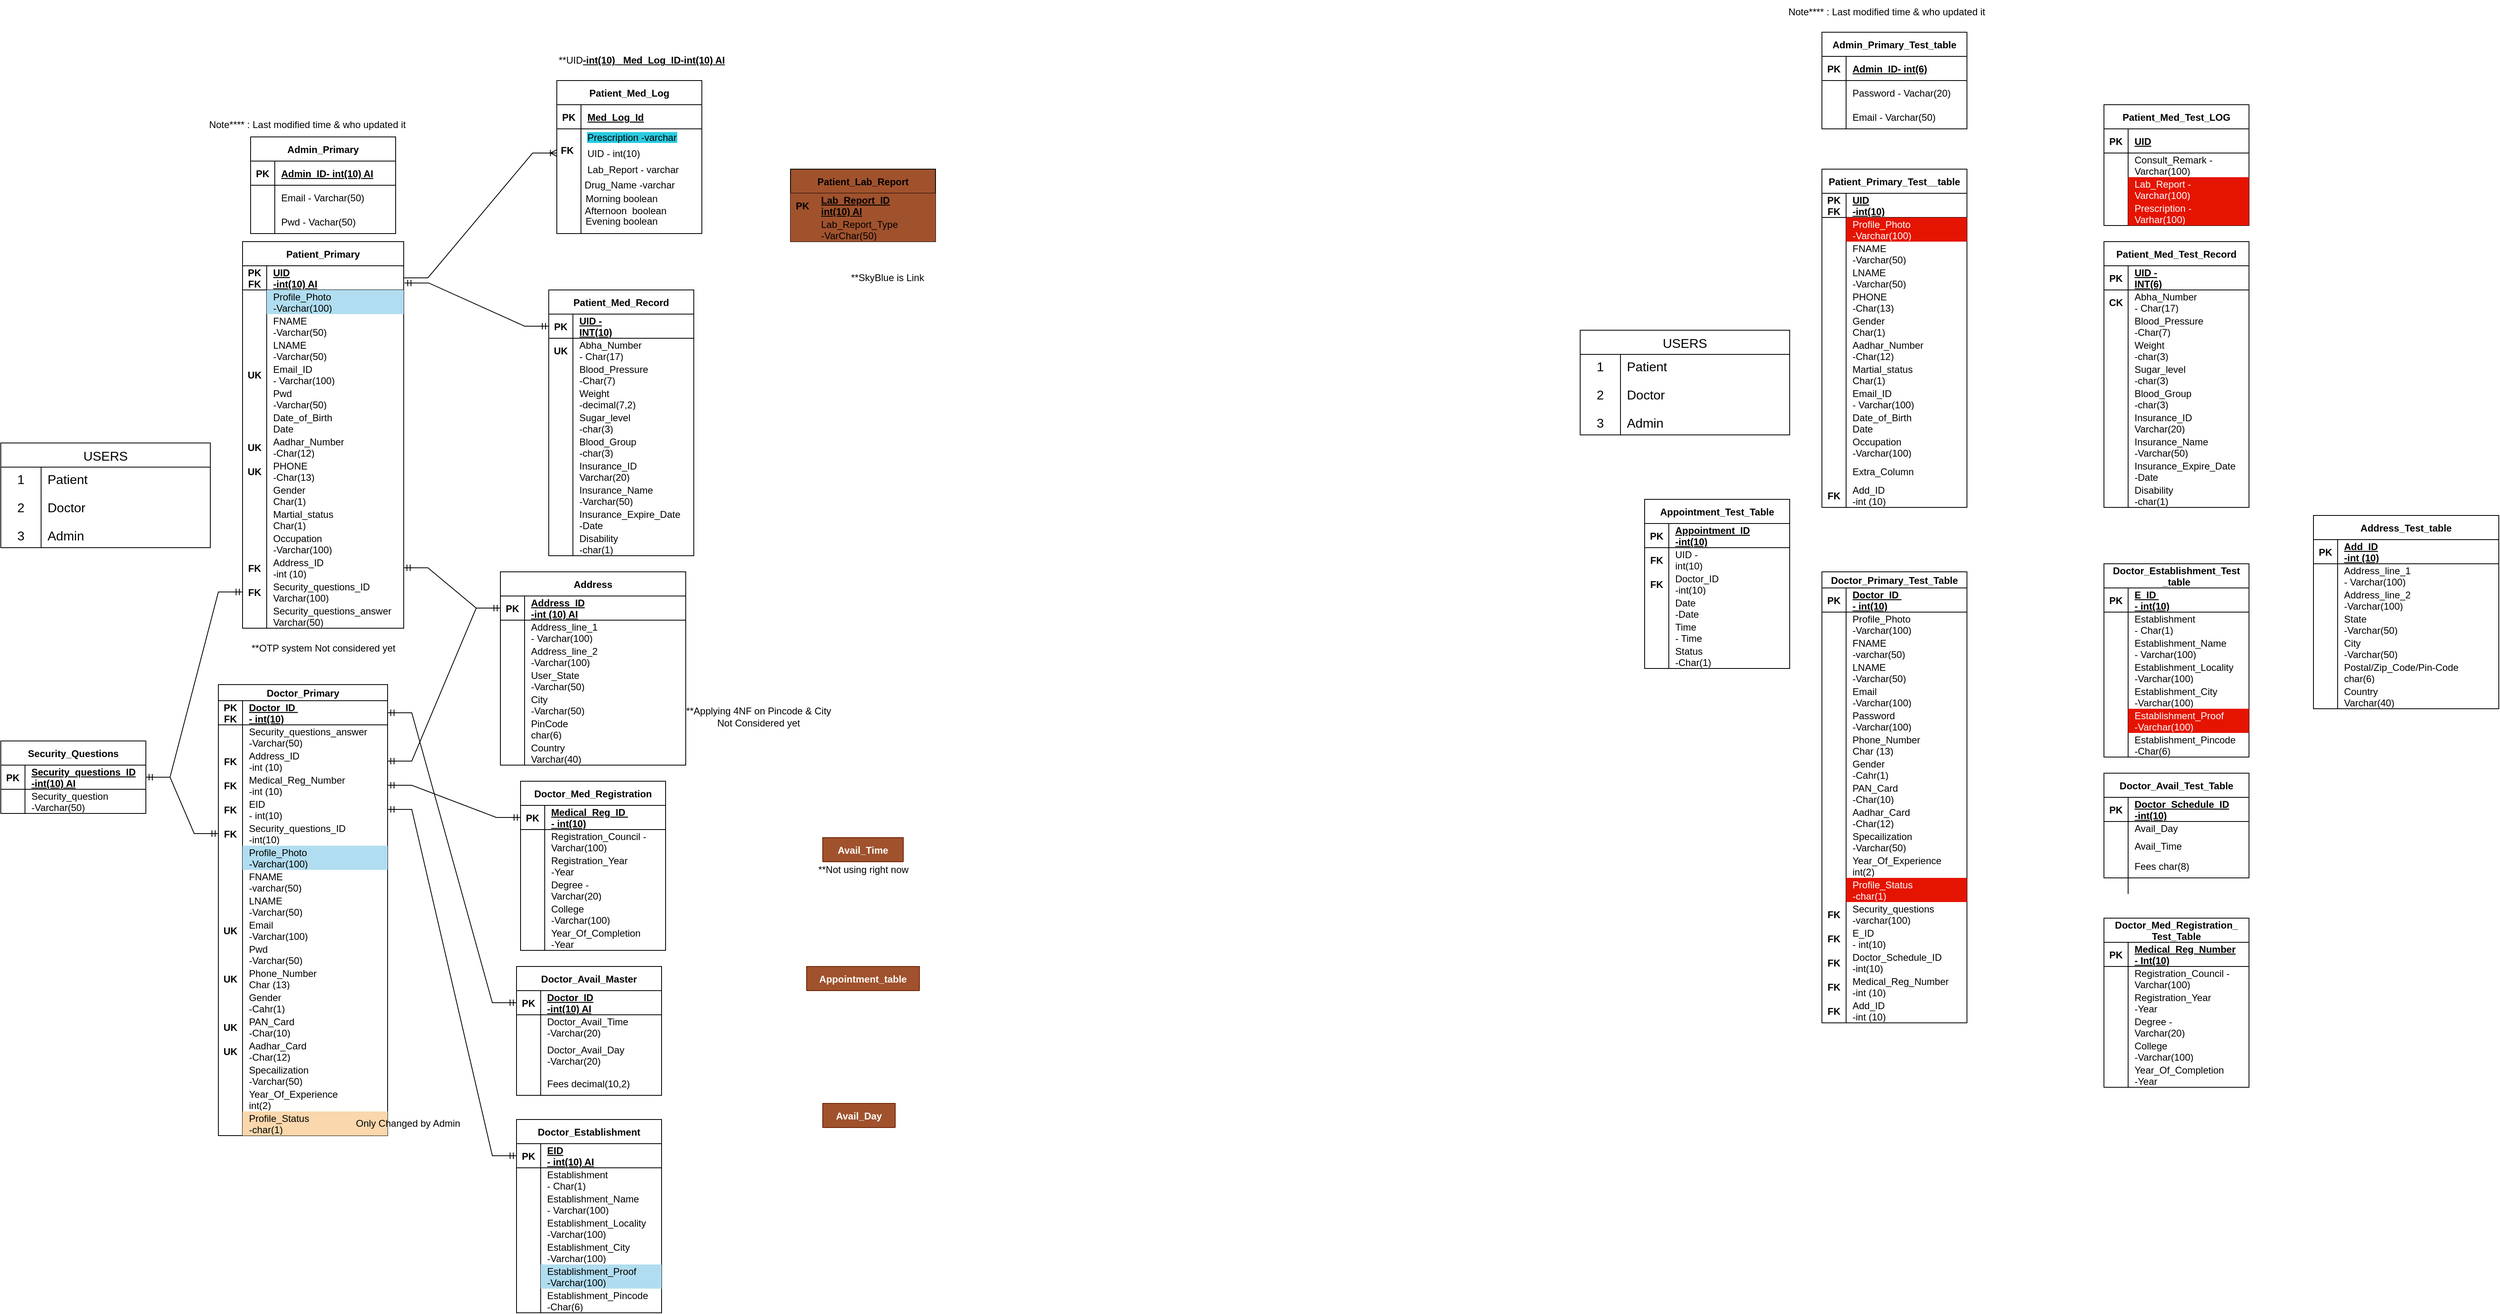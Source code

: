 <mxfile version="20.8.16" type="device"><diagram name="Page-1" id="c4acf3e9-155e-7222-9cf6-157b1a14988f"><mxGraphModel dx="901" dy="-1630" grid="1" gridSize="10" guides="1" tooltips="1" connect="1" arrows="1" fold="1" page="1" pageScale="1" pageWidth="850" pageHeight="1100" background="none" math="0" shadow="0"><root><mxCell id="0"/><mxCell id="1" parent="0"/><mxCell id="0uEsyKKopM0ZwBXPNI5d-97" value="USERS" style="shape=table;startSize=30;container=1;collapsible=0;childLayout=tableLayout;fixedRows=1;rowLines=0;fontStyle=0;strokeColor=default;fontSize=16;" parent="1" vertex="1"><mxGeometry x="360" y="3830" width="260" height="130" as="geometry"/></mxCell><mxCell id="0uEsyKKopM0ZwBXPNI5d-98" value="" style="shape=tableRow;horizontal=0;startSize=0;swimlaneHead=0;swimlaneBody=0;top=0;left=0;bottom=0;right=0;collapsible=0;dropTarget=0;fillColor=none;points=[[0,0.5],[1,0.5]];portConstraint=eastwest;strokeColor=inherit;fontSize=16;" parent="0uEsyKKopM0ZwBXPNI5d-97" vertex="1"><mxGeometry y="30" width="260" height="30" as="geometry"/></mxCell><mxCell id="0uEsyKKopM0ZwBXPNI5d-99" value="1" style="shape=partialRectangle;html=1;whiteSpace=wrap;connectable=0;fillColor=none;top=0;left=0;bottom=0;right=0;overflow=hidden;pointerEvents=1;strokeColor=inherit;fontSize=16;" parent="0uEsyKKopM0ZwBXPNI5d-98" vertex="1"><mxGeometry width="50" height="30" as="geometry"><mxRectangle width="50" height="30" as="alternateBounds"/></mxGeometry></mxCell><mxCell id="0uEsyKKopM0ZwBXPNI5d-100" value="Patient" style="shape=partialRectangle;html=1;whiteSpace=wrap;connectable=0;fillColor=none;top=0;left=0;bottom=0;right=0;align=left;spacingLeft=6;overflow=hidden;strokeColor=inherit;fontSize=16;" parent="0uEsyKKopM0ZwBXPNI5d-98" vertex="1"><mxGeometry x="50" width="210" height="30" as="geometry"><mxRectangle width="210" height="30" as="alternateBounds"/></mxGeometry></mxCell><mxCell id="0uEsyKKopM0ZwBXPNI5d-101" value="" style="shape=tableRow;horizontal=0;startSize=0;swimlaneHead=0;swimlaneBody=0;top=0;left=0;bottom=0;right=0;collapsible=0;dropTarget=0;fillColor=none;points=[[0,0.5],[1,0.5]];portConstraint=eastwest;strokeColor=inherit;fontSize=16;" parent="0uEsyKKopM0ZwBXPNI5d-97" vertex="1"><mxGeometry y="60" width="260" height="40" as="geometry"/></mxCell><mxCell id="0uEsyKKopM0ZwBXPNI5d-102" value="2" style="shape=partialRectangle;html=1;whiteSpace=wrap;connectable=0;fillColor=none;top=0;left=0;bottom=0;right=0;overflow=hidden;strokeColor=inherit;fontSize=16;" parent="0uEsyKKopM0ZwBXPNI5d-101" vertex="1"><mxGeometry width="50" height="40" as="geometry"><mxRectangle width="50" height="40" as="alternateBounds"/></mxGeometry></mxCell><mxCell id="0uEsyKKopM0ZwBXPNI5d-103" value="Doctor" style="shape=partialRectangle;html=1;whiteSpace=wrap;connectable=0;fillColor=none;top=0;left=0;bottom=0;right=0;align=left;spacingLeft=6;overflow=hidden;strokeColor=inherit;fontSize=16;" parent="0uEsyKKopM0ZwBXPNI5d-101" vertex="1"><mxGeometry x="50" width="210" height="40" as="geometry"><mxRectangle width="210" height="40" as="alternateBounds"/></mxGeometry></mxCell><mxCell id="0uEsyKKopM0ZwBXPNI5d-104" value="" style="shape=tableRow;horizontal=0;startSize=0;swimlaneHead=0;swimlaneBody=0;top=0;left=0;bottom=0;right=0;collapsible=0;dropTarget=0;fillColor=none;points=[[0,0.5],[1,0.5]];portConstraint=eastwest;strokeColor=inherit;fontSize=16;" parent="0uEsyKKopM0ZwBXPNI5d-97" vertex="1"><mxGeometry y="100" width="260" height="30" as="geometry"/></mxCell><mxCell id="0uEsyKKopM0ZwBXPNI5d-105" value="3" style="shape=partialRectangle;html=1;whiteSpace=wrap;connectable=0;fillColor=none;top=0;left=0;bottom=0;right=0;overflow=hidden;strokeColor=inherit;fontSize=16;" parent="0uEsyKKopM0ZwBXPNI5d-104" vertex="1"><mxGeometry width="50" height="30" as="geometry"><mxRectangle width="50" height="30" as="alternateBounds"/></mxGeometry></mxCell><mxCell id="0uEsyKKopM0ZwBXPNI5d-106" value="Admin" style="shape=partialRectangle;html=1;whiteSpace=wrap;connectable=0;fillColor=none;top=0;left=0;bottom=0;right=0;align=left;spacingLeft=6;overflow=hidden;strokeColor=inherit;fontSize=16;" parent="0uEsyKKopM0ZwBXPNI5d-104" vertex="1"><mxGeometry x="50" width="210" height="30" as="geometry"><mxRectangle width="210" height="30" as="alternateBounds"/></mxGeometry></mxCell><mxCell id="0uEsyKKopM0ZwBXPNI5d-107" value="Patient_Primary" style="shape=table;startSize=30;container=1;collapsible=1;childLayout=tableLayout;fixedRows=1;rowLines=0;fontStyle=1;align=center;resizeLast=1;" parent="1" vertex="1"><mxGeometry x="660" y="3580" width="200" height="480" as="geometry"><mxRectangle x="660" y="3590" width="160" height="30" as="alternateBounds"/></mxGeometry></mxCell><mxCell id="0uEsyKKopM0ZwBXPNI5d-108" value="" style="shape=tableRow;horizontal=0;startSize=0;swimlaneHead=0;swimlaneBody=0;fillColor=none;collapsible=0;dropTarget=0;points=[[0,0.5],[1,0.5]];portConstraint=eastwest;top=0;left=0;right=0;bottom=1;" parent="0uEsyKKopM0ZwBXPNI5d-107" vertex="1"><mxGeometry y="30" width="200" height="30" as="geometry"/></mxCell><mxCell id="0uEsyKKopM0ZwBXPNI5d-109" value="PK&#10;FK" style="shape=partialRectangle;connectable=0;fillColor=none;top=0;left=0;bottom=0;right=0;fontStyle=1;overflow=hidden;" parent="0uEsyKKopM0ZwBXPNI5d-108" vertex="1"><mxGeometry width="30" height="30" as="geometry"><mxRectangle width="30" height="30" as="alternateBounds"/></mxGeometry></mxCell><mxCell id="0uEsyKKopM0ZwBXPNI5d-110" value="UID&#10;-int(10) AI" style="shape=partialRectangle;connectable=0;fillColor=none;top=0;left=0;bottom=0;right=0;align=left;spacingLeft=6;fontStyle=5;overflow=hidden;" parent="0uEsyKKopM0ZwBXPNI5d-108" vertex="1"><mxGeometry x="30" width="170" height="30" as="geometry"><mxRectangle width="170" height="30" as="alternateBounds"/></mxGeometry></mxCell><mxCell id="0uEsyKKopM0ZwBXPNI5d-111" value="" style="shape=tableRow;horizontal=0;startSize=0;swimlaneHead=0;swimlaneBody=0;fillColor=none;collapsible=0;dropTarget=0;points=[[0,0.5],[1,0.5]];portConstraint=eastwest;top=0;left=0;right=0;bottom=0;" parent="0uEsyKKopM0ZwBXPNI5d-107" vertex="1"><mxGeometry y="60" width="200" height="30" as="geometry"/></mxCell><mxCell id="0uEsyKKopM0ZwBXPNI5d-112" value="" style="shape=partialRectangle;connectable=0;fillColor=none;top=0;left=0;bottom=0;right=0;editable=1;overflow=hidden;" parent="0uEsyKKopM0ZwBXPNI5d-111" vertex="1"><mxGeometry width="30" height="30" as="geometry"><mxRectangle width="30" height="30" as="alternateBounds"/></mxGeometry></mxCell><mxCell id="0uEsyKKopM0ZwBXPNI5d-113" value="Profile_Photo&#10;-Varchar(100)" style="shape=partialRectangle;connectable=0;fillColor=#b1ddf0;top=0;left=0;bottom=0;right=0;align=left;spacingLeft=6;overflow=hidden;strokeColor=#10739e;" parent="0uEsyKKopM0ZwBXPNI5d-111" vertex="1"><mxGeometry x="30" width="170" height="30" as="geometry"><mxRectangle width="170" height="30" as="alternateBounds"/></mxGeometry></mxCell><mxCell id="0uEsyKKopM0ZwBXPNI5d-114" value="" style="shape=tableRow;horizontal=0;startSize=0;swimlaneHead=0;swimlaneBody=0;fillColor=none;collapsible=0;dropTarget=0;points=[[0,0.5],[1,0.5]];portConstraint=eastwest;top=0;left=0;right=0;bottom=0;" parent="0uEsyKKopM0ZwBXPNI5d-107" vertex="1"><mxGeometry y="90" width="200" height="30" as="geometry"/></mxCell><mxCell id="0uEsyKKopM0ZwBXPNI5d-115" value="" style="shape=partialRectangle;connectable=0;fillColor=none;top=0;left=0;bottom=0;right=0;editable=1;overflow=hidden;" parent="0uEsyKKopM0ZwBXPNI5d-114" vertex="1"><mxGeometry width="30" height="30" as="geometry"><mxRectangle width="30" height="30" as="alternateBounds"/></mxGeometry></mxCell><mxCell id="0uEsyKKopM0ZwBXPNI5d-116" value="FNAME&#10;-Varchar(50)" style="shape=partialRectangle;connectable=0;fillColor=none;top=0;left=0;bottom=0;right=0;align=left;spacingLeft=6;overflow=hidden;" parent="0uEsyKKopM0ZwBXPNI5d-114" vertex="1"><mxGeometry x="30" width="170" height="30" as="geometry"><mxRectangle width="170" height="30" as="alternateBounds"/></mxGeometry></mxCell><mxCell id="0uEsyKKopM0ZwBXPNI5d-117" value="" style="shape=tableRow;horizontal=0;startSize=0;swimlaneHead=0;swimlaneBody=0;fillColor=none;collapsible=0;dropTarget=0;points=[[0,0.5],[1,0.5]];portConstraint=eastwest;top=0;left=0;right=0;bottom=0;" parent="0uEsyKKopM0ZwBXPNI5d-107" vertex="1"><mxGeometry y="120" width="200" height="30" as="geometry"/></mxCell><mxCell id="0uEsyKKopM0ZwBXPNI5d-118" value="" style="shape=partialRectangle;connectable=0;fillColor=none;top=0;left=0;bottom=0;right=0;editable=1;overflow=hidden;" parent="0uEsyKKopM0ZwBXPNI5d-117" vertex="1"><mxGeometry width="30" height="30" as="geometry"><mxRectangle width="30" height="30" as="alternateBounds"/></mxGeometry></mxCell><mxCell id="0uEsyKKopM0ZwBXPNI5d-119" value="LNAME&#10;-Varchar(50)" style="shape=partialRectangle;connectable=0;fillColor=none;top=0;left=0;bottom=0;right=0;align=left;spacingLeft=6;overflow=hidden;" parent="0uEsyKKopM0ZwBXPNI5d-117" vertex="1"><mxGeometry x="30" width="170" height="30" as="geometry"><mxRectangle width="170" height="30" as="alternateBounds"/></mxGeometry></mxCell><mxCell id="0uEsyKKopM0ZwBXPNI5d-132" value="" style="shape=tableRow;horizontal=0;startSize=0;swimlaneHead=0;swimlaneBody=0;fillColor=none;collapsible=0;dropTarget=0;points=[[0,0.5],[1,0.5]];portConstraint=eastwest;top=0;left=0;right=0;bottom=0;" parent="0uEsyKKopM0ZwBXPNI5d-107" vertex="1"><mxGeometry y="150" width="200" height="30" as="geometry"/></mxCell><mxCell id="0uEsyKKopM0ZwBXPNI5d-133" value="UK" style="shape=partialRectangle;connectable=0;fillColor=none;top=0;left=0;bottom=0;right=0;editable=1;overflow=hidden;fontStyle=1" parent="0uEsyKKopM0ZwBXPNI5d-132" vertex="1"><mxGeometry width="30" height="30" as="geometry"><mxRectangle width="30" height="30" as="alternateBounds"/></mxGeometry></mxCell><mxCell id="0uEsyKKopM0ZwBXPNI5d-134" value="Email_ID&#10;- Varchar(100)" style="shape=partialRectangle;connectable=0;fillColor=none;top=0;left=0;bottom=0;right=0;align=left;spacingLeft=6;overflow=hidden;" parent="0uEsyKKopM0ZwBXPNI5d-132" vertex="1"><mxGeometry x="30" width="170" height="30" as="geometry"><mxRectangle width="170" height="30" as="alternateBounds"/></mxGeometry></mxCell><mxCell id="HLvrL0C0o6FFq40Bg3nt-13" value="" style="shape=tableRow;horizontal=0;startSize=0;swimlaneHead=0;swimlaneBody=0;fillColor=none;collapsible=0;dropTarget=0;points=[[0,0.5],[1,0.5]];portConstraint=eastwest;top=0;left=0;right=0;bottom=0;" parent="0uEsyKKopM0ZwBXPNI5d-107" vertex="1"><mxGeometry y="180" width="200" height="30" as="geometry"/></mxCell><mxCell id="HLvrL0C0o6FFq40Bg3nt-14" value="" style="shape=partialRectangle;connectable=0;fillColor=none;top=0;left=0;bottom=0;right=0;editable=1;overflow=hidden;" parent="HLvrL0C0o6FFq40Bg3nt-13" vertex="1"><mxGeometry width="30" height="30" as="geometry"><mxRectangle width="30" height="30" as="alternateBounds"/></mxGeometry></mxCell><mxCell id="HLvrL0C0o6FFq40Bg3nt-15" value="Pwd&#10;-Varchar(50)" style="shape=partialRectangle;connectable=0;fillColor=none;top=0;left=0;bottom=0;right=0;align=left;spacingLeft=6;overflow=hidden;" parent="HLvrL0C0o6FFq40Bg3nt-13" vertex="1"><mxGeometry x="30" width="170" height="30" as="geometry"><mxRectangle width="170" height="30" as="alternateBounds"/></mxGeometry></mxCell><mxCell id="0uEsyKKopM0ZwBXPNI5d-135" value="" style="shape=tableRow;horizontal=0;startSize=0;swimlaneHead=0;swimlaneBody=0;fillColor=none;collapsible=0;dropTarget=0;points=[[0,0.5],[1,0.5]];portConstraint=eastwest;top=0;left=0;right=0;bottom=0;" parent="0uEsyKKopM0ZwBXPNI5d-107" vertex="1"><mxGeometry y="210" width="200" height="30" as="geometry"/></mxCell><mxCell id="0uEsyKKopM0ZwBXPNI5d-136" value="" style="shape=partialRectangle;connectable=0;fillColor=none;top=0;left=0;bottom=0;right=0;editable=1;overflow=hidden;" parent="0uEsyKKopM0ZwBXPNI5d-135" vertex="1"><mxGeometry width="30" height="30" as="geometry"><mxRectangle width="30" height="30" as="alternateBounds"/></mxGeometry></mxCell><mxCell id="0uEsyKKopM0ZwBXPNI5d-137" value="Date_of_Birth&#10;Date" style="shape=partialRectangle;connectable=0;fillColor=none;top=0;left=0;bottom=0;right=0;align=left;spacingLeft=6;overflow=hidden;" parent="0uEsyKKopM0ZwBXPNI5d-135" vertex="1"><mxGeometry x="30" width="170" height="30" as="geometry"><mxRectangle width="170" height="30" as="alternateBounds"/></mxGeometry></mxCell><mxCell id="0uEsyKKopM0ZwBXPNI5d-126" value="" style="shape=tableRow;horizontal=0;startSize=0;swimlaneHead=0;swimlaneBody=0;fillColor=none;collapsible=0;dropTarget=0;points=[[0,0.5],[1,0.5]];portConstraint=eastwest;top=0;left=0;right=0;bottom=0;" parent="0uEsyKKopM0ZwBXPNI5d-107" vertex="1"><mxGeometry y="240" width="200" height="30" as="geometry"/></mxCell><mxCell id="0uEsyKKopM0ZwBXPNI5d-127" value="UK" style="shape=partialRectangle;connectable=0;fillColor=none;top=0;left=0;bottom=0;right=0;editable=1;overflow=hidden;fontStyle=1" parent="0uEsyKKopM0ZwBXPNI5d-126" vertex="1"><mxGeometry width="30" height="30" as="geometry"><mxRectangle width="30" height="30" as="alternateBounds"/></mxGeometry></mxCell><mxCell id="0uEsyKKopM0ZwBXPNI5d-128" value="Aadhar_Number&#10;-Char(12)" style="shape=partialRectangle;connectable=0;fillColor=none;top=0;left=0;bottom=0;right=0;align=left;spacingLeft=6;overflow=hidden;" parent="0uEsyKKopM0ZwBXPNI5d-126" vertex="1"><mxGeometry x="30" width="170" height="30" as="geometry"><mxRectangle width="170" height="30" as="alternateBounds"/></mxGeometry></mxCell><mxCell id="0uEsyKKopM0ZwBXPNI5d-120" value="" style="shape=tableRow;horizontal=0;startSize=0;swimlaneHead=0;swimlaneBody=0;fillColor=none;collapsible=0;dropTarget=0;points=[[0,0.5],[1,0.5]];portConstraint=eastwest;top=0;left=0;right=0;bottom=0;" parent="0uEsyKKopM0ZwBXPNI5d-107" vertex="1"><mxGeometry y="270" width="200" height="30" as="geometry"/></mxCell><mxCell id="0uEsyKKopM0ZwBXPNI5d-121" value="UK" style="shape=partialRectangle;connectable=0;fillColor=none;top=0;left=0;bottom=0;right=0;editable=1;overflow=hidden;fontStyle=1" parent="0uEsyKKopM0ZwBXPNI5d-120" vertex="1"><mxGeometry width="30" height="30" as="geometry"><mxRectangle width="30" height="30" as="alternateBounds"/></mxGeometry></mxCell><mxCell id="0uEsyKKopM0ZwBXPNI5d-122" value="PHONE&#10;-Char(13)" style="shape=partialRectangle;connectable=0;fillColor=none;top=0;left=0;bottom=0;right=0;align=left;spacingLeft=6;overflow=hidden;" parent="0uEsyKKopM0ZwBXPNI5d-120" vertex="1"><mxGeometry x="30" width="170" height="30" as="geometry"><mxRectangle width="170" height="30" as="alternateBounds"/></mxGeometry></mxCell><mxCell id="0uEsyKKopM0ZwBXPNI5d-123" value="" style="shape=tableRow;horizontal=0;startSize=0;swimlaneHead=0;swimlaneBody=0;fillColor=none;collapsible=0;dropTarget=0;points=[[0,0.5],[1,0.5]];portConstraint=eastwest;top=0;left=0;right=0;bottom=0;" parent="0uEsyKKopM0ZwBXPNI5d-107" vertex="1"><mxGeometry y="300" width="200" height="30" as="geometry"/></mxCell><mxCell id="0uEsyKKopM0ZwBXPNI5d-124" value="" style="shape=partialRectangle;connectable=0;fillColor=none;top=0;left=0;bottom=0;right=0;editable=1;overflow=hidden;" parent="0uEsyKKopM0ZwBXPNI5d-123" vertex="1"><mxGeometry width="30" height="30" as="geometry"><mxRectangle width="30" height="30" as="alternateBounds"/></mxGeometry></mxCell><mxCell id="0uEsyKKopM0ZwBXPNI5d-125" value="Gender&#10;Char(1)" style="shape=partialRectangle;connectable=0;fillColor=none;top=0;left=0;bottom=0;right=0;align=left;spacingLeft=6;overflow=hidden;" parent="0uEsyKKopM0ZwBXPNI5d-123" vertex="1"><mxGeometry x="30" width="170" height="30" as="geometry"><mxRectangle width="170" height="30" as="alternateBounds"/></mxGeometry></mxCell><mxCell id="0uEsyKKopM0ZwBXPNI5d-129" value="" style="shape=tableRow;horizontal=0;startSize=0;swimlaneHead=0;swimlaneBody=0;fillColor=none;collapsible=0;dropTarget=0;points=[[0,0.5],[1,0.5]];portConstraint=eastwest;top=0;left=0;right=0;bottom=0;" parent="0uEsyKKopM0ZwBXPNI5d-107" vertex="1"><mxGeometry y="330" width="200" height="30" as="geometry"/></mxCell><mxCell id="0uEsyKKopM0ZwBXPNI5d-130" value="" style="shape=partialRectangle;connectable=0;fillColor=none;top=0;left=0;bottom=0;right=0;editable=1;overflow=hidden;" parent="0uEsyKKopM0ZwBXPNI5d-129" vertex="1"><mxGeometry width="30" height="30" as="geometry"><mxRectangle width="30" height="30" as="alternateBounds"/></mxGeometry></mxCell><mxCell id="0uEsyKKopM0ZwBXPNI5d-131" value="Martial_status&#10;Char(1)" style="shape=partialRectangle;connectable=0;fillColor=none;top=0;left=0;bottom=0;right=0;align=left;spacingLeft=6;overflow=hidden;" parent="0uEsyKKopM0ZwBXPNI5d-129" vertex="1"><mxGeometry x="30" width="170" height="30" as="geometry"><mxRectangle width="170" height="30" as="alternateBounds"/></mxGeometry></mxCell><mxCell id="0uEsyKKopM0ZwBXPNI5d-138" value="" style="shape=tableRow;horizontal=0;startSize=0;swimlaneHead=0;swimlaneBody=0;fillColor=none;collapsible=0;dropTarget=0;points=[[0,0.5],[1,0.5]];portConstraint=eastwest;top=0;left=0;right=0;bottom=0;" parent="0uEsyKKopM0ZwBXPNI5d-107" vertex="1"><mxGeometry y="360" width="200" height="30" as="geometry"/></mxCell><mxCell id="0uEsyKKopM0ZwBXPNI5d-139" value="" style="shape=partialRectangle;connectable=0;fillColor=none;top=0;left=0;bottom=0;right=0;editable=1;overflow=hidden;" parent="0uEsyKKopM0ZwBXPNI5d-138" vertex="1"><mxGeometry width="30" height="30" as="geometry"><mxRectangle width="30" height="30" as="alternateBounds"/></mxGeometry></mxCell><mxCell id="0uEsyKKopM0ZwBXPNI5d-140" value="Occupation&#10;-Varchar(100)" style="shape=partialRectangle;connectable=0;fillColor=none;top=0;left=0;bottom=0;right=0;align=left;spacingLeft=6;overflow=hidden;" parent="0uEsyKKopM0ZwBXPNI5d-138" vertex="1"><mxGeometry x="30" width="170" height="30" as="geometry"><mxRectangle width="170" height="30" as="alternateBounds"/></mxGeometry></mxCell><mxCell id="0uEsyKKopM0ZwBXPNI5d-144" value="" style="shape=tableRow;horizontal=0;startSize=0;swimlaneHead=0;swimlaneBody=0;fillColor=none;collapsible=0;dropTarget=0;points=[[0,0.5],[1,0.5]];portConstraint=eastwest;top=0;left=0;right=0;bottom=0;" parent="0uEsyKKopM0ZwBXPNI5d-107" vertex="1"><mxGeometry y="390" width="200" height="30" as="geometry"/></mxCell><mxCell id="0uEsyKKopM0ZwBXPNI5d-145" value="FK" style="shape=partialRectangle;connectable=0;fillColor=none;top=0;left=0;bottom=0;right=0;editable=1;overflow=hidden;fontStyle=1" parent="0uEsyKKopM0ZwBXPNI5d-144" vertex="1"><mxGeometry width="30" height="30" as="geometry"><mxRectangle width="30" height="30" as="alternateBounds"/></mxGeometry></mxCell><mxCell id="0uEsyKKopM0ZwBXPNI5d-146" value="Address_ID&#10;-int (10)" style="shape=partialRectangle;connectable=0;fillColor=none;top=0;left=0;bottom=0;right=0;align=left;spacingLeft=6;overflow=hidden;" parent="0uEsyKKopM0ZwBXPNI5d-144" vertex="1"><mxGeometry x="30" width="170" height="30" as="geometry"><mxRectangle width="170" height="30" as="alternateBounds"/></mxGeometry></mxCell><mxCell id="BsUUIobNhglbbdE7VLP_-14" value="" style="shape=tableRow;horizontal=0;startSize=0;swimlaneHead=0;swimlaneBody=0;fillColor=none;collapsible=0;dropTarget=0;points=[[0,0.5],[1,0.5]];portConstraint=eastwest;top=0;left=0;right=0;bottom=0;" parent="0uEsyKKopM0ZwBXPNI5d-107" vertex="1"><mxGeometry y="420" width="200" height="30" as="geometry"/></mxCell><mxCell id="BsUUIobNhglbbdE7VLP_-15" value="FK" style="shape=partialRectangle;connectable=0;fillColor=none;top=0;left=0;bottom=0;right=0;editable=1;overflow=hidden;fontStyle=1" parent="BsUUIobNhglbbdE7VLP_-14" vertex="1"><mxGeometry width="30" height="30" as="geometry"><mxRectangle width="30" height="30" as="alternateBounds"/></mxGeometry></mxCell><mxCell id="BsUUIobNhglbbdE7VLP_-16" value="Security_questions_ID&#10;Varchar(100)" style="shape=partialRectangle;connectable=0;fillColor=none;top=0;left=0;bottom=0;right=0;align=left;spacingLeft=6;overflow=hidden;" parent="BsUUIobNhglbbdE7VLP_-14" vertex="1"><mxGeometry x="30" width="170" height="30" as="geometry"><mxRectangle width="170" height="30" as="alternateBounds"/></mxGeometry></mxCell><mxCell id="BsUUIobNhglbbdE7VLP_-25" value="" style="shape=tableRow;horizontal=0;startSize=0;swimlaneHead=0;swimlaneBody=0;fillColor=none;collapsible=0;dropTarget=0;points=[[0,0.5],[1,0.5]];portConstraint=eastwest;top=0;left=0;right=0;bottom=0;" parent="0uEsyKKopM0ZwBXPNI5d-107" vertex="1"><mxGeometry y="450" width="200" height="30" as="geometry"/></mxCell><mxCell id="BsUUIobNhglbbdE7VLP_-26" value="" style="shape=partialRectangle;connectable=0;fillColor=none;top=0;left=0;bottom=0;right=0;editable=1;overflow=hidden;fontStyle=1" parent="BsUUIobNhglbbdE7VLP_-25" vertex="1"><mxGeometry width="30" height="30" as="geometry"><mxRectangle width="30" height="30" as="alternateBounds"/></mxGeometry></mxCell><mxCell id="BsUUIobNhglbbdE7VLP_-27" value="Security_questions_answer&#10;Varchar(50)" style="shape=partialRectangle;connectable=0;fillColor=none;top=0;left=0;bottom=0;right=0;align=left;spacingLeft=6;overflow=hidden;" parent="BsUUIobNhglbbdE7VLP_-25" vertex="1"><mxGeometry x="30" width="170" height="30" as="geometry"><mxRectangle width="170" height="30" as="alternateBounds"/></mxGeometry></mxCell><mxCell id="0uEsyKKopM0ZwBXPNI5d-147" style="edgeStyle=orthogonalEdgeStyle;rounded=0;orthogonalLoop=1;jettySize=auto;html=1;entryX=0;entryY=0.5;entryDx=0;entryDy=0;" parent="1" edge="1"><mxGeometry relative="1" as="geometry"><mxPoint x="570" y="3735.04" as="sourcePoint"/><mxPoint x="570" y="3735" as="targetPoint"/></mxGeometry></mxCell><mxCell id="0uEsyKKopM0ZwBXPNI5d-148" value="Doctor_Primary" style="shape=table;startSize=20;container=1;collapsible=1;childLayout=tableLayout;fixedRows=1;rowLines=0;fontStyle=1;align=center;resizeLast=1;" parent="1" vertex="1"><mxGeometry x="630" y="4130" width="210" height="560" as="geometry"><mxRectangle x="630" y="4130" width="160" height="20" as="alternateBounds"/></mxGeometry></mxCell><mxCell id="0uEsyKKopM0ZwBXPNI5d-149" value="" style="shape=tableRow;horizontal=0;startSize=0;swimlaneHead=0;swimlaneBody=0;fillColor=none;collapsible=0;dropTarget=0;points=[[0,0.5],[1,0.5]];portConstraint=eastwest;top=0;left=0;right=0;bottom=1;" parent="0uEsyKKopM0ZwBXPNI5d-148" vertex="1"><mxGeometry y="20" width="210" height="30" as="geometry"/></mxCell><mxCell id="0uEsyKKopM0ZwBXPNI5d-150" value="PK&#10;FK" style="shape=partialRectangle;connectable=0;fillColor=none;top=0;left=0;bottom=0;right=0;fontStyle=1;overflow=hidden;" parent="0uEsyKKopM0ZwBXPNI5d-149" vertex="1"><mxGeometry width="30" height="30" as="geometry"><mxRectangle width="30" height="30" as="alternateBounds"/></mxGeometry></mxCell><mxCell id="0uEsyKKopM0ZwBXPNI5d-151" value="Doctor_ID &#10;- int(10)" style="shape=partialRectangle;connectable=0;fillColor=none;top=0;left=0;bottom=0;right=0;align=left;spacingLeft=6;fontStyle=5;overflow=hidden;" parent="0uEsyKKopM0ZwBXPNI5d-149" vertex="1"><mxGeometry x="30" width="180" height="30" as="geometry"><mxRectangle width="180" height="30" as="alternateBounds"/></mxGeometry></mxCell><mxCell id="BsUUIobNhglbbdE7VLP_-17" value="" style="shape=tableRow;horizontal=0;startSize=0;swimlaneHead=0;swimlaneBody=0;fillColor=none;collapsible=0;dropTarget=0;points=[[0,0.5],[1,0.5]];portConstraint=eastwest;top=0;left=0;right=0;bottom=0;" parent="0uEsyKKopM0ZwBXPNI5d-148" vertex="1"><mxGeometry y="50" width="210" height="30" as="geometry"/></mxCell><mxCell id="BsUUIobNhglbbdE7VLP_-18" value="" style="shape=partialRectangle;connectable=0;fillColor=none;top=0;left=0;bottom=0;right=0;editable=1;overflow=hidden;fontStyle=1" parent="BsUUIobNhglbbdE7VLP_-17" vertex="1"><mxGeometry width="30" height="30" as="geometry"><mxRectangle width="30" height="30" as="alternateBounds"/></mxGeometry></mxCell><mxCell id="BsUUIobNhglbbdE7VLP_-19" value="Security_questions_answer&#10;-Varchar(50)" style="shape=partialRectangle;connectable=0;fillColor=none;top=0;left=0;bottom=0;right=0;align=left;spacingLeft=6;overflow=hidden;" parent="BsUUIobNhglbbdE7VLP_-17" vertex="1"><mxGeometry x="30" width="180" height="30" as="geometry"><mxRectangle width="180" height="30" as="alternateBounds"/></mxGeometry></mxCell><mxCell id="0uEsyKKopM0ZwBXPNI5d-200" value="" style="shape=tableRow;horizontal=0;startSize=0;swimlaneHead=0;swimlaneBody=0;fillColor=none;collapsible=0;dropTarget=0;points=[[0,0.5],[1,0.5]];portConstraint=eastwest;top=0;left=0;right=0;bottom=0;" parent="0uEsyKKopM0ZwBXPNI5d-148" vertex="1"><mxGeometry y="80" width="210" height="30" as="geometry"/></mxCell><mxCell id="0uEsyKKopM0ZwBXPNI5d-201" value="FK" style="shape=partialRectangle;connectable=0;fillColor=none;top=0;left=0;bottom=0;right=0;editable=1;overflow=hidden;fontStyle=1" parent="0uEsyKKopM0ZwBXPNI5d-200" vertex="1"><mxGeometry width="30" height="30" as="geometry"><mxRectangle width="30" height="30" as="alternateBounds"/></mxGeometry></mxCell><mxCell id="0uEsyKKopM0ZwBXPNI5d-202" value="Address_ID&#10;-int (10)" style="shape=partialRectangle;connectable=0;fillColor=none;top=0;left=0;bottom=0;right=0;align=left;spacingLeft=6;overflow=hidden;" parent="0uEsyKKopM0ZwBXPNI5d-200" vertex="1"><mxGeometry x="30" width="180" height="30" as="geometry"><mxRectangle width="180" height="30" as="alternateBounds"/></mxGeometry></mxCell><mxCell id="0uEsyKKopM0ZwBXPNI5d-197" value="" style="shape=tableRow;horizontal=0;startSize=0;swimlaneHead=0;swimlaneBody=0;fillColor=none;collapsible=0;dropTarget=0;points=[[0,0.5],[1,0.5]];portConstraint=eastwest;top=0;left=0;right=0;bottom=0;" parent="0uEsyKKopM0ZwBXPNI5d-148" vertex="1"><mxGeometry y="110" width="210" height="30" as="geometry"/></mxCell><mxCell id="0uEsyKKopM0ZwBXPNI5d-198" value="FK" style="shape=partialRectangle;connectable=0;fillColor=none;top=0;left=0;bottom=0;right=0;editable=1;overflow=hidden;fontStyle=1" parent="0uEsyKKopM0ZwBXPNI5d-197" vertex="1"><mxGeometry width="30" height="30" as="geometry"><mxRectangle width="30" height="30" as="alternateBounds"/></mxGeometry></mxCell><mxCell id="0uEsyKKopM0ZwBXPNI5d-199" value="Medical_Reg_Number&#10;-int (10)" style="shape=partialRectangle;connectable=0;fillColor=none;top=0;left=0;bottom=0;right=0;align=left;spacingLeft=6;overflow=hidden;" parent="0uEsyKKopM0ZwBXPNI5d-197" vertex="1"><mxGeometry x="30" width="180" height="30" as="geometry"><mxRectangle width="180" height="30" as="alternateBounds"/></mxGeometry></mxCell><mxCell id="0uEsyKKopM0ZwBXPNI5d-191" value="" style="shape=tableRow;horizontal=0;startSize=0;swimlaneHead=0;swimlaneBody=0;fillColor=none;collapsible=0;dropTarget=0;points=[[0,0.5],[1,0.5]];portConstraint=eastwest;top=0;left=0;right=0;bottom=0;" parent="0uEsyKKopM0ZwBXPNI5d-148" vertex="1"><mxGeometry y="140" width="210" height="30" as="geometry"/></mxCell><mxCell id="0uEsyKKopM0ZwBXPNI5d-192" value="FK" style="shape=partialRectangle;connectable=0;fillColor=none;top=0;left=0;bottom=0;right=0;editable=1;overflow=hidden;fontStyle=1" parent="0uEsyKKopM0ZwBXPNI5d-191" vertex="1"><mxGeometry width="30" height="30" as="geometry"><mxRectangle width="30" height="30" as="alternateBounds"/></mxGeometry></mxCell><mxCell id="0uEsyKKopM0ZwBXPNI5d-193" value="EID &#10;- int(10)" style="shape=partialRectangle;connectable=0;fillColor=none;top=0;left=0;bottom=0;right=0;align=left;spacingLeft=6;overflow=hidden;" parent="0uEsyKKopM0ZwBXPNI5d-191" vertex="1"><mxGeometry x="30" width="180" height="30" as="geometry"><mxRectangle width="180" height="30" as="alternateBounds"/></mxGeometry></mxCell><mxCell id="0uEsyKKopM0ZwBXPNI5d-188" value="" style="shape=tableRow;horizontal=0;startSize=0;swimlaneHead=0;swimlaneBody=0;fillColor=none;collapsible=0;dropTarget=0;points=[[0,0.5],[1,0.5]];portConstraint=eastwest;top=0;left=0;right=0;bottom=0;" parent="0uEsyKKopM0ZwBXPNI5d-148" vertex="1"><mxGeometry y="170" width="210" height="30" as="geometry"/></mxCell><mxCell id="0uEsyKKopM0ZwBXPNI5d-189" value="FK" style="shape=partialRectangle;connectable=0;fillColor=none;top=0;left=0;bottom=0;right=0;editable=1;overflow=hidden;fontStyle=1" parent="0uEsyKKopM0ZwBXPNI5d-188" vertex="1"><mxGeometry width="30" height="30" as="geometry"><mxRectangle width="30" height="30" as="alternateBounds"/></mxGeometry></mxCell><mxCell id="0uEsyKKopM0ZwBXPNI5d-190" value="Security_questions_ID&#10;-int(10)" style="shape=partialRectangle;connectable=0;fillColor=none;top=0;left=0;bottom=0;right=0;align=left;spacingLeft=6;overflow=hidden;" parent="0uEsyKKopM0ZwBXPNI5d-188" vertex="1"><mxGeometry x="30" width="180" height="30" as="geometry"><mxRectangle width="180" height="30" as="alternateBounds"/></mxGeometry></mxCell><mxCell id="0uEsyKKopM0ZwBXPNI5d-152" value="" style="shape=tableRow;horizontal=0;startSize=0;swimlaneHead=0;swimlaneBody=0;fillColor=none;collapsible=0;dropTarget=0;points=[[0,0.5],[1,0.5]];portConstraint=eastwest;top=0;left=0;right=0;bottom=0;" parent="0uEsyKKopM0ZwBXPNI5d-148" vertex="1"><mxGeometry y="200" width="210" height="30" as="geometry"/></mxCell><mxCell id="0uEsyKKopM0ZwBXPNI5d-153" value="" style="shape=partialRectangle;connectable=0;fillColor=none;top=0;left=0;bottom=0;right=0;editable=1;overflow=hidden;" parent="0uEsyKKopM0ZwBXPNI5d-152" vertex="1"><mxGeometry width="30" height="30" as="geometry"><mxRectangle width="30" height="30" as="alternateBounds"/></mxGeometry></mxCell><mxCell id="0uEsyKKopM0ZwBXPNI5d-154" value="Profile_Photo&#10;-Varchar(100)" style="shape=partialRectangle;connectable=0;fillColor=#b1ddf0;top=0;left=0;bottom=0;right=0;align=left;spacingLeft=6;overflow=hidden;strokeColor=#10739e;" parent="0uEsyKKopM0ZwBXPNI5d-152" vertex="1"><mxGeometry x="30" width="180" height="30" as="geometry"><mxRectangle width="180" height="30" as="alternateBounds"/></mxGeometry></mxCell><mxCell id="0uEsyKKopM0ZwBXPNI5d-155" value="" style="shape=tableRow;horizontal=0;startSize=0;swimlaneHead=0;swimlaneBody=0;fillColor=none;collapsible=0;dropTarget=0;points=[[0,0.5],[1,0.5]];portConstraint=eastwest;top=0;left=0;right=0;bottom=0;" parent="0uEsyKKopM0ZwBXPNI5d-148" vertex="1"><mxGeometry y="230" width="210" height="30" as="geometry"/></mxCell><mxCell id="0uEsyKKopM0ZwBXPNI5d-156" value="" style="shape=partialRectangle;connectable=0;fillColor=none;top=0;left=0;bottom=0;right=0;editable=1;overflow=hidden;" parent="0uEsyKKopM0ZwBXPNI5d-155" vertex="1"><mxGeometry width="30" height="30" as="geometry"><mxRectangle width="30" height="30" as="alternateBounds"/></mxGeometry></mxCell><mxCell id="0uEsyKKopM0ZwBXPNI5d-157" value="FNAME&#10;-varchar(50)" style="shape=partialRectangle;connectable=0;fillColor=none;top=0;left=0;bottom=0;right=0;align=left;spacingLeft=6;overflow=hidden;" parent="0uEsyKKopM0ZwBXPNI5d-155" vertex="1"><mxGeometry x="30" width="180" height="30" as="geometry"><mxRectangle width="180" height="30" as="alternateBounds"/></mxGeometry></mxCell><mxCell id="0uEsyKKopM0ZwBXPNI5d-158" value="" style="shape=tableRow;horizontal=0;startSize=0;swimlaneHead=0;swimlaneBody=0;fillColor=none;collapsible=0;dropTarget=0;points=[[0,0.5],[1,0.5]];portConstraint=eastwest;top=0;left=0;right=0;bottom=0;" parent="0uEsyKKopM0ZwBXPNI5d-148" vertex="1"><mxGeometry y="260" width="210" height="30" as="geometry"/></mxCell><mxCell id="0uEsyKKopM0ZwBXPNI5d-159" value="" style="shape=partialRectangle;connectable=0;fillColor=none;top=0;left=0;bottom=0;right=0;editable=1;overflow=hidden;" parent="0uEsyKKopM0ZwBXPNI5d-158" vertex="1"><mxGeometry width="30" height="30" as="geometry"><mxRectangle width="30" height="30" as="alternateBounds"/></mxGeometry></mxCell><mxCell id="0uEsyKKopM0ZwBXPNI5d-160" value="LNAME&#10;-Varchar(50)" style="shape=partialRectangle;connectable=0;fillColor=none;top=0;left=0;bottom=0;right=0;align=left;spacingLeft=6;overflow=hidden;" parent="0uEsyKKopM0ZwBXPNI5d-158" vertex="1"><mxGeometry x="30" width="180" height="30" as="geometry"><mxRectangle width="180" height="30" as="alternateBounds"/></mxGeometry></mxCell><mxCell id="0uEsyKKopM0ZwBXPNI5d-161" value="" style="shape=tableRow;horizontal=0;startSize=0;swimlaneHead=0;swimlaneBody=0;fillColor=none;collapsible=0;dropTarget=0;points=[[0,0.5],[1,0.5]];portConstraint=eastwest;top=0;left=0;right=0;bottom=0;" parent="0uEsyKKopM0ZwBXPNI5d-148" vertex="1"><mxGeometry y="290" width="210" height="30" as="geometry"/></mxCell><mxCell id="0uEsyKKopM0ZwBXPNI5d-162" value="UK" style="shape=partialRectangle;connectable=0;fillColor=none;top=0;left=0;bottom=0;right=0;editable=1;overflow=hidden;fontStyle=1" parent="0uEsyKKopM0ZwBXPNI5d-161" vertex="1"><mxGeometry width="30" height="30" as="geometry"><mxRectangle width="30" height="30" as="alternateBounds"/></mxGeometry></mxCell><mxCell id="0uEsyKKopM0ZwBXPNI5d-163" value="Email&#10;-Varchar(100)" style="shape=partialRectangle;connectable=0;fillColor=none;top=0;left=0;bottom=0;right=0;align=left;spacingLeft=6;overflow=hidden;" parent="0uEsyKKopM0ZwBXPNI5d-161" vertex="1"><mxGeometry x="30" width="180" height="30" as="geometry"><mxRectangle width="180" height="30" as="alternateBounds"/></mxGeometry></mxCell><mxCell id="0uEsyKKopM0ZwBXPNI5d-164" value="" style="shape=tableRow;horizontal=0;startSize=0;swimlaneHead=0;swimlaneBody=0;fillColor=none;collapsible=0;dropTarget=0;points=[[0,0.5],[1,0.5]];portConstraint=eastwest;top=0;left=0;right=0;bottom=0;" parent="0uEsyKKopM0ZwBXPNI5d-148" vertex="1"><mxGeometry y="320" width="210" height="30" as="geometry"/></mxCell><mxCell id="0uEsyKKopM0ZwBXPNI5d-165" value="" style="shape=partialRectangle;connectable=0;fillColor=none;top=0;left=0;bottom=0;right=0;editable=1;overflow=hidden;" parent="0uEsyKKopM0ZwBXPNI5d-164" vertex="1"><mxGeometry width="30" height="30" as="geometry"><mxRectangle width="30" height="30" as="alternateBounds"/></mxGeometry></mxCell><mxCell id="0uEsyKKopM0ZwBXPNI5d-166" value="Pwd &#10;-Varchar(50)" style="shape=partialRectangle;connectable=0;fillColor=none;top=0;left=0;bottom=0;right=0;align=left;spacingLeft=6;overflow=hidden;" parent="0uEsyKKopM0ZwBXPNI5d-164" vertex="1"><mxGeometry x="30" width="180" height="30" as="geometry"><mxRectangle width="180" height="30" as="alternateBounds"/></mxGeometry></mxCell><mxCell id="0uEsyKKopM0ZwBXPNI5d-167" value="" style="shape=tableRow;horizontal=0;startSize=0;swimlaneHead=0;swimlaneBody=0;fillColor=none;collapsible=0;dropTarget=0;points=[[0,0.5],[1,0.5]];portConstraint=eastwest;top=0;left=0;right=0;bottom=0;" parent="0uEsyKKopM0ZwBXPNI5d-148" vertex="1"><mxGeometry y="350" width="210" height="30" as="geometry"/></mxCell><mxCell id="0uEsyKKopM0ZwBXPNI5d-168" value="UK" style="shape=partialRectangle;connectable=0;fillColor=none;top=0;left=0;bottom=0;right=0;editable=1;overflow=hidden;fontStyle=1" parent="0uEsyKKopM0ZwBXPNI5d-167" vertex="1"><mxGeometry width="30" height="30" as="geometry"><mxRectangle width="30" height="30" as="alternateBounds"/></mxGeometry></mxCell><mxCell id="0uEsyKKopM0ZwBXPNI5d-169" value="Phone_Number&#10;Char (13)" style="shape=partialRectangle;connectable=0;fillColor=none;top=0;left=0;bottom=0;right=0;align=left;spacingLeft=6;overflow=hidden;" parent="0uEsyKKopM0ZwBXPNI5d-167" vertex="1"><mxGeometry x="30" width="180" height="30" as="geometry"><mxRectangle width="180" height="30" as="alternateBounds"/></mxGeometry></mxCell><mxCell id="0uEsyKKopM0ZwBXPNI5d-170" value="" style="shape=tableRow;horizontal=0;startSize=0;swimlaneHead=0;swimlaneBody=0;fillColor=none;collapsible=0;dropTarget=0;points=[[0,0.5],[1,0.5]];portConstraint=eastwest;top=0;left=0;right=0;bottom=0;" parent="0uEsyKKopM0ZwBXPNI5d-148" vertex="1"><mxGeometry y="380" width="210" height="30" as="geometry"/></mxCell><mxCell id="0uEsyKKopM0ZwBXPNI5d-171" value="" style="shape=partialRectangle;connectable=0;fillColor=none;top=0;left=0;bottom=0;right=0;editable=1;overflow=hidden;" parent="0uEsyKKopM0ZwBXPNI5d-170" vertex="1"><mxGeometry width="30" height="30" as="geometry"><mxRectangle width="30" height="30" as="alternateBounds"/></mxGeometry></mxCell><mxCell id="0uEsyKKopM0ZwBXPNI5d-172" value="Gender&#10;-Cahr(1)" style="shape=partialRectangle;connectable=0;fillColor=none;top=0;left=0;bottom=0;right=0;align=left;spacingLeft=6;overflow=hidden;" parent="0uEsyKKopM0ZwBXPNI5d-170" vertex="1"><mxGeometry x="30" width="180" height="30" as="geometry"><mxRectangle width="180" height="30" as="alternateBounds"/></mxGeometry></mxCell><mxCell id="0uEsyKKopM0ZwBXPNI5d-173" value="" style="shape=tableRow;horizontal=0;startSize=0;swimlaneHead=0;swimlaneBody=0;fillColor=none;collapsible=0;dropTarget=0;points=[[0,0.5],[1,0.5]];portConstraint=eastwest;top=0;left=0;right=0;bottom=0;" parent="0uEsyKKopM0ZwBXPNI5d-148" vertex="1"><mxGeometry y="410" width="210" height="30" as="geometry"/></mxCell><mxCell id="0uEsyKKopM0ZwBXPNI5d-174" value="UK" style="shape=partialRectangle;connectable=0;fillColor=none;top=0;left=0;bottom=0;right=0;editable=1;overflow=hidden;fontStyle=1" parent="0uEsyKKopM0ZwBXPNI5d-173" vertex="1"><mxGeometry width="30" height="30" as="geometry"><mxRectangle width="30" height="30" as="alternateBounds"/></mxGeometry></mxCell><mxCell id="0uEsyKKopM0ZwBXPNI5d-175" value="PAN_Card&#10;-Char(10)" style="shape=partialRectangle;connectable=0;fillColor=none;top=0;left=0;bottom=0;right=0;align=left;spacingLeft=6;overflow=hidden;" parent="0uEsyKKopM0ZwBXPNI5d-173" vertex="1"><mxGeometry x="30" width="180" height="30" as="geometry"><mxRectangle width="180" height="30" as="alternateBounds"/></mxGeometry></mxCell><mxCell id="0uEsyKKopM0ZwBXPNI5d-176" value="" style="shape=tableRow;horizontal=0;startSize=0;swimlaneHead=0;swimlaneBody=0;fillColor=none;collapsible=0;dropTarget=0;points=[[0,0.5],[1,0.5]];portConstraint=eastwest;top=0;left=0;right=0;bottom=0;" parent="0uEsyKKopM0ZwBXPNI5d-148" vertex="1"><mxGeometry y="440" width="210" height="30" as="geometry"/></mxCell><mxCell id="0uEsyKKopM0ZwBXPNI5d-177" value="UK" style="shape=partialRectangle;connectable=0;fillColor=none;top=0;left=0;bottom=0;right=0;editable=1;overflow=hidden;fontStyle=1" parent="0uEsyKKopM0ZwBXPNI5d-176" vertex="1"><mxGeometry width="30" height="30" as="geometry"><mxRectangle width="30" height="30" as="alternateBounds"/></mxGeometry></mxCell><mxCell id="0uEsyKKopM0ZwBXPNI5d-178" value="Aadhar_Card &#10;-Char(12)" style="shape=partialRectangle;connectable=0;fillColor=none;top=0;left=0;bottom=0;right=0;align=left;spacingLeft=6;overflow=hidden;" parent="0uEsyKKopM0ZwBXPNI5d-176" vertex="1"><mxGeometry x="30" width="180" height="30" as="geometry"><mxRectangle width="180" height="30" as="alternateBounds"/></mxGeometry></mxCell><mxCell id="0uEsyKKopM0ZwBXPNI5d-179" value="" style="shape=tableRow;horizontal=0;startSize=0;swimlaneHead=0;swimlaneBody=0;fillColor=none;collapsible=0;dropTarget=0;points=[[0,0.5],[1,0.5]];portConstraint=eastwest;top=0;left=0;right=0;bottom=0;" parent="0uEsyKKopM0ZwBXPNI5d-148" vertex="1"><mxGeometry y="470" width="210" height="30" as="geometry"/></mxCell><mxCell id="0uEsyKKopM0ZwBXPNI5d-180" value="" style="shape=partialRectangle;connectable=0;fillColor=none;top=0;left=0;bottom=0;right=0;editable=1;overflow=hidden;" parent="0uEsyKKopM0ZwBXPNI5d-179" vertex="1"><mxGeometry width="30" height="30" as="geometry"><mxRectangle width="30" height="30" as="alternateBounds"/></mxGeometry></mxCell><mxCell id="0uEsyKKopM0ZwBXPNI5d-181" value="Specailization&#10;-Varchar(50)" style="shape=partialRectangle;connectable=0;fillColor=none;top=0;left=0;bottom=0;right=0;align=left;spacingLeft=6;overflow=hidden;" parent="0uEsyKKopM0ZwBXPNI5d-179" vertex="1"><mxGeometry x="30" width="180" height="30" as="geometry"><mxRectangle width="180" height="30" as="alternateBounds"/></mxGeometry></mxCell><mxCell id="0uEsyKKopM0ZwBXPNI5d-182" value="" style="shape=tableRow;horizontal=0;startSize=0;swimlaneHead=0;swimlaneBody=0;fillColor=none;collapsible=0;dropTarget=0;points=[[0,0.5],[1,0.5]];portConstraint=eastwest;top=0;left=0;right=0;bottom=0;" parent="0uEsyKKopM0ZwBXPNI5d-148" vertex="1"><mxGeometry y="500" width="210" height="30" as="geometry"/></mxCell><mxCell id="0uEsyKKopM0ZwBXPNI5d-183" value="" style="shape=partialRectangle;connectable=0;fillColor=none;top=0;left=0;bottom=0;right=0;editable=1;overflow=hidden;" parent="0uEsyKKopM0ZwBXPNI5d-182" vertex="1"><mxGeometry width="30" height="30" as="geometry"><mxRectangle width="30" height="30" as="alternateBounds"/></mxGeometry></mxCell><mxCell id="0uEsyKKopM0ZwBXPNI5d-184" value="Year_Of_Experience&#10;int(2)" style="shape=partialRectangle;connectable=0;fillColor=none;top=0;left=0;bottom=0;right=0;align=left;spacingLeft=6;overflow=hidden;" parent="0uEsyKKopM0ZwBXPNI5d-182" vertex="1"><mxGeometry x="30" width="180" height="30" as="geometry"><mxRectangle width="180" height="30" as="alternateBounds"/></mxGeometry></mxCell><mxCell id="0uEsyKKopM0ZwBXPNI5d-185" value="" style="shape=tableRow;horizontal=0;startSize=0;swimlaneHead=0;swimlaneBody=0;fillColor=none;collapsible=0;dropTarget=0;points=[[0,0.5],[1,0.5]];portConstraint=eastwest;top=0;left=0;right=0;bottom=0;" parent="0uEsyKKopM0ZwBXPNI5d-148" vertex="1"><mxGeometry y="530" width="210" height="30" as="geometry"/></mxCell><mxCell id="0uEsyKKopM0ZwBXPNI5d-186" value="" style="shape=partialRectangle;connectable=0;fillColor=none;top=0;left=0;bottom=0;right=0;editable=1;overflow=hidden;" parent="0uEsyKKopM0ZwBXPNI5d-185" vertex="1"><mxGeometry width="30" height="30" as="geometry"><mxRectangle width="30" height="30" as="alternateBounds"/></mxGeometry></mxCell><mxCell id="0uEsyKKopM0ZwBXPNI5d-187" value="Profile_Status &#10;-char(1)" style="shape=partialRectangle;connectable=0;fillColor=#fad7ac;top=0;left=0;bottom=0;right=0;align=left;spacingLeft=6;overflow=hidden;strokeColor=#b46504;" parent="0uEsyKKopM0ZwBXPNI5d-185" vertex="1"><mxGeometry x="30" width="180" height="30" as="geometry"><mxRectangle width="180" height="30" as="alternateBounds"/></mxGeometry></mxCell><mxCell id="0uEsyKKopM0ZwBXPNI5d-217" value="Address" style="shape=table;startSize=30;container=1;collapsible=1;childLayout=tableLayout;fixedRows=1;rowLines=0;fontStyle=1;align=center;resizeLast=1;" parent="1" vertex="1"><mxGeometry x="980" y="3990" width="230" height="240" as="geometry"><mxRectangle x="980" y="3990" width="120" height="30" as="alternateBounds"/></mxGeometry></mxCell><mxCell id="0uEsyKKopM0ZwBXPNI5d-218" value="" style="shape=tableRow;horizontal=0;startSize=0;swimlaneHead=0;swimlaneBody=0;fillColor=none;collapsible=0;dropTarget=0;points=[[0,0.5],[1,0.5]];portConstraint=eastwest;top=0;left=0;right=0;bottom=1;" parent="0uEsyKKopM0ZwBXPNI5d-217" vertex="1"><mxGeometry y="30" width="230" height="30" as="geometry"/></mxCell><mxCell id="0uEsyKKopM0ZwBXPNI5d-219" value="PK" style="shape=partialRectangle;connectable=0;fillColor=none;top=0;left=0;bottom=0;right=0;fontStyle=1;overflow=hidden;" parent="0uEsyKKopM0ZwBXPNI5d-218" vertex="1"><mxGeometry width="30" height="30" as="geometry"><mxRectangle width="30" height="30" as="alternateBounds"/></mxGeometry></mxCell><mxCell id="0uEsyKKopM0ZwBXPNI5d-220" value="Address_ID&#10;-int (10) AI" style="shape=partialRectangle;connectable=0;fillColor=none;top=0;left=0;bottom=0;right=0;align=left;spacingLeft=6;fontStyle=5;overflow=hidden;" parent="0uEsyKKopM0ZwBXPNI5d-218" vertex="1"><mxGeometry x="30" width="200" height="30" as="geometry"><mxRectangle width="200" height="30" as="alternateBounds"/></mxGeometry></mxCell><mxCell id="0uEsyKKopM0ZwBXPNI5d-221" value="" style="shape=tableRow;horizontal=0;startSize=0;swimlaneHead=0;swimlaneBody=0;fillColor=none;collapsible=0;dropTarget=0;points=[[0,0.5],[1,0.5]];portConstraint=eastwest;top=0;left=0;right=0;bottom=0;" parent="0uEsyKKopM0ZwBXPNI5d-217" vertex="1"><mxGeometry y="60" width="230" height="30" as="geometry"/></mxCell><mxCell id="0uEsyKKopM0ZwBXPNI5d-222" value="" style="shape=partialRectangle;connectable=0;fillColor=none;top=0;left=0;bottom=0;right=0;editable=1;overflow=hidden;" parent="0uEsyKKopM0ZwBXPNI5d-221" vertex="1"><mxGeometry width="30" height="30" as="geometry"><mxRectangle width="30" height="30" as="alternateBounds"/></mxGeometry></mxCell><mxCell id="0uEsyKKopM0ZwBXPNI5d-223" value="Address_line_1 &#10;- Varchar(100)" style="shape=partialRectangle;connectable=0;fillColor=none;top=0;left=0;bottom=0;right=0;align=left;spacingLeft=6;overflow=hidden;" parent="0uEsyKKopM0ZwBXPNI5d-221" vertex="1"><mxGeometry x="30" width="200" height="30" as="geometry"><mxRectangle width="200" height="30" as="alternateBounds"/></mxGeometry></mxCell><mxCell id="0uEsyKKopM0ZwBXPNI5d-224" value="" style="shape=tableRow;horizontal=0;startSize=0;swimlaneHead=0;swimlaneBody=0;fillColor=none;collapsible=0;dropTarget=0;points=[[0,0.5],[1,0.5]];portConstraint=eastwest;top=0;left=0;right=0;bottom=0;" parent="0uEsyKKopM0ZwBXPNI5d-217" vertex="1"><mxGeometry y="90" width="230" height="30" as="geometry"/></mxCell><mxCell id="0uEsyKKopM0ZwBXPNI5d-225" value="" style="shape=partialRectangle;connectable=0;fillColor=none;top=0;left=0;bottom=0;right=0;editable=1;overflow=hidden;" parent="0uEsyKKopM0ZwBXPNI5d-224" vertex="1"><mxGeometry width="30" height="30" as="geometry"><mxRectangle width="30" height="30" as="alternateBounds"/></mxGeometry></mxCell><mxCell id="0uEsyKKopM0ZwBXPNI5d-226" value="Address_line_2&#10;-Varchar(100)" style="shape=partialRectangle;connectable=0;fillColor=none;top=0;left=0;bottom=0;right=0;align=left;spacingLeft=6;overflow=hidden;" parent="0uEsyKKopM0ZwBXPNI5d-224" vertex="1"><mxGeometry x="30" width="200" height="30" as="geometry"><mxRectangle width="200" height="30" as="alternateBounds"/></mxGeometry></mxCell><mxCell id="0uEsyKKopM0ZwBXPNI5d-227" value="" style="shape=tableRow;horizontal=0;startSize=0;swimlaneHead=0;swimlaneBody=0;fillColor=none;collapsible=0;dropTarget=0;points=[[0,0.5],[1,0.5]];portConstraint=eastwest;top=0;left=0;right=0;bottom=0;" parent="0uEsyKKopM0ZwBXPNI5d-217" vertex="1"><mxGeometry y="120" width="230" height="30" as="geometry"/></mxCell><mxCell id="0uEsyKKopM0ZwBXPNI5d-228" value="" style="shape=partialRectangle;connectable=0;fillColor=none;top=0;left=0;bottom=0;right=0;editable=1;overflow=hidden;" parent="0uEsyKKopM0ZwBXPNI5d-227" vertex="1"><mxGeometry width="30" height="30" as="geometry"><mxRectangle width="30" height="30" as="alternateBounds"/></mxGeometry></mxCell><mxCell id="0uEsyKKopM0ZwBXPNI5d-229" value="User_State &#10;-Varchar(50)" style="shape=partialRectangle;connectable=0;fillColor=none;top=0;left=0;bottom=0;right=0;align=left;spacingLeft=6;overflow=hidden;" parent="0uEsyKKopM0ZwBXPNI5d-227" vertex="1"><mxGeometry x="30" width="200" height="30" as="geometry"><mxRectangle width="200" height="30" as="alternateBounds"/></mxGeometry></mxCell><mxCell id="0uEsyKKopM0ZwBXPNI5d-230" value="" style="shape=tableRow;horizontal=0;startSize=0;swimlaneHead=0;swimlaneBody=0;fillColor=none;collapsible=0;dropTarget=0;points=[[0,0.5],[1,0.5]];portConstraint=eastwest;top=0;left=0;right=0;bottom=0;" parent="0uEsyKKopM0ZwBXPNI5d-217" vertex="1"><mxGeometry y="150" width="230" height="30" as="geometry"/></mxCell><mxCell id="0uEsyKKopM0ZwBXPNI5d-231" value="" style="shape=partialRectangle;connectable=0;fillColor=none;top=0;left=0;bottom=0;right=0;editable=1;overflow=hidden;" parent="0uEsyKKopM0ZwBXPNI5d-230" vertex="1"><mxGeometry width="30" height="30" as="geometry"><mxRectangle width="30" height="30" as="alternateBounds"/></mxGeometry></mxCell><mxCell id="0uEsyKKopM0ZwBXPNI5d-232" value="City &#10;-Varchar(50)" style="shape=partialRectangle;connectable=0;fillColor=none;top=0;left=0;bottom=0;right=0;align=left;spacingLeft=6;overflow=hidden;" parent="0uEsyKKopM0ZwBXPNI5d-230" vertex="1"><mxGeometry x="30" width="200" height="30" as="geometry"><mxRectangle width="200" height="30" as="alternateBounds"/></mxGeometry></mxCell><mxCell id="0uEsyKKopM0ZwBXPNI5d-233" value="" style="shape=tableRow;horizontal=0;startSize=0;swimlaneHead=0;swimlaneBody=0;fillColor=none;collapsible=0;dropTarget=0;points=[[0,0.5],[1,0.5]];portConstraint=eastwest;top=0;left=0;right=0;bottom=0;" parent="0uEsyKKopM0ZwBXPNI5d-217" vertex="1"><mxGeometry y="180" width="230" height="30" as="geometry"/></mxCell><mxCell id="0uEsyKKopM0ZwBXPNI5d-234" value="" style="shape=partialRectangle;connectable=0;fillColor=none;top=0;left=0;bottom=0;right=0;editable=1;overflow=hidden;" parent="0uEsyKKopM0ZwBXPNI5d-233" vertex="1"><mxGeometry width="30" height="30" as="geometry"><mxRectangle width="30" height="30" as="alternateBounds"/></mxGeometry></mxCell><mxCell id="0uEsyKKopM0ZwBXPNI5d-235" value="PinCode&#10;char(6)" style="shape=partialRectangle;connectable=0;fillColor=none;top=0;left=0;bottom=0;right=0;align=left;spacingLeft=6;overflow=hidden;" parent="0uEsyKKopM0ZwBXPNI5d-233" vertex="1"><mxGeometry x="30" width="200" height="30" as="geometry"><mxRectangle width="200" height="30" as="alternateBounds"/></mxGeometry></mxCell><mxCell id="0uEsyKKopM0ZwBXPNI5d-236" value="" style="shape=tableRow;horizontal=0;startSize=0;swimlaneHead=0;swimlaneBody=0;fillColor=none;collapsible=0;dropTarget=0;points=[[0,0.5],[1,0.5]];portConstraint=eastwest;top=0;left=0;right=0;bottom=0;" parent="0uEsyKKopM0ZwBXPNI5d-217" vertex="1"><mxGeometry y="210" width="230" height="30" as="geometry"/></mxCell><mxCell id="0uEsyKKopM0ZwBXPNI5d-237" value="" style="shape=partialRectangle;connectable=0;fillColor=none;top=0;left=0;bottom=0;right=0;editable=1;overflow=hidden;" parent="0uEsyKKopM0ZwBXPNI5d-236" vertex="1"><mxGeometry width="30" height="30" as="geometry"><mxRectangle width="30" height="30" as="alternateBounds"/></mxGeometry></mxCell><mxCell id="0uEsyKKopM0ZwBXPNI5d-238" value="Country&#10;Varchar(40)" style="shape=partialRectangle;connectable=0;fillColor=none;top=0;left=0;bottom=0;right=0;align=left;spacingLeft=6;overflow=hidden;" parent="0uEsyKKopM0ZwBXPNI5d-236" vertex="1"><mxGeometry x="30" width="200" height="30" as="geometry"><mxRectangle width="200" height="30" as="alternateBounds"/></mxGeometry></mxCell><mxCell id="0uEsyKKopM0ZwBXPNI5d-239" value="Patient_Med_Record" style="shape=table;startSize=30;container=1;collapsible=1;childLayout=tableLayout;fixedRows=1;rowLines=0;fontStyle=1;align=center;resizeLast=1;" parent="1" vertex="1"><mxGeometry x="1040" y="3640" width="180" height="330" as="geometry"><mxRectangle x="1040" y="3640" width="150" height="30" as="alternateBounds"/></mxGeometry></mxCell><mxCell id="0uEsyKKopM0ZwBXPNI5d-240" value="" style="shape=tableRow;horizontal=0;startSize=0;swimlaneHead=0;swimlaneBody=0;fillColor=none;collapsible=0;dropTarget=0;points=[[0,0.5],[1,0.5]];portConstraint=eastwest;top=0;left=0;right=0;bottom=1;" parent="0uEsyKKopM0ZwBXPNI5d-239" vertex="1"><mxGeometry y="30" width="180" height="30" as="geometry"/></mxCell><mxCell id="0uEsyKKopM0ZwBXPNI5d-241" value="PK" style="shape=partialRectangle;connectable=0;fillColor=none;top=0;left=0;bottom=0;right=0;fontStyle=1;overflow=hidden;" parent="0uEsyKKopM0ZwBXPNI5d-240" vertex="1"><mxGeometry width="30" height="30" as="geometry"><mxRectangle width="30" height="30" as="alternateBounds"/></mxGeometry></mxCell><mxCell id="0uEsyKKopM0ZwBXPNI5d-242" value="UID -&#10;INT(10)" style="shape=partialRectangle;connectable=0;fillColor=none;top=0;left=0;bottom=0;right=0;align=left;spacingLeft=6;fontStyle=5;overflow=hidden;" parent="0uEsyKKopM0ZwBXPNI5d-240" vertex="1"><mxGeometry x="30" width="150" height="30" as="geometry"><mxRectangle width="150" height="30" as="alternateBounds"/></mxGeometry></mxCell><mxCell id="0uEsyKKopM0ZwBXPNI5d-243" value="" style="shape=tableRow;horizontal=0;startSize=0;swimlaneHead=0;swimlaneBody=0;fillColor=none;collapsible=0;dropTarget=0;points=[[0,0.5],[1,0.5]];portConstraint=eastwest;top=0;left=0;right=0;bottom=0;" parent="0uEsyKKopM0ZwBXPNI5d-239" vertex="1"><mxGeometry y="60" width="180" height="30" as="geometry"/></mxCell><mxCell id="0uEsyKKopM0ZwBXPNI5d-244" value="UK" style="shape=partialRectangle;connectable=0;fillColor=none;top=0;left=0;bottom=0;right=0;editable=1;overflow=hidden;fontStyle=1" parent="0uEsyKKopM0ZwBXPNI5d-243" vertex="1"><mxGeometry width="30" height="30" as="geometry"><mxRectangle width="30" height="30" as="alternateBounds"/></mxGeometry></mxCell><mxCell id="0uEsyKKopM0ZwBXPNI5d-245" value="Abha_Number &#10;- Char(17)" style="shape=partialRectangle;connectable=0;fillColor=none;top=0;left=0;bottom=0;right=0;align=left;spacingLeft=6;overflow=hidden;" parent="0uEsyKKopM0ZwBXPNI5d-243" vertex="1"><mxGeometry x="30" width="150" height="30" as="geometry"><mxRectangle width="150" height="30" as="alternateBounds"/></mxGeometry></mxCell><mxCell id="0uEsyKKopM0ZwBXPNI5d-246" value="" style="shape=tableRow;horizontal=0;startSize=0;swimlaneHead=0;swimlaneBody=0;fillColor=none;collapsible=0;dropTarget=0;points=[[0,0.5],[1,0.5]];portConstraint=eastwest;top=0;left=0;right=0;bottom=0;" parent="0uEsyKKopM0ZwBXPNI5d-239" vertex="1"><mxGeometry y="90" width="180" height="30" as="geometry"/></mxCell><mxCell id="0uEsyKKopM0ZwBXPNI5d-247" value="" style="shape=partialRectangle;connectable=0;fillColor=none;top=0;left=0;bottom=0;right=0;editable=1;overflow=hidden;" parent="0uEsyKKopM0ZwBXPNI5d-246" vertex="1"><mxGeometry width="30" height="30" as="geometry"><mxRectangle width="30" height="30" as="alternateBounds"/></mxGeometry></mxCell><mxCell id="0uEsyKKopM0ZwBXPNI5d-248" value="Blood_Pressure &#10;-Char(7)" style="shape=partialRectangle;connectable=0;fillColor=none;top=0;left=0;bottom=0;right=0;align=left;spacingLeft=6;overflow=hidden;" parent="0uEsyKKopM0ZwBXPNI5d-246" vertex="1"><mxGeometry x="30" width="150" height="30" as="geometry"><mxRectangle width="150" height="30" as="alternateBounds"/></mxGeometry></mxCell><mxCell id="0uEsyKKopM0ZwBXPNI5d-249" value="" style="shape=tableRow;horizontal=0;startSize=0;swimlaneHead=0;swimlaneBody=0;fillColor=none;collapsible=0;dropTarget=0;points=[[0,0.5],[1,0.5]];portConstraint=eastwest;top=0;left=0;right=0;bottom=0;" parent="0uEsyKKopM0ZwBXPNI5d-239" vertex="1"><mxGeometry y="120" width="180" height="30" as="geometry"/></mxCell><mxCell id="0uEsyKKopM0ZwBXPNI5d-250" value="" style="shape=partialRectangle;connectable=0;fillColor=none;top=0;left=0;bottom=0;right=0;editable=1;overflow=hidden;" parent="0uEsyKKopM0ZwBXPNI5d-249" vertex="1"><mxGeometry width="30" height="30" as="geometry"><mxRectangle width="30" height="30" as="alternateBounds"/></mxGeometry></mxCell><mxCell id="0uEsyKKopM0ZwBXPNI5d-251" value="Weight &#10;-decimal(7,2)" style="shape=partialRectangle;connectable=0;fillColor=none;top=0;left=0;bottom=0;right=0;align=left;spacingLeft=6;overflow=hidden;" parent="0uEsyKKopM0ZwBXPNI5d-249" vertex="1"><mxGeometry x="30" width="150" height="30" as="geometry"><mxRectangle width="150" height="30" as="alternateBounds"/></mxGeometry></mxCell><mxCell id="0uEsyKKopM0ZwBXPNI5d-252" value="" style="shape=tableRow;horizontal=0;startSize=0;swimlaneHead=0;swimlaneBody=0;fillColor=none;collapsible=0;dropTarget=0;points=[[0,0.5],[1,0.5]];portConstraint=eastwest;top=0;left=0;right=0;bottom=0;" parent="0uEsyKKopM0ZwBXPNI5d-239" vertex="1"><mxGeometry y="150" width="180" height="30" as="geometry"/></mxCell><mxCell id="0uEsyKKopM0ZwBXPNI5d-253" value="" style="shape=partialRectangle;connectable=0;fillColor=none;top=0;left=0;bottom=0;right=0;editable=1;overflow=hidden;" parent="0uEsyKKopM0ZwBXPNI5d-252" vertex="1"><mxGeometry width="30" height="30" as="geometry"><mxRectangle width="30" height="30" as="alternateBounds"/></mxGeometry></mxCell><mxCell id="0uEsyKKopM0ZwBXPNI5d-254" value="Sugar_level &#10;-char(3)" style="shape=partialRectangle;connectable=0;fillColor=none;top=0;left=0;bottom=0;right=0;align=left;spacingLeft=6;overflow=hidden;" parent="0uEsyKKopM0ZwBXPNI5d-252" vertex="1"><mxGeometry x="30" width="150" height="30" as="geometry"><mxRectangle width="150" height="30" as="alternateBounds"/></mxGeometry></mxCell><mxCell id="0uEsyKKopM0ZwBXPNI5d-255" value="" style="shape=tableRow;horizontal=0;startSize=0;swimlaneHead=0;swimlaneBody=0;fillColor=none;collapsible=0;dropTarget=0;points=[[0,0.5],[1,0.5]];portConstraint=eastwest;top=0;left=0;right=0;bottom=0;" parent="0uEsyKKopM0ZwBXPNI5d-239" vertex="1"><mxGeometry y="180" width="180" height="30" as="geometry"/></mxCell><mxCell id="0uEsyKKopM0ZwBXPNI5d-256" value="" style="shape=partialRectangle;connectable=0;fillColor=none;top=0;left=0;bottom=0;right=0;editable=1;overflow=hidden;" parent="0uEsyKKopM0ZwBXPNI5d-255" vertex="1"><mxGeometry width="30" height="30" as="geometry"><mxRectangle width="30" height="30" as="alternateBounds"/></mxGeometry></mxCell><mxCell id="0uEsyKKopM0ZwBXPNI5d-257" value="Blood_Group&#10;-char(3)" style="shape=partialRectangle;connectable=0;fillColor=none;top=0;left=0;bottom=0;right=0;align=left;spacingLeft=6;overflow=hidden;" parent="0uEsyKKopM0ZwBXPNI5d-255" vertex="1"><mxGeometry x="30" width="150" height="30" as="geometry"><mxRectangle width="150" height="30" as="alternateBounds"/></mxGeometry></mxCell><mxCell id="0uEsyKKopM0ZwBXPNI5d-258" value="" style="shape=tableRow;horizontal=0;startSize=0;swimlaneHead=0;swimlaneBody=0;fillColor=none;collapsible=0;dropTarget=0;points=[[0,0.5],[1,0.5]];portConstraint=eastwest;top=0;left=0;right=0;bottom=0;" parent="0uEsyKKopM0ZwBXPNI5d-239" vertex="1"><mxGeometry y="210" width="180" height="30" as="geometry"/></mxCell><mxCell id="0uEsyKKopM0ZwBXPNI5d-259" value="" style="shape=partialRectangle;connectable=0;fillColor=none;top=0;left=0;bottom=0;right=0;editable=1;overflow=hidden;" parent="0uEsyKKopM0ZwBXPNI5d-258" vertex="1"><mxGeometry width="30" height="30" as="geometry"><mxRectangle width="30" height="30" as="alternateBounds"/></mxGeometry></mxCell><mxCell id="0uEsyKKopM0ZwBXPNI5d-260" value="Insurance_ID&#10;Varchar(20)" style="shape=partialRectangle;connectable=0;fillColor=none;top=0;left=0;bottom=0;right=0;align=left;spacingLeft=6;overflow=hidden;" parent="0uEsyKKopM0ZwBXPNI5d-258" vertex="1"><mxGeometry x="30" width="150" height="30" as="geometry"><mxRectangle width="150" height="30" as="alternateBounds"/></mxGeometry></mxCell><mxCell id="0uEsyKKopM0ZwBXPNI5d-261" value="" style="shape=tableRow;horizontal=0;startSize=0;swimlaneHead=0;swimlaneBody=0;fillColor=none;collapsible=0;dropTarget=0;points=[[0,0.5],[1,0.5]];portConstraint=eastwest;top=0;left=0;right=0;bottom=0;" parent="0uEsyKKopM0ZwBXPNI5d-239" vertex="1"><mxGeometry y="240" width="180" height="30" as="geometry"/></mxCell><mxCell id="0uEsyKKopM0ZwBXPNI5d-262" value="" style="shape=partialRectangle;connectable=0;fillColor=none;top=0;left=0;bottom=0;right=0;editable=1;overflow=hidden;" parent="0uEsyKKopM0ZwBXPNI5d-261" vertex="1"><mxGeometry width="30" height="30" as="geometry"><mxRectangle width="30" height="30" as="alternateBounds"/></mxGeometry></mxCell><mxCell id="0uEsyKKopM0ZwBXPNI5d-263" value="Insurance_Name&#10;-Varchar(50)" style="shape=partialRectangle;connectable=0;fillColor=none;top=0;left=0;bottom=0;right=0;align=left;spacingLeft=6;overflow=hidden;" parent="0uEsyKKopM0ZwBXPNI5d-261" vertex="1"><mxGeometry x="30" width="150" height="30" as="geometry"><mxRectangle width="150" height="30" as="alternateBounds"/></mxGeometry></mxCell><mxCell id="0uEsyKKopM0ZwBXPNI5d-264" value="" style="shape=tableRow;horizontal=0;startSize=0;swimlaneHead=0;swimlaneBody=0;fillColor=none;collapsible=0;dropTarget=0;points=[[0,0.5],[1,0.5]];portConstraint=eastwest;top=0;left=0;right=0;bottom=0;" parent="0uEsyKKopM0ZwBXPNI5d-239" vertex="1"><mxGeometry y="270" width="180" height="30" as="geometry"/></mxCell><mxCell id="0uEsyKKopM0ZwBXPNI5d-265" value="" style="shape=partialRectangle;connectable=0;fillColor=none;top=0;left=0;bottom=0;right=0;editable=1;overflow=hidden;" parent="0uEsyKKopM0ZwBXPNI5d-264" vertex="1"><mxGeometry width="30" height="30" as="geometry"><mxRectangle width="30" height="30" as="alternateBounds"/></mxGeometry></mxCell><mxCell id="0uEsyKKopM0ZwBXPNI5d-266" value="Insurance_Expire_Date&#10;-Date" style="shape=partialRectangle;connectable=0;fillColor=none;top=0;left=0;bottom=0;right=0;align=left;spacingLeft=6;overflow=hidden;" parent="0uEsyKKopM0ZwBXPNI5d-264" vertex="1"><mxGeometry x="30" width="150" height="30" as="geometry"><mxRectangle width="150" height="30" as="alternateBounds"/></mxGeometry></mxCell><mxCell id="0uEsyKKopM0ZwBXPNI5d-267" value="" style="shape=tableRow;horizontal=0;startSize=0;swimlaneHead=0;swimlaneBody=0;fillColor=none;collapsible=0;dropTarget=0;points=[[0,0.5],[1,0.5]];portConstraint=eastwest;top=0;left=0;right=0;bottom=0;" parent="0uEsyKKopM0ZwBXPNI5d-239" vertex="1"><mxGeometry y="300" width="180" height="30" as="geometry"/></mxCell><mxCell id="0uEsyKKopM0ZwBXPNI5d-268" value="" style="shape=partialRectangle;connectable=0;fillColor=none;top=0;left=0;bottom=0;right=0;editable=1;overflow=hidden;" parent="0uEsyKKopM0ZwBXPNI5d-267" vertex="1"><mxGeometry width="30" height="30" as="geometry"><mxRectangle width="30" height="30" as="alternateBounds"/></mxGeometry></mxCell><mxCell id="0uEsyKKopM0ZwBXPNI5d-269" value="Disability &#10;-char(1)" style="shape=partialRectangle;connectable=0;fillColor=none;top=0;left=0;bottom=0;right=0;align=left;spacingLeft=6;overflow=hidden;" parent="0uEsyKKopM0ZwBXPNI5d-267" vertex="1"><mxGeometry x="30" width="150" height="30" as="geometry"><mxRectangle width="150" height="30" as="alternateBounds"/></mxGeometry></mxCell><mxCell id="0uEsyKKopM0ZwBXPNI5d-270" value="" style="edgeStyle=entityRelationEdgeStyle;fontSize=12;html=1;endArrow=ERmandOne;startArrow=ERmandOne;rounded=0;entryX=0;entryY=0.5;entryDx=0;entryDy=0;exitX=1;exitY=0.5;exitDx=0;exitDy=0;" parent="1" source="0uEsyKKopM0ZwBXPNI5d-144" target="0uEsyKKopM0ZwBXPNI5d-218" edge="1"><mxGeometry width="100" height="100" relative="1" as="geometry"><mxPoint x="930" y="4010" as="sourcePoint"/><mxPoint x="1030" y="3910" as="targetPoint"/></mxGeometry></mxCell><mxCell id="0uEsyKKopM0ZwBXPNI5d-271" value="" style="edgeStyle=entityRelationEdgeStyle;fontSize=12;html=1;endArrow=ERmandOne;startArrow=ERmandOne;rounded=0;exitX=1.005;exitY=0.711;exitDx=0;exitDy=0;entryX=0;entryY=0.5;entryDx=0;entryDy=0;exitPerimeter=0;" parent="1" source="0uEsyKKopM0ZwBXPNI5d-108" target="0uEsyKKopM0ZwBXPNI5d-240" edge="1"><mxGeometry width="100" height="100" relative="1" as="geometry"><mxPoint x="1050" y="3910" as="sourcePoint"/><mxPoint x="1190" y="4060" as="targetPoint"/></mxGeometry></mxCell><mxCell id="0uEsyKKopM0ZwBXPNI5d-272" value="Doctor_Avail_Master" style="shape=table;startSize=30;container=1;collapsible=1;childLayout=tableLayout;fixedRows=1;rowLines=0;fontStyle=1;align=center;resizeLast=1;" parent="1" vertex="1"><mxGeometry x="1000" y="4480" width="180" height="160" as="geometry"><mxRectangle x="1000" y="4480" width="190" height="30" as="alternateBounds"/></mxGeometry></mxCell><mxCell id="0uEsyKKopM0ZwBXPNI5d-273" value="" style="shape=tableRow;horizontal=0;startSize=0;swimlaneHead=0;swimlaneBody=0;fillColor=none;collapsible=0;dropTarget=0;points=[[0,0.5],[1,0.5]];portConstraint=eastwest;top=0;left=0;right=0;bottom=1;" parent="0uEsyKKopM0ZwBXPNI5d-272" vertex="1"><mxGeometry y="30" width="180" height="30" as="geometry"/></mxCell><mxCell id="0uEsyKKopM0ZwBXPNI5d-274" value="PK" style="shape=partialRectangle;connectable=0;fillColor=none;top=0;left=0;bottom=0;right=0;fontStyle=1;overflow=hidden;" parent="0uEsyKKopM0ZwBXPNI5d-273" vertex="1"><mxGeometry width="30" height="30" as="geometry"><mxRectangle width="30" height="30" as="alternateBounds"/></mxGeometry></mxCell><mxCell id="0uEsyKKopM0ZwBXPNI5d-275" value="Doctor_ID&#10;-int(10) AI" style="shape=partialRectangle;connectable=0;fillColor=none;top=0;left=0;bottom=0;right=0;align=left;spacingLeft=6;fontStyle=5;overflow=hidden;" parent="0uEsyKKopM0ZwBXPNI5d-273" vertex="1"><mxGeometry x="30" width="150" height="30" as="geometry"><mxRectangle width="150" height="30" as="alternateBounds"/></mxGeometry></mxCell><mxCell id="KE0tOnc9OHXWownNjbdp-86" value="" style="shape=tableRow;horizontal=0;startSize=0;swimlaneHead=0;swimlaneBody=0;fillColor=none;collapsible=0;dropTarget=0;points=[[0,0.5],[1,0.5]];portConstraint=eastwest;top=0;left=0;right=0;bottom=0;" parent="0uEsyKKopM0ZwBXPNI5d-272" vertex="1"><mxGeometry y="60" width="180" height="30" as="geometry"/></mxCell><mxCell id="KE0tOnc9OHXWownNjbdp-87" value="" style="shape=partialRectangle;connectable=0;fillColor=none;top=0;left=0;bottom=0;right=0;editable=1;overflow=hidden;" parent="KE0tOnc9OHXWownNjbdp-86" vertex="1"><mxGeometry width="30" height="30" as="geometry"><mxRectangle width="30" height="30" as="alternateBounds"/></mxGeometry></mxCell><mxCell id="KE0tOnc9OHXWownNjbdp-88" value="Doctor_Avail_Time&#10;-Varchar(20)" style="shape=partialRectangle;connectable=0;fillColor=none;top=0;left=0;bottom=0;right=0;align=left;spacingLeft=6;overflow=hidden;" parent="KE0tOnc9OHXWownNjbdp-86" vertex="1"><mxGeometry x="30" width="150" height="30" as="geometry"><mxRectangle width="150" height="30" as="alternateBounds"/></mxGeometry></mxCell><mxCell id="0uEsyKKopM0ZwBXPNI5d-276" value="" style="shape=tableRow;horizontal=0;startSize=0;swimlaneHead=0;swimlaneBody=0;fillColor=none;collapsible=0;dropTarget=0;points=[[0,0.5],[1,0.5]];portConstraint=eastwest;top=0;left=0;right=0;bottom=0;" parent="0uEsyKKopM0ZwBXPNI5d-272" vertex="1"><mxGeometry y="90" width="180" height="40" as="geometry"/></mxCell><mxCell id="0uEsyKKopM0ZwBXPNI5d-277" value="" style="shape=partialRectangle;connectable=0;fillColor=none;top=0;left=0;bottom=0;right=0;editable=1;overflow=hidden;" parent="0uEsyKKopM0ZwBXPNI5d-276" vertex="1"><mxGeometry width="30" height="40" as="geometry"><mxRectangle width="30" height="40" as="alternateBounds"/></mxGeometry></mxCell><mxCell id="0uEsyKKopM0ZwBXPNI5d-278" value="Doctor_Avail_Day&#10;-Varchar(20)" style="shape=partialRectangle;connectable=0;fillColor=none;top=0;left=0;bottom=0;right=0;align=left;spacingLeft=6;overflow=hidden;" parent="0uEsyKKopM0ZwBXPNI5d-276" vertex="1"><mxGeometry x="30" width="150" height="40" as="geometry"><mxRectangle width="150" height="40" as="alternateBounds"/></mxGeometry></mxCell><mxCell id="0uEsyKKopM0ZwBXPNI5d-282" value="" style="shape=tableRow;horizontal=0;startSize=0;swimlaneHead=0;swimlaneBody=0;fillColor=none;collapsible=0;dropTarget=0;points=[[0,0.5],[1,0.5]];portConstraint=eastwest;top=0;left=0;right=0;bottom=0;" parent="0uEsyKKopM0ZwBXPNI5d-272" vertex="1"><mxGeometry y="130" width="180" height="30" as="geometry"/></mxCell><mxCell id="0uEsyKKopM0ZwBXPNI5d-283" value="" style="shape=partialRectangle;connectable=0;fillColor=none;top=0;left=0;bottom=0;right=0;editable=1;overflow=hidden;" parent="0uEsyKKopM0ZwBXPNI5d-282" vertex="1"><mxGeometry width="30" height="30" as="geometry"><mxRectangle width="30" height="30" as="alternateBounds"/></mxGeometry></mxCell><mxCell id="0uEsyKKopM0ZwBXPNI5d-284" value="Fees decimal(10,2)" style="shape=partialRectangle;connectable=0;fillColor=none;top=0;left=0;bottom=0;right=0;align=left;spacingLeft=6;overflow=hidden;" parent="0uEsyKKopM0ZwBXPNI5d-282" vertex="1"><mxGeometry x="30" width="150" height="30" as="geometry"><mxRectangle width="150" height="30" as="alternateBounds"/></mxGeometry></mxCell><mxCell id="0uEsyKKopM0ZwBXPNI5d-285" value="Doctor_Med_Registration" style="shape=table;startSize=30;container=1;collapsible=1;childLayout=tableLayout;fixedRows=1;rowLines=0;fontStyle=1;align=center;resizeLast=1;" parent="1" vertex="1"><mxGeometry x="1005" y="4250" width="180" height="210" as="geometry"><mxRectangle x="1005" y="4250" width="180" height="30" as="alternateBounds"/></mxGeometry></mxCell><mxCell id="0uEsyKKopM0ZwBXPNI5d-286" value="" style="shape=tableRow;horizontal=0;startSize=0;swimlaneHead=0;swimlaneBody=0;fillColor=none;collapsible=0;dropTarget=0;points=[[0,0.5],[1,0.5]];portConstraint=eastwest;top=0;left=0;right=0;bottom=1;" parent="0uEsyKKopM0ZwBXPNI5d-285" vertex="1"><mxGeometry y="30" width="180" height="30" as="geometry"/></mxCell><mxCell id="0uEsyKKopM0ZwBXPNI5d-287" value="PK" style="shape=partialRectangle;connectable=0;fillColor=none;top=0;left=0;bottom=0;right=0;fontStyle=1;overflow=hidden;" parent="0uEsyKKopM0ZwBXPNI5d-286" vertex="1"><mxGeometry width="30" height="30" as="geometry"><mxRectangle width="30" height="30" as="alternateBounds"/></mxGeometry></mxCell><mxCell id="0uEsyKKopM0ZwBXPNI5d-288" value="Medical_Reg_ID &#10;- int(10)" style="shape=partialRectangle;connectable=0;fillColor=none;top=0;left=0;bottom=0;right=0;align=left;spacingLeft=6;fontStyle=5;overflow=hidden;" parent="0uEsyKKopM0ZwBXPNI5d-286" vertex="1"><mxGeometry x="30" width="150" height="30" as="geometry"><mxRectangle width="150" height="30" as="alternateBounds"/></mxGeometry></mxCell><mxCell id="0uEsyKKopM0ZwBXPNI5d-289" value="" style="shape=tableRow;horizontal=0;startSize=0;swimlaneHead=0;swimlaneBody=0;fillColor=none;collapsible=0;dropTarget=0;points=[[0,0.5],[1,0.5]];portConstraint=eastwest;top=0;left=0;right=0;bottom=0;" parent="0uEsyKKopM0ZwBXPNI5d-285" vertex="1"><mxGeometry y="60" width="180" height="30" as="geometry"/></mxCell><mxCell id="0uEsyKKopM0ZwBXPNI5d-290" value="" style="shape=partialRectangle;connectable=0;fillColor=none;top=0;left=0;bottom=0;right=0;editable=1;overflow=hidden;" parent="0uEsyKKopM0ZwBXPNI5d-289" vertex="1"><mxGeometry width="30" height="30" as="geometry"><mxRectangle width="30" height="30" as="alternateBounds"/></mxGeometry></mxCell><mxCell id="0uEsyKKopM0ZwBXPNI5d-291" value="Registration_Council - &#10;Varchar(100)" style="shape=partialRectangle;connectable=0;fillColor=none;top=0;left=0;bottom=0;right=0;align=left;spacingLeft=6;overflow=hidden;" parent="0uEsyKKopM0ZwBXPNI5d-289" vertex="1"><mxGeometry x="30" width="150" height="30" as="geometry"><mxRectangle width="150" height="30" as="alternateBounds"/></mxGeometry></mxCell><mxCell id="0uEsyKKopM0ZwBXPNI5d-292" value="" style="shape=tableRow;horizontal=0;startSize=0;swimlaneHead=0;swimlaneBody=0;fillColor=none;collapsible=0;dropTarget=0;points=[[0,0.5],[1,0.5]];portConstraint=eastwest;top=0;left=0;right=0;bottom=0;" parent="0uEsyKKopM0ZwBXPNI5d-285" vertex="1"><mxGeometry y="90" width="180" height="30" as="geometry"/></mxCell><mxCell id="0uEsyKKopM0ZwBXPNI5d-293" value="" style="shape=partialRectangle;connectable=0;fillColor=none;top=0;left=0;bottom=0;right=0;editable=1;overflow=hidden;" parent="0uEsyKKopM0ZwBXPNI5d-292" vertex="1"><mxGeometry width="30" height="30" as="geometry"><mxRectangle width="30" height="30" as="alternateBounds"/></mxGeometry></mxCell><mxCell id="0uEsyKKopM0ZwBXPNI5d-294" value="Registration_Year&#10;-Year" style="shape=partialRectangle;connectable=0;fillColor=none;top=0;left=0;bottom=0;right=0;align=left;spacingLeft=6;overflow=hidden;" parent="0uEsyKKopM0ZwBXPNI5d-292" vertex="1"><mxGeometry x="30" width="150" height="30" as="geometry"><mxRectangle width="150" height="30" as="alternateBounds"/></mxGeometry></mxCell><mxCell id="0uEsyKKopM0ZwBXPNI5d-295" value="" style="shape=tableRow;horizontal=0;startSize=0;swimlaneHead=0;swimlaneBody=0;fillColor=none;collapsible=0;dropTarget=0;points=[[0,0.5],[1,0.5]];portConstraint=eastwest;top=0;left=0;right=0;bottom=0;" parent="0uEsyKKopM0ZwBXPNI5d-285" vertex="1"><mxGeometry y="120" width="180" height="30" as="geometry"/></mxCell><mxCell id="0uEsyKKopM0ZwBXPNI5d-296" value="" style="shape=partialRectangle;connectable=0;fillColor=none;top=0;left=0;bottom=0;right=0;editable=1;overflow=hidden;" parent="0uEsyKKopM0ZwBXPNI5d-295" vertex="1"><mxGeometry width="30" height="30" as="geometry"><mxRectangle width="30" height="30" as="alternateBounds"/></mxGeometry></mxCell><mxCell id="0uEsyKKopM0ZwBXPNI5d-297" value="Degree - &#10;Varchar(20)" style="shape=partialRectangle;connectable=0;fillColor=none;top=0;left=0;bottom=0;right=0;align=left;spacingLeft=6;overflow=hidden;" parent="0uEsyKKopM0ZwBXPNI5d-295" vertex="1"><mxGeometry x="30" width="150" height="30" as="geometry"><mxRectangle width="150" height="30" as="alternateBounds"/></mxGeometry></mxCell><mxCell id="0uEsyKKopM0ZwBXPNI5d-298" value="" style="shape=tableRow;horizontal=0;startSize=0;swimlaneHead=0;swimlaneBody=0;fillColor=none;collapsible=0;dropTarget=0;points=[[0,0.5],[1,0.5]];portConstraint=eastwest;top=0;left=0;right=0;bottom=0;" parent="0uEsyKKopM0ZwBXPNI5d-285" vertex="1"><mxGeometry y="150" width="180" height="30" as="geometry"/></mxCell><mxCell id="0uEsyKKopM0ZwBXPNI5d-299" value="" style="shape=partialRectangle;connectable=0;fillColor=none;top=0;left=0;bottom=0;right=0;editable=1;overflow=hidden;" parent="0uEsyKKopM0ZwBXPNI5d-298" vertex="1"><mxGeometry width="30" height="30" as="geometry"><mxRectangle width="30" height="30" as="alternateBounds"/></mxGeometry></mxCell><mxCell id="0uEsyKKopM0ZwBXPNI5d-300" value="College&#10;-Varchar(100)" style="shape=partialRectangle;connectable=0;fillColor=none;top=0;left=0;bottom=0;right=0;align=left;spacingLeft=6;overflow=hidden;" parent="0uEsyKKopM0ZwBXPNI5d-298" vertex="1"><mxGeometry x="30" width="150" height="30" as="geometry"><mxRectangle width="150" height="30" as="alternateBounds"/></mxGeometry></mxCell><mxCell id="0uEsyKKopM0ZwBXPNI5d-301" value="" style="shape=tableRow;horizontal=0;startSize=0;swimlaneHead=0;swimlaneBody=0;fillColor=none;collapsible=0;dropTarget=0;points=[[0,0.5],[1,0.5]];portConstraint=eastwest;top=0;left=0;right=0;bottom=0;" parent="0uEsyKKopM0ZwBXPNI5d-285" vertex="1"><mxGeometry y="180" width="180" height="30" as="geometry"/></mxCell><mxCell id="0uEsyKKopM0ZwBXPNI5d-302" value="" style="shape=partialRectangle;connectable=0;fillColor=none;top=0;left=0;bottom=0;right=0;editable=1;overflow=hidden;" parent="0uEsyKKopM0ZwBXPNI5d-301" vertex="1"><mxGeometry width="30" height="30" as="geometry"><mxRectangle width="30" height="30" as="alternateBounds"/></mxGeometry></mxCell><mxCell id="0uEsyKKopM0ZwBXPNI5d-303" value="Year_Of_Completion&#10;-Year" style="shape=partialRectangle;connectable=0;fillColor=none;top=0;left=0;bottom=0;right=0;align=left;spacingLeft=6;overflow=hidden;" parent="0uEsyKKopM0ZwBXPNI5d-301" vertex="1"><mxGeometry x="30" width="150" height="30" as="geometry"><mxRectangle width="150" height="30" as="alternateBounds"/></mxGeometry></mxCell><mxCell id="0uEsyKKopM0ZwBXPNI5d-304" value="Doctor_Establishment" style="shape=table;startSize=30;container=1;collapsible=1;childLayout=tableLayout;fixedRows=1;rowLines=0;fontStyle=1;align=center;resizeLast=1;" parent="1" vertex="1"><mxGeometry x="1000" y="4670" width="180" height="240" as="geometry"><mxRectangle x="1000" y="4670" width="190" height="30" as="alternateBounds"/></mxGeometry></mxCell><mxCell id="0uEsyKKopM0ZwBXPNI5d-305" value="" style="shape=tableRow;horizontal=0;startSize=0;swimlaneHead=0;swimlaneBody=0;fillColor=none;collapsible=0;dropTarget=0;points=[[0,0.5],[1,0.5]];portConstraint=eastwest;top=0;left=0;right=0;bottom=1;" parent="0uEsyKKopM0ZwBXPNI5d-304" vertex="1"><mxGeometry y="30" width="180" height="30" as="geometry"/></mxCell><mxCell id="0uEsyKKopM0ZwBXPNI5d-306" value="PK" style="shape=partialRectangle;connectable=0;fillColor=none;top=0;left=0;bottom=0;right=0;fontStyle=1;overflow=hidden;" parent="0uEsyKKopM0ZwBXPNI5d-305" vertex="1"><mxGeometry width="30" height="30" as="geometry"><mxRectangle width="30" height="30" as="alternateBounds"/></mxGeometry></mxCell><mxCell id="0uEsyKKopM0ZwBXPNI5d-307" value="EID&#10;- int(10) AI" style="shape=partialRectangle;connectable=0;fillColor=none;top=0;left=0;bottom=0;right=0;align=left;spacingLeft=6;fontStyle=5;overflow=hidden;" parent="0uEsyKKopM0ZwBXPNI5d-305" vertex="1"><mxGeometry x="30" width="150" height="30" as="geometry"><mxRectangle width="150" height="30" as="alternateBounds"/></mxGeometry></mxCell><mxCell id="0uEsyKKopM0ZwBXPNI5d-308" value="" style="shape=tableRow;horizontal=0;startSize=0;swimlaneHead=0;swimlaneBody=0;fillColor=none;collapsible=0;dropTarget=0;points=[[0,0.5],[1,0.5]];portConstraint=eastwest;top=0;left=0;right=0;bottom=0;" parent="0uEsyKKopM0ZwBXPNI5d-304" vertex="1"><mxGeometry y="60" width="180" height="30" as="geometry"/></mxCell><mxCell id="0uEsyKKopM0ZwBXPNI5d-309" value="" style="shape=partialRectangle;connectable=0;fillColor=none;top=0;left=0;bottom=0;right=0;editable=1;overflow=hidden;" parent="0uEsyKKopM0ZwBXPNI5d-308" vertex="1"><mxGeometry width="30" height="30" as="geometry"><mxRectangle width="30" height="30" as="alternateBounds"/></mxGeometry></mxCell><mxCell id="0uEsyKKopM0ZwBXPNI5d-310" value="Establishment&#10;- Char(1)" style="shape=partialRectangle;connectable=0;fillColor=none;top=0;left=0;bottom=0;right=0;align=left;spacingLeft=6;overflow=hidden;" parent="0uEsyKKopM0ZwBXPNI5d-308" vertex="1"><mxGeometry x="30" width="150" height="30" as="geometry"><mxRectangle width="150" height="30" as="alternateBounds"/></mxGeometry></mxCell><mxCell id="0uEsyKKopM0ZwBXPNI5d-311" value="" style="shape=tableRow;horizontal=0;startSize=0;swimlaneHead=0;swimlaneBody=0;fillColor=none;collapsible=0;dropTarget=0;points=[[0,0.5],[1,0.5]];portConstraint=eastwest;top=0;left=0;right=0;bottom=0;" parent="0uEsyKKopM0ZwBXPNI5d-304" vertex="1"><mxGeometry y="90" width="180" height="30" as="geometry"/></mxCell><mxCell id="0uEsyKKopM0ZwBXPNI5d-312" value="" style="shape=partialRectangle;connectable=0;fillColor=none;top=0;left=0;bottom=0;right=0;editable=1;overflow=hidden;" parent="0uEsyKKopM0ZwBXPNI5d-311" vertex="1"><mxGeometry width="30" height="30" as="geometry"><mxRectangle width="30" height="30" as="alternateBounds"/></mxGeometry></mxCell><mxCell id="0uEsyKKopM0ZwBXPNI5d-313" value="Establishment_Name&#10;- Varchar(100)" style="shape=partialRectangle;connectable=0;fillColor=none;top=0;left=0;bottom=0;right=0;align=left;spacingLeft=6;overflow=hidden;" parent="0uEsyKKopM0ZwBXPNI5d-311" vertex="1"><mxGeometry x="30" width="150" height="30" as="geometry"><mxRectangle width="150" height="30" as="alternateBounds"/></mxGeometry></mxCell><mxCell id="0uEsyKKopM0ZwBXPNI5d-314" value="" style="shape=tableRow;horizontal=0;startSize=0;swimlaneHead=0;swimlaneBody=0;fillColor=none;collapsible=0;dropTarget=0;points=[[0,0.5],[1,0.5]];portConstraint=eastwest;top=0;left=0;right=0;bottom=0;" parent="0uEsyKKopM0ZwBXPNI5d-304" vertex="1"><mxGeometry y="120" width="180" height="30" as="geometry"/></mxCell><mxCell id="0uEsyKKopM0ZwBXPNI5d-315" value="" style="shape=partialRectangle;connectable=0;fillColor=none;top=0;left=0;bottom=0;right=0;editable=1;overflow=hidden;" parent="0uEsyKKopM0ZwBXPNI5d-314" vertex="1"><mxGeometry width="30" height="30" as="geometry"><mxRectangle width="30" height="30" as="alternateBounds"/></mxGeometry></mxCell><mxCell id="0uEsyKKopM0ZwBXPNI5d-316" value="Establishment_Locality&#10;-Varchar(100)" style="shape=partialRectangle;connectable=0;fillColor=none;top=0;left=0;bottom=0;right=0;align=left;spacingLeft=6;overflow=hidden;" parent="0uEsyKKopM0ZwBXPNI5d-314" vertex="1"><mxGeometry x="30" width="150" height="30" as="geometry"><mxRectangle width="150" height="30" as="alternateBounds"/></mxGeometry></mxCell><mxCell id="0uEsyKKopM0ZwBXPNI5d-317" value="" style="shape=tableRow;horizontal=0;startSize=0;swimlaneHead=0;swimlaneBody=0;fillColor=none;collapsible=0;dropTarget=0;points=[[0,0.5],[1,0.5]];portConstraint=eastwest;top=0;left=0;right=0;bottom=0;" parent="0uEsyKKopM0ZwBXPNI5d-304" vertex="1"><mxGeometry y="150" width="180" height="30" as="geometry"/></mxCell><mxCell id="0uEsyKKopM0ZwBXPNI5d-318" value="" style="shape=partialRectangle;connectable=0;fillColor=none;top=0;left=0;bottom=0;right=0;editable=1;overflow=hidden;" parent="0uEsyKKopM0ZwBXPNI5d-317" vertex="1"><mxGeometry width="30" height="30" as="geometry"><mxRectangle width="30" height="30" as="alternateBounds"/></mxGeometry></mxCell><mxCell id="0uEsyKKopM0ZwBXPNI5d-319" value="Establishment_City&#10;-Varchar(100)" style="shape=partialRectangle;connectable=0;fillColor=none;top=0;left=0;bottom=0;right=0;align=left;spacingLeft=6;overflow=hidden;" parent="0uEsyKKopM0ZwBXPNI5d-317" vertex="1"><mxGeometry x="30" width="150" height="30" as="geometry"><mxRectangle width="150" height="30" as="alternateBounds"/></mxGeometry></mxCell><mxCell id="0uEsyKKopM0ZwBXPNI5d-320" value="" style="shape=tableRow;horizontal=0;startSize=0;swimlaneHead=0;swimlaneBody=0;fillColor=none;collapsible=0;dropTarget=0;points=[[0,0.5],[1,0.5]];portConstraint=eastwest;top=0;left=0;right=0;bottom=0;" parent="0uEsyKKopM0ZwBXPNI5d-304" vertex="1"><mxGeometry y="180" width="180" height="30" as="geometry"/></mxCell><mxCell id="0uEsyKKopM0ZwBXPNI5d-321" value="" style="shape=partialRectangle;connectable=0;fillColor=none;top=0;left=0;bottom=0;right=0;editable=1;overflow=hidden;" parent="0uEsyKKopM0ZwBXPNI5d-320" vertex="1"><mxGeometry width="30" height="30" as="geometry"><mxRectangle width="30" height="30" as="alternateBounds"/></mxGeometry></mxCell><mxCell id="0uEsyKKopM0ZwBXPNI5d-322" value="Establishment_Proof&#10;-Varchar(100)" style="shape=partialRectangle;connectable=0;fillColor=#b1ddf0;top=0;left=0;bottom=0;right=0;align=left;spacingLeft=6;overflow=hidden;strokeColor=#10739e;" parent="0uEsyKKopM0ZwBXPNI5d-320" vertex="1"><mxGeometry x="30" width="150" height="30" as="geometry"><mxRectangle width="150" height="30" as="alternateBounds"/></mxGeometry></mxCell><mxCell id="0uEsyKKopM0ZwBXPNI5d-323" value="" style="shape=tableRow;horizontal=0;startSize=0;swimlaneHead=0;swimlaneBody=0;fillColor=none;collapsible=0;dropTarget=0;points=[[0,0.5],[1,0.5]];portConstraint=eastwest;top=0;left=0;right=0;bottom=0;" parent="0uEsyKKopM0ZwBXPNI5d-304" vertex="1"><mxGeometry y="210" width="180" height="30" as="geometry"/></mxCell><mxCell id="0uEsyKKopM0ZwBXPNI5d-324" value="" style="shape=partialRectangle;connectable=0;fillColor=none;top=0;left=0;bottom=0;right=0;editable=1;overflow=hidden;" parent="0uEsyKKopM0ZwBXPNI5d-323" vertex="1"><mxGeometry width="30" height="30" as="geometry"><mxRectangle width="30" height="30" as="alternateBounds"/></mxGeometry></mxCell><mxCell id="0uEsyKKopM0ZwBXPNI5d-325" value="Establishment_Pincode&#10;-Char(6)" style="shape=partialRectangle;connectable=0;fillColor=none;top=0;left=0;bottom=0;right=0;align=left;spacingLeft=6;overflow=hidden;" parent="0uEsyKKopM0ZwBXPNI5d-323" vertex="1"><mxGeometry x="30" width="150" height="30" as="geometry"><mxRectangle width="150" height="30" as="alternateBounds"/></mxGeometry></mxCell><mxCell id="0uEsyKKopM0ZwBXPNI5d-326" value="" style="edgeStyle=entityRelationEdgeStyle;fontSize=12;html=1;endArrow=ERmandOne;startArrow=ERmandOne;rounded=0;exitX=1;exitY=0.5;exitDx=0;exitDy=0;entryX=0;entryY=0.5;entryDx=0;entryDy=0;" parent="1" source="0uEsyKKopM0ZwBXPNI5d-191" target="0uEsyKKopM0ZwBXPNI5d-305" edge="1"><mxGeometry width="100" height="100" relative="1" as="geometry"><mxPoint x="1260" y="4800" as="sourcePoint"/><mxPoint x="1360" y="4700" as="targetPoint"/></mxGeometry></mxCell><mxCell id="0uEsyKKopM0ZwBXPNI5d-327" value="" style="edgeStyle=entityRelationEdgeStyle;fontSize=12;html=1;endArrow=ERmandOne;startArrow=ERmandOne;rounded=0;exitX=1;exitY=0.5;exitDx=0;exitDy=0;entryX=0;entryY=0.5;entryDx=0;entryDy=0;" parent="1" source="0uEsyKKopM0ZwBXPNI5d-149" target="0uEsyKKopM0ZwBXPNI5d-273" edge="1"><mxGeometry width="100" height="100" relative="1" as="geometry"><mxPoint x="840" y="4285" as="sourcePoint"/><mxPoint x="1150" y="4415" as="targetPoint"/></mxGeometry></mxCell><mxCell id="0uEsyKKopM0ZwBXPNI5d-328" value="" style="edgeStyle=entityRelationEdgeStyle;fontSize=12;html=1;endArrow=ERmandOne;startArrow=ERmandOne;rounded=0;exitX=1;exitY=0.5;exitDx=0;exitDy=0;entryX=0;entryY=0.5;entryDx=0;entryDy=0;" parent="1" source="0uEsyKKopM0ZwBXPNI5d-197" target="0uEsyKKopM0ZwBXPNI5d-286" edge="1"><mxGeometry width="100" height="100" relative="1" as="geometry"><mxPoint x="950" y="4845" as="sourcePoint"/><mxPoint x="1150" y="4685" as="targetPoint"/></mxGeometry></mxCell><mxCell id="0uEsyKKopM0ZwBXPNI5d-329" value="" style="edgeStyle=entityRelationEdgeStyle;fontSize=12;html=1;endArrow=ERmandOne;startArrow=ERmandOne;rounded=0;exitX=1;exitY=0.5;exitDx=0;exitDy=0;" parent="1" source="0uEsyKKopM0ZwBXPNI5d-200" target="0uEsyKKopM0ZwBXPNI5d-218" edge="1"><mxGeometry width="100" height="100" relative="1" as="geometry"><mxPoint x="950" y="4875" as="sourcePoint"/><mxPoint x="1380" y="4310" as="targetPoint"/></mxGeometry></mxCell><mxCell id="0uEsyKKopM0ZwBXPNI5d-330" value="Appointment_table" style="shape=table;startSize=30;container=1;collapsible=1;childLayout=tableLayout;fixedRows=1;rowLines=0;fontStyle=1;align=center;resizeLast=1;fillColor=#a0522d;fontColor=#ffffff;strokeColor=#6D1F00;" parent="1" vertex="1" collapsed="1"><mxGeometry x="1360" y="4480" width="140" height="30" as="geometry"><mxRectangle x="270" y="3980" width="180" height="180" as="alternateBounds"/></mxGeometry></mxCell><mxCell id="0uEsyKKopM0ZwBXPNI5d-331" value="" style="shape=tableRow;horizontal=0;startSize=0;swimlaneHead=0;swimlaneBody=0;fillColor=none;collapsible=0;dropTarget=0;points=[[0,0.5],[1,0.5]];portConstraint=eastwest;top=0;left=0;right=0;bottom=1;" parent="0uEsyKKopM0ZwBXPNI5d-330" vertex="1"><mxGeometry y="30" width="180" height="60" as="geometry"/></mxCell><mxCell id="0uEsyKKopM0ZwBXPNI5d-332" value="CPK" style="shape=partialRectangle;connectable=0;fillColor=none;top=0;left=0;bottom=0;right=0;fontStyle=1;overflow=hidden;" parent="0uEsyKKopM0ZwBXPNI5d-331" vertex="1"><mxGeometry width="30" height="60" as="geometry"><mxRectangle width="30" height="60" as="alternateBounds"/></mxGeometry></mxCell><mxCell id="0uEsyKKopM0ZwBXPNI5d-333" value="Appointment_ID-int(10)&#10;UID-int(10)&#10;Doctor_ID-int(10)&#10;" style="shape=partialRectangle;connectable=0;fillColor=none;top=0;left=0;bottom=0;right=0;align=left;spacingLeft=6;fontStyle=5;overflow=hidden;" parent="0uEsyKKopM0ZwBXPNI5d-331" vertex="1"><mxGeometry x="30" width="150" height="60" as="geometry"><mxRectangle width="150" height="60" as="alternateBounds"/></mxGeometry></mxCell><mxCell id="0uEsyKKopM0ZwBXPNI5d-340" value="" style="shape=tableRow;horizontal=0;startSize=0;swimlaneHead=0;swimlaneBody=0;fillColor=none;collapsible=0;dropTarget=0;points=[[0,0.5],[1,0.5]];portConstraint=eastwest;top=0;left=0;right=0;bottom=0;" parent="0uEsyKKopM0ZwBXPNI5d-330" vertex="1"><mxGeometry y="90" width="180" height="30" as="geometry"/></mxCell><mxCell id="0uEsyKKopM0ZwBXPNI5d-341" value="" style="shape=partialRectangle;connectable=0;fillColor=none;top=0;left=0;bottom=0;right=0;editable=1;overflow=hidden;" parent="0uEsyKKopM0ZwBXPNI5d-340" vertex="1"><mxGeometry width="30" height="30" as="geometry"><mxRectangle width="30" height="30" as="alternateBounds"/></mxGeometry></mxCell><mxCell id="0uEsyKKopM0ZwBXPNI5d-342" value="Date &#10;-Date" style="shape=partialRectangle;connectable=0;fillColor=none;top=0;left=0;bottom=0;right=0;align=left;spacingLeft=6;overflow=hidden;" parent="0uEsyKKopM0ZwBXPNI5d-340" vertex="1"><mxGeometry x="30" width="150" height="30" as="geometry"><mxRectangle width="150" height="30" as="alternateBounds"/></mxGeometry></mxCell><mxCell id="0uEsyKKopM0ZwBXPNI5d-343" value="" style="shape=tableRow;horizontal=0;startSize=0;swimlaneHead=0;swimlaneBody=0;fillColor=none;collapsible=0;dropTarget=0;points=[[0,0.5],[1,0.5]];portConstraint=eastwest;top=0;left=0;right=0;bottom=0;" parent="0uEsyKKopM0ZwBXPNI5d-330" vertex="1"><mxGeometry y="120" width="180" height="30" as="geometry"/></mxCell><mxCell id="0uEsyKKopM0ZwBXPNI5d-344" value="" style="shape=partialRectangle;connectable=0;fillColor=none;top=0;left=0;bottom=0;right=0;editable=1;overflow=hidden;" parent="0uEsyKKopM0ZwBXPNI5d-343" vertex="1"><mxGeometry width="30" height="30" as="geometry"><mxRectangle width="30" height="30" as="alternateBounds"/></mxGeometry></mxCell><mxCell id="0uEsyKKopM0ZwBXPNI5d-345" value="Time&#10;- Time" style="shape=partialRectangle;connectable=0;fillColor=none;top=0;left=0;bottom=0;right=0;align=left;spacingLeft=6;overflow=hidden;" parent="0uEsyKKopM0ZwBXPNI5d-343" vertex="1"><mxGeometry x="30" width="150" height="30" as="geometry"><mxRectangle width="150" height="30" as="alternateBounds"/></mxGeometry></mxCell><mxCell id="0uEsyKKopM0ZwBXPNI5d-346" value="" style="shape=tableRow;horizontal=0;startSize=0;swimlaneHead=0;swimlaneBody=0;fillColor=none;collapsible=0;dropTarget=0;points=[[0,0.5],[1,0.5]];portConstraint=eastwest;top=0;left=0;right=0;bottom=0;" parent="0uEsyKKopM0ZwBXPNI5d-330" vertex="1"><mxGeometry y="150" width="180" height="30" as="geometry"/></mxCell><mxCell id="0uEsyKKopM0ZwBXPNI5d-347" value="" style="shape=partialRectangle;connectable=0;fillColor=none;top=0;left=0;bottom=0;right=0;editable=1;overflow=hidden;" parent="0uEsyKKopM0ZwBXPNI5d-346" vertex="1"><mxGeometry width="30" height="30" as="geometry"><mxRectangle width="30" height="30" as="alternateBounds"/></mxGeometry></mxCell><mxCell id="0uEsyKKopM0ZwBXPNI5d-348" value="Status&#10;-Char(1)" style="shape=partialRectangle;connectable=0;fillColor=none;top=0;left=0;bottom=0;right=0;align=left;spacingLeft=6;overflow=hidden;" parent="0uEsyKKopM0ZwBXPNI5d-346" vertex="1"><mxGeometry x="30" width="150" height="30" as="geometry"><mxRectangle width="150" height="30" as="alternateBounds"/></mxGeometry></mxCell><mxCell id="0uEsyKKopM0ZwBXPNI5d-349" value="Admin_Primary" style="shape=table;startSize=30;container=1;collapsible=1;childLayout=tableLayout;fixedRows=1;rowLines=0;fontStyle=1;align=center;resizeLast=1;" parent="1" vertex="1"><mxGeometry x="670" y="3450" width="180" height="120" as="geometry"><mxRectangle x="660" y="3460" width="160" height="30" as="alternateBounds"/></mxGeometry></mxCell><mxCell id="0uEsyKKopM0ZwBXPNI5d-350" value="" style="shape=tableRow;horizontal=0;startSize=0;swimlaneHead=0;swimlaneBody=0;fillColor=none;collapsible=0;dropTarget=0;points=[[0,0.5],[1,0.5]];portConstraint=eastwest;top=0;left=0;right=0;bottom=1;" parent="0uEsyKKopM0ZwBXPNI5d-349" vertex="1"><mxGeometry y="30" width="180" height="30" as="geometry"/></mxCell><mxCell id="0uEsyKKopM0ZwBXPNI5d-351" value="PK" style="shape=partialRectangle;connectable=0;fillColor=none;top=0;left=0;bottom=0;right=0;fontStyle=1;overflow=hidden;" parent="0uEsyKKopM0ZwBXPNI5d-350" vertex="1"><mxGeometry width="30" height="30" as="geometry"><mxRectangle width="30" height="30" as="alternateBounds"/></mxGeometry></mxCell><mxCell id="0uEsyKKopM0ZwBXPNI5d-352" value="Admin_ID- int(10) AI" style="shape=partialRectangle;connectable=0;fillColor=none;top=0;left=0;bottom=0;right=0;align=left;spacingLeft=6;fontStyle=5;overflow=hidden;" parent="0uEsyKKopM0ZwBXPNI5d-350" vertex="1"><mxGeometry x="30" width="150" height="30" as="geometry"><mxRectangle width="150" height="30" as="alternateBounds"/></mxGeometry></mxCell><mxCell id="0uEsyKKopM0ZwBXPNI5d-356" value="" style="shape=tableRow;horizontal=0;startSize=0;swimlaneHead=0;swimlaneBody=0;fillColor=none;collapsible=0;dropTarget=0;points=[[0,0.5],[1,0.5]];portConstraint=eastwest;top=0;left=0;right=0;bottom=0;" parent="0uEsyKKopM0ZwBXPNI5d-349" vertex="1"><mxGeometry y="60" width="180" height="30" as="geometry"/></mxCell><mxCell id="0uEsyKKopM0ZwBXPNI5d-357" value="" style="shape=partialRectangle;connectable=0;fillColor=none;top=0;left=0;bottom=0;right=0;editable=1;overflow=hidden;" parent="0uEsyKKopM0ZwBXPNI5d-356" vertex="1"><mxGeometry width="30" height="30" as="geometry"><mxRectangle width="30" height="30" as="alternateBounds"/></mxGeometry></mxCell><mxCell id="0uEsyKKopM0ZwBXPNI5d-358" value="Email - Varchar(50)" style="shape=partialRectangle;connectable=0;fillColor=none;top=0;left=0;bottom=0;right=0;align=left;spacingLeft=6;overflow=hidden;" parent="0uEsyKKopM0ZwBXPNI5d-356" vertex="1"><mxGeometry x="30" width="150" height="30" as="geometry"><mxRectangle width="150" height="30" as="alternateBounds"/></mxGeometry></mxCell><mxCell id="0uEsyKKopM0ZwBXPNI5d-353" value="" style="shape=tableRow;horizontal=0;startSize=0;swimlaneHead=0;swimlaneBody=0;fillColor=none;collapsible=0;dropTarget=0;points=[[0,0.5],[1,0.5]];portConstraint=eastwest;top=0;left=0;right=0;bottom=0;" parent="0uEsyKKopM0ZwBXPNI5d-349" vertex="1"><mxGeometry y="90" width="180" height="30" as="geometry"/></mxCell><mxCell id="0uEsyKKopM0ZwBXPNI5d-354" value="" style="shape=partialRectangle;connectable=0;fillColor=none;top=0;left=0;bottom=0;right=0;editable=1;overflow=hidden;" parent="0uEsyKKopM0ZwBXPNI5d-353" vertex="1"><mxGeometry width="30" height="30" as="geometry"><mxRectangle width="30" height="30" as="alternateBounds"/></mxGeometry></mxCell><mxCell id="0uEsyKKopM0ZwBXPNI5d-355" value="Pwd - Vachar(50)" style="shape=partialRectangle;connectable=0;fillColor=none;top=0;left=0;bottom=0;right=0;align=left;spacingLeft=6;overflow=hidden;" parent="0uEsyKKopM0ZwBXPNI5d-353" vertex="1"><mxGeometry x="30" width="150" height="30" as="geometry"><mxRectangle width="150" height="30" as="alternateBounds"/></mxGeometry></mxCell><mxCell id="0uEsyKKopM0ZwBXPNI5d-359" value="Note**** : Last modified time &amp;amp; who updated it" style="text;html=1;align=center;verticalAlign=middle;resizable=0;points=[];autosize=1;strokeColor=none;fillColor=none;" parent="1" vertex="1"><mxGeometry x="610" y="3420" width="260" height="30" as="geometry"/></mxCell><mxCell id="0uEsyKKopM0ZwBXPNI5d-556" value="USERS" style="shape=table;startSize=30;container=1;collapsible=0;childLayout=tableLayout;fixedRows=1;rowLines=0;fontStyle=0;strokeColor=default;fontSize=16;" parent="1" vertex="1"><mxGeometry x="2320" y="3690" width="260" height="130" as="geometry"/></mxCell><mxCell id="0uEsyKKopM0ZwBXPNI5d-557" value="" style="shape=tableRow;horizontal=0;startSize=0;swimlaneHead=0;swimlaneBody=0;top=0;left=0;bottom=0;right=0;collapsible=0;dropTarget=0;fillColor=none;points=[[0,0.5],[1,0.5]];portConstraint=eastwest;strokeColor=inherit;fontSize=16;" parent="0uEsyKKopM0ZwBXPNI5d-556" vertex="1"><mxGeometry y="30" width="260" height="30" as="geometry"/></mxCell><mxCell id="0uEsyKKopM0ZwBXPNI5d-558" value="1" style="shape=partialRectangle;html=1;whiteSpace=wrap;connectable=0;fillColor=none;top=0;left=0;bottom=0;right=0;overflow=hidden;pointerEvents=1;strokeColor=inherit;fontSize=16;" parent="0uEsyKKopM0ZwBXPNI5d-557" vertex="1"><mxGeometry width="50" height="30" as="geometry"><mxRectangle width="50" height="30" as="alternateBounds"/></mxGeometry></mxCell><mxCell id="0uEsyKKopM0ZwBXPNI5d-559" value="Patient" style="shape=partialRectangle;html=1;whiteSpace=wrap;connectable=0;fillColor=none;top=0;left=0;bottom=0;right=0;align=left;spacingLeft=6;overflow=hidden;strokeColor=inherit;fontSize=16;" parent="0uEsyKKopM0ZwBXPNI5d-557" vertex="1"><mxGeometry x="50" width="210" height="30" as="geometry"><mxRectangle width="210" height="30" as="alternateBounds"/></mxGeometry></mxCell><mxCell id="0uEsyKKopM0ZwBXPNI5d-560" value="" style="shape=tableRow;horizontal=0;startSize=0;swimlaneHead=0;swimlaneBody=0;top=0;left=0;bottom=0;right=0;collapsible=0;dropTarget=0;fillColor=none;points=[[0,0.5],[1,0.5]];portConstraint=eastwest;strokeColor=inherit;fontSize=16;" parent="0uEsyKKopM0ZwBXPNI5d-556" vertex="1"><mxGeometry y="60" width="260" height="40" as="geometry"/></mxCell><mxCell id="0uEsyKKopM0ZwBXPNI5d-561" value="2" style="shape=partialRectangle;html=1;whiteSpace=wrap;connectable=0;fillColor=none;top=0;left=0;bottom=0;right=0;overflow=hidden;strokeColor=inherit;fontSize=16;" parent="0uEsyKKopM0ZwBXPNI5d-560" vertex="1"><mxGeometry width="50" height="40" as="geometry"><mxRectangle width="50" height="40" as="alternateBounds"/></mxGeometry></mxCell><mxCell id="0uEsyKKopM0ZwBXPNI5d-562" value="Doctor" style="shape=partialRectangle;html=1;whiteSpace=wrap;connectable=0;fillColor=none;top=0;left=0;bottom=0;right=0;align=left;spacingLeft=6;overflow=hidden;strokeColor=inherit;fontSize=16;" parent="0uEsyKKopM0ZwBXPNI5d-560" vertex="1"><mxGeometry x="50" width="210" height="40" as="geometry"><mxRectangle width="210" height="40" as="alternateBounds"/></mxGeometry></mxCell><mxCell id="0uEsyKKopM0ZwBXPNI5d-563" value="" style="shape=tableRow;horizontal=0;startSize=0;swimlaneHead=0;swimlaneBody=0;top=0;left=0;bottom=0;right=0;collapsible=0;dropTarget=0;fillColor=none;points=[[0,0.5],[1,0.5]];portConstraint=eastwest;strokeColor=inherit;fontSize=16;" parent="0uEsyKKopM0ZwBXPNI5d-556" vertex="1"><mxGeometry y="100" width="260" height="30" as="geometry"/></mxCell><mxCell id="0uEsyKKopM0ZwBXPNI5d-564" value="3" style="shape=partialRectangle;html=1;whiteSpace=wrap;connectable=0;fillColor=none;top=0;left=0;bottom=0;right=0;overflow=hidden;strokeColor=inherit;fontSize=16;" parent="0uEsyKKopM0ZwBXPNI5d-563" vertex="1"><mxGeometry width="50" height="30" as="geometry"><mxRectangle width="50" height="30" as="alternateBounds"/></mxGeometry></mxCell><mxCell id="0uEsyKKopM0ZwBXPNI5d-565" value="Admin" style="shape=partialRectangle;html=1;whiteSpace=wrap;connectable=0;fillColor=none;top=0;left=0;bottom=0;right=0;align=left;spacingLeft=6;overflow=hidden;strokeColor=inherit;fontSize=16;" parent="0uEsyKKopM0ZwBXPNI5d-563" vertex="1"><mxGeometry x="50" width="210" height="30" as="geometry"><mxRectangle width="210" height="30" as="alternateBounds"/></mxGeometry></mxCell><mxCell id="0uEsyKKopM0ZwBXPNI5d-566" value="Patient_Primary_Test__table" style="shape=table;startSize=30;container=1;collapsible=1;childLayout=tableLayout;fixedRows=1;rowLines=0;fontStyle=1;align=center;resizeLast=1;" parent="1" vertex="1"><mxGeometry x="2620" y="3490" width="180" height="420" as="geometry"/></mxCell><mxCell id="0uEsyKKopM0ZwBXPNI5d-567" value="" style="shape=tableRow;horizontal=0;startSize=0;swimlaneHead=0;swimlaneBody=0;fillColor=none;collapsible=0;dropTarget=0;points=[[0,0.5],[1,0.5]];portConstraint=eastwest;top=0;left=0;right=0;bottom=1;" parent="0uEsyKKopM0ZwBXPNI5d-566" vertex="1"><mxGeometry y="30" width="180" height="30" as="geometry"/></mxCell><mxCell id="0uEsyKKopM0ZwBXPNI5d-568" value="PK&#10;FK" style="shape=partialRectangle;connectable=0;fillColor=none;top=0;left=0;bottom=0;right=0;fontStyle=1;overflow=hidden;" parent="0uEsyKKopM0ZwBXPNI5d-567" vertex="1"><mxGeometry width="30" height="30" as="geometry"><mxRectangle width="30" height="30" as="alternateBounds"/></mxGeometry></mxCell><mxCell id="0uEsyKKopM0ZwBXPNI5d-569" value="UID&#10;-int(10)" style="shape=partialRectangle;connectable=0;fillColor=none;top=0;left=0;bottom=0;right=0;align=left;spacingLeft=6;fontStyle=5;overflow=hidden;" parent="0uEsyKKopM0ZwBXPNI5d-567" vertex="1"><mxGeometry x="30" width="150" height="30" as="geometry"><mxRectangle width="150" height="30" as="alternateBounds"/></mxGeometry></mxCell><mxCell id="0uEsyKKopM0ZwBXPNI5d-570" value="" style="shape=tableRow;horizontal=0;startSize=0;swimlaneHead=0;swimlaneBody=0;fillColor=none;collapsible=0;dropTarget=0;points=[[0,0.5],[1,0.5]];portConstraint=eastwest;top=0;left=0;right=0;bottom=0;" parent="0uEsyKKopM0ZwBXPNI5d-566" vertex="1"><mxGeometry y="60" width="180" height="30" as="geometry"/></mxCell><mxCell id="0uEsyKKopM0ZwBXPNI5d-571" value="" style="shape=partialRectangle;connectable=0;fillColor=none;top=0;left=0;bottom=0;right=0;editable=1;overflow=hidden;" parent="0uEsyKKopM0ZwBXPNI5d-570" vertex="1"><mxGeometry width="30" height="30" as="geometry"><mxRectangle width="30" height="30" as="alternateBounds"/></mxGeometry></mxCell><mxCell id="0uEsyKKopM0ZwBXPNI5d-572" value="Profile_Photo&#10;-Varchar(100)" style="shape=partialRectangle;connectable=0;fillColor=#e51400;top=0;left=0;bottom=0;right=0;align=left;spacingLeft=6;overflow=hidden;strokeColor=#B20000;fontColor=#ffffff;" parent="0uEsyKKopM0ZwBXPNI5d-570" vertex="1"><mxGeometry x="30" width="150" height="30" as="geometry"><mxRectangle width="150" height="30" as="alternateBounds"/></mxGeometry></mxCell><mxCell id="0uEsyKKopM0ZwBXPNI5d-573" value="" style="shape=tableRow;horizontal=0;startSize=0;swimlaneHead=0;swimlaneBody=0;fillColor=none;collapsible=0;dropTarget=0;points=[[0,0.5],[1,0.5]];portConstraint=eastwest;top=0;left=0;right=0;bottom=0;" parent="0uEsyKKopM0ZwBXPNI5d-566" vertex="1"><mxGeometry y="90" width="180" height="30" as="geometry"/></mxCell><mxCell id="0uEsyKKopM0ZwBXPNI5d-574" value="" style="shape=partialRectangle;connectable=0;fillColor=none;top=0;left=0;bottom=0;right=0;editable=1;overflow=hidden;" parent="0uEsyKKopM0ZwBXPNI5d-573" vertex="1"><mxGeometry width="30" height="30" as="geometry"><mxRectangle width="30" height="30" as="alternateBounds"/></mxGeometry></mxCell><mxCell id="0uEsyKKopM0ZwBXPNI5d-575" value="FNAME&#10;-Varchar(50)" style="shape=partialRectangle;connectable=0;fillColor=none;top=0;left=0;bottom=0;right=0;align=left;spacingLeft=6;overflow=hidden;" parent="0uEsyKKopM0ZwBXPNI5d-573" vertex="1"><mxGeometry x="30" width="150" height="30" as="geometry"><mxRectangle width="150" height="30" as="alternateBounds"/></mxGeometry></mxCell><mxCell id="0uEsyKKopM0ZwBXPNI5d-576" value="" style="shape=tableRow;horizontal=0;startSize=0;swimlaneHead=0;swimlaneBody=0;fillColor=none;collapsible=0;dropTarget=0;points=[[0,0.5],[1,0.5]];portConstraint=eastwest;top=0;left=0;right=0;bottom=0;" parent="0uEsyKKopM0ZwBXPNI5d-566" vertex="1"><mxGeometry y="120" width="180" height="30" as="geometry"/></mxCell><mxCell id="0uEsyKKopM0ZwBXPNI5d-577" value="" style="shape=partialRectangle;connectable=0;fillColor=none;top=0;left=0;bottom=0;right=0;editable=1;overflow=hidden;" parent="0uEsyKKopM0ZwBXPNI5d-576" vertex="1"><mxGeometry width="30" height="30" as="geometry"><mxRectangle width="30" height="30" as="alternateBounds"/></mxGeometry></mxCell><mxCell id="0uEsyKKopM0ZwBXPNI5d-578" value="LNAME&#10;-Varchar(50)" style="shape=partialRectangle;connectable=0;fillColor=none;top=0;left=0;bottom=0;right=0;align=left;spacingLeft=6;overflow=hidden;" parent="0uEsyKKopM0ZwBXPNI5d-576" vertex="1"><mxGeometry x="30" width="150" height="30" as="geometry"><mxRectangle width="150" height="30" as="alternateBounds"/></mxGeometry></mxCell><mxCell id="0uEsyKKopM0ZwBXPNI5d-579" value="" style="shape=tableRow;horizontal=0;startSize=0;swimlaneHead=0;swimlaneBody=0;fillColor=none;collapsible=0;dropTarget=0;points=[[0,0.5],[1,0.5]];portConstraint=eastwest;top=0;left=0;right=0;bottom=0;" parent="0uEsyKKopM0ZwBXPNI5d-566" vertex="1"><mxGeometry y="150" width="180" height="30" as="geometry"/></mxCell><mxCell id="0uEsyKKopM0ZwBXPNI5d-580" value="" style="shape=partialRectangle;connectable=0;fillColor=none;top=0;left=0;bottom=0;right=0;editable=1;overflow=hidden;" parent="0uEsyKKopM0ZwBXPNI5d-579" vertex="1"><mxGeometry width="30" height="30" as="geometry"><mxRectangle width="30" height="30" as="alternateBounds"/></mxGeometry></mxCell><mxCell id="0uEsyKKopM0ZwBXPNI5d-581" value="PHONE&#10;-Char(13)" style="shape=partialRectangle;connectable=0;fillColor=none;top=0;left=0;bottom=0;right=0;align=left;spacingLeft=6;overflow=hidden;" parent="0uEsyKKopM0ZwBXPNI5d-579" vertex="1"><mxGeometry x="30" width="150" height="30" as="geometry"><mxRectangle width="150" height="30" as="alternateBounds"/></mxGeometry></mxCell><mxCell id="0uEsyKKopM0ZwBXPNI5d-582" value="" style="shape=tableRow;horizontal=0;startSize=0;swimlaneHead=0;swimlaneBody=0;fillColor=none;collapsible=0;dropTarget=0;points=[[0,0.5],[1,0.5]];portConstraint=eastwest;top=0;left=0;right=0;bottom=0;" parent="0uEsyKKopM0ZwBXPNI5d-566" vertex="1"><mxGeometry y="180" width="180" height="30" as="geometry"/></mxCell><mxCell id="0uEsyKKopM0ZwBXPNI5d-583" value="" style="shape=partialRectangle;connectable=0;fillColor=none;top=0;left=0;bottom=0;right=0;editable=1;overflow=hidden;" parent="0uEsyKKopM0ZwBXPNI5d-582" vertex="1"><mxGeometry width="30" height="30" as="geometry"><mxRectangle width="30" height="30" as="alternateBounds"/></mxGeometry></mxCell><mxCell id="0uEsyKKopM0ZwBXPNI5d-584" value="Gender&#10;Char(1)" style="shape=partialRectangle;connectable=0;fillColor=none;top=0;left=0;bottom=0;right=0;align=left;spacingLeft=6;overflow=hidden;" parent="0uEsyKKopM0ZwBXPNI5d-582" vertex="1"><mxGeometry x="30" width="150" height="30" as="geometry"><mxRectangle width="150" height="30" as="alternateBounds"/></mxGeometry></mxCell><mxCell id="0uEsyKKopM0ZwBXPNI5d-585" value="" style="shape=tableRow;horizontal=0;startSize=0;swimlaneHead=0;swimlaneBody=0;fillColor=none;collapsible=0;dropTarget=0;points=[[0,0.5],[1,0.5]];portConstraint=eastwest;top=0;left=0;right=0;bottom=0;" parent="0uEsyKKopM0ZwBXPNI5d-566" vertex="1"><mxGeometry y="210" width="180" height="30" as="geometry"/></mxCell><mxCell id="0uEsyKKopM0ZwBXPNI5d-586" value="" style="shape=partialRectangle;connectable=0;fillColor=none;top=0;left=0;bottom=0;right=0;editable=1;overflow=hidden;" parent="0uEsyKKopM0ZwBXPNI5d-585" vertex="1"><mxGeometry width="30" height="30" as="geometry"><mxRectangle width="30" height="30" as="alternateBounds"/></mxGeometry></mxCell><mxCell id="0uEsyKKopM0ZwBXPNI5d-587" value="Aadhar_Number&#10;-Char(12)" style="shape=partialRectangle;connectable=0;fillColor=none;top=0;left=0;bottom=0;right=0;align=left;spacingLeft=6;overflow=hidden;" parent="0uEsyKKopM0ZwBXPNI5d-585" vertex="1"><mxGeometry x="30" width="150" height="30" as="geometry"><mxRectangle width="150" height="30" as="alternateBounds"/></mxGeometry></mxCell><mxCell id="0uEsyKKopM0ZwBXPNI5d-588" value="" style="shape=tableRow;horizontal=0;startSize=0;swimlaneHead=0;swimlaneBody=0;fillColor=none;collapsible=0;dropTarget=0;points=[[0,0.5],[1,0.5]];portConstraint=eastwest;top=0;left=0;right=0;bottom=0;" parent="0uEsyKKopM0ZwBXPNI5d-566" vertex="1"><mxGeometry y="240" width="180" height="30" as="geometry"/></mxCell><mxCell id="0uEsyKKopM0ZwBXPNI5d-589" value="" style="shape=partialRectangle;connectable=0;fillColor=none;top=0;left=0;bottom=0;right=0;editable=1;overflow=hidden;" parent="0uEsyKKopM0ZwBXPNI5d-588" vertex="1"><mxGeometry width="30" height="30" as="geometry"><mxRectangle width="30" height="30" as="alternateBounds"/></mxGeometry></mxCell><mxCell id="0uEsyKKopM0ZwBXPNI5d-590" value="Martial_status&#10;Char(1)" style="shape=partialRectangle;connectable=0;fillColor=none;top=0;left=0;bottom=0;right=0;align=left;spacingLeft=6;overflow=hidden;" parent="0uEsyKKopM0ZwBXPNI5d-588" vertex="1"><mxGeometry x="30" width="150" height="30" as="geometry"><mxRectangle width="150" height="30" as="alternateBounds"/></mxGeometry></mxCell><mxCell id="0uEsyKKopM0ZwBXPNI5d-591" value="" style="shape=tableRow;horizontal=0;startSize=0;swimlaneHead=0;swimlaneBody=0;fillColor=none;collapsible=0;dropTarget=0;points=[[0,0.5],[1,0.5]];portConstraint=eastwest;top=0;left=0;right=0;bottom=0;" parent="0uEsyKKopM0ZwBXPNI5d-566" vertex="1"><mxGeometry y="270" width="180" height="30" as="geometry"/></mxCell><mxCell id="0uEsyKKopM0ZwBXPNI5d-592" value="" style="shape=partialRectangle;connectable=0;fillColor=none;top=0;left=0;bottom=0;right=0;editable=1;overflow=hidden;" parent="0uEsyKKopM0ZwBXPNI5d-591" vertex="1"><mxGeometry width="30" height="30" as="geometry"><mxRectangle width="30" height="30" as="alternateBounds"/></mxGeometry></mxCell><mxCell id="0uEsyKKopM0ZwBXPNI5d-593" value="Email_ID&#10;- Varchar(100)" style="shape=partialRectangle;connectable=0;fillColor=none;top=0;left=0;bottom=0;right=0;align=left;spacingLeft=6;overflow=hidden;" parent="0uEsyKKopM0ZwBXPNI5d-591" vertex="1"><mxGeometry x="30" width="150" height="30" as="geometry"><mxRectangle width="150" height="30" as="alternateBounds"/></mxGeometry></mxCell><mxCell id="0uEsyKKopM0ZwBXPNI5d-594" value="" style="shape=tableRow;horizontal=0;startSize=0;swimlaneHead=0;swimlaneBody=0;fillColor=none;collapsible=0;dropTarget=0;points=[[0,0.5],[1,0.5]];portConstraint=eastwest;top=0;left=0;right=0;bottom=0;" parent="0uEsyKKopM0ZwBXPNI5d-566" vertex="1"><mxGeometry y="300" width="180" height="30" as="geometry"/></mxCell><mxCell id="0uEsyKKopM0ZwBXPNI5d-595" value="" style="shape=partialRectangle;connectable=0;fillColor=none;top=0;left=0;bottom=0;right=0;editable=1;overflow=hidden;" parent="0uEsyKKopM0ZwBXPNI5d-594" vertex="1"><mxGeometry width="30" height="30" as="geometry"><mxRectangle width="30" height="30" as="alternateBounds"/></mxGeometry></mxCell><mxCell id="0uEsyKKopM0ZwBXPNI5d-596" value="Date_of_Birth&#10;Date" style="shape=partialRectangle;connectable=0;fillColor=none;top=0;left=0;bottom=0;right=0;align=left;spacingLeft=6;overflow=hidden;" parent="0uEsyKKopM0ZwBXPNI5d-594" vertex="1"><mxGeometry x="30" width="150" height="30" as="geometry"><mxRectangle width="150" height="30" as="alternateBounds"/></mxGeometry></mxCell><mxCell id="0uEsyKKopM0ZwBXPNI5d-597" value="" style="shape=tableRow;horizontal=0;startSize=0;swimlaneHead=0;swimlaneBody=0;fillColor=none;collapsible=0;dropTarget=0;points=[[0,0.5],[1,0.5]];portConstraint=eastwest;top=0;left=0;right=0;bottom=0;" parent="0uEsyKKopM0ZwBXPNI5d-566" vertex="1"><mxGeometry y="330" width="180" height="30" as="geometry"/></mxCell><mxCell id="0uEsyKKopM0ZwBXPNI5d-598" value="" style="shape=partialRectangle;connectable=0;fillColor=none;top=0;left=0;bottom=0;right=0;editable=1;overflow=hidden;" parent="0uEsyKKopM0ZwBXPNI5d-597" vertex="1"><mxGeometry width="30" height="30" as="geometry"><mxRectangle width="30" height="30" as="alternateBounds"/></mxGeometry></mxCell><mxCell id="0uEsyKKopM0ZwBXPNI5d-599" value="Occupation&#10;-Varchar(100)" style="shape=partialRectangle;connectable=0;fillColor=none;top=0;left=0;bottom=0;right=0;align=left;spacingLeft=6;overflow=hidden;" parent="0uEsyKKopM0ZwBXPNI5d-597" vertex="1"><mxGeometry x="30" width="150" height="30" as="geometry"><mxRectangle width="150" height="30" as="alternateBounds"/></mxGeometry></mxCell><mxCell id="0uEsyKKopM0ZwBXPNI5d-600" value="" style="shape=tableRow;horizontal=0;startSize=0;swimlaneHead=0;swimlaneBody=0;fillColor=none;collapsible=0;dropTarget=0;points=[[0,0.5],[1,0.5]];portConstraint=eastwest;top=0;left=0;right=0;bottom=0;" parent="0uEsyKKopM0ZwBXPNI5d-566" vertex="1"><mxGeometry y="360" width="180" height="30" as="geometry"/></mxCell><mxCell id="0uEsyKKopM0ZwBXPNI5d-601" value="" style="shape=partialRectangle;connectable=0;fillColor=none;top=0;left=0;bottom=0;right=0;editable=1;overflow=hidden;" parent="0uEsyKKopM0ZwBXPNI5d-600" vertex="1"><mxGeometry width="30" height="30" as="geometry"><mxRectangle width="30" height="30" as="alternateBounds"/></mxGeometry></mxCell><mxCell id="0uEsyKKopM0ZwBXPNI5d-602" value="Extra_Column" style="shape=partialRectangle;connectable=0;fillColor=none;top=0;left=0;bottom=0;right=0;align=left;spacingLeft=6;overflow=hidden;" parent="0uEsyKKopM0ZwBXPNI5d-600" vertex="1"><mxGeometry x="30" width="150" height="30" as="geometry"><mxRectangle width="150" height="30" as="alternateBounds"/></mxGeometry></mxCell><mxCell id="0uEsyKKopM0ZwBXPNI5d-603" value="" style="shape=tableRow;horizontal=0;startSize=0;swimlaneHead=0;swimlaneBody=0;fillColor=none;collapsible=0;dropTarget=0;points=[[0,0.5],[1,0.5]];portConstraint=eastwest;top=0;left=0;right=0;bottom=0;" parent="0uEsyKKopM0ZwBXPNI5d-566" vertex="1"><mxGeometry y="390" width="180" height="30" as="geometry"/></mxCell><mxCell id="0uEsyKKopM0ZwBXPNI5d-604" value="FK" style="shape=partialRectangle;connectable=0;fillColor=none;top=0;left=0;bottom=0;right=0;editable=1;overflow=hidden;fontStyle=1" parent="0uEsyKKopM0ZwBXPNI5d-603" vertex="1"><mxGeometry width="30" height="30" as="geometry"><mxRectangle width="30" height="30" as="alternateBounds"/></mxGeometry></mxCell><mxCell id="0uEsyKKopM0ZwBXPNI5d-605" value="Add_ID&#10;-int (10)" style="shape=partialRectangle;connectable=0;fillColor=none;top=0;left=0;bottom=0;right=0;align=left;spacingLeft=6;overflow=hidden;" parent="0uEsyKKopM0ZwBXPNI5d-603" vertex="1"><mxGeometry x="30" width="150" height="30" as="geometry"><mxRectangle width="150" height="30" as="alternateBounds"/></mxGeometry></mxCell><mxCell id="0uEsyKKopM0ZwBXPNI5d-606" style="edgeStyle=orthogonalEdgeStyle;rounded=0;orthogonalLoop=1;jettySize=auto;html=1;entryX=0;entryY=0.5;entryDx=0;entryDy=0;" parent="1" edge="1"><mxGeometry relative="1" as="geometry"><mxPoint x="2530" y="3595.04" as="sourcePoint"/><mxPoint x="2530" y="3595" as="targetPoint"/></mxGeometry></mxCell><mxCell id="0uEsyKKopM0ZwBXPNI5d-607" value="Doctor_Primary_Test_Table" style="shape=table;startSize=20;container=1;collapsible=1;childLayout=tableLayout;fixedRows=1;rowLines=0;fontStyle=1;align=center;resizeLast=1;" parent="1" vertex="1"><mxGeometry x="2620" y="3990" width="180" height="560" as="geometry"/></mxCell><mxCell id="0uEsyKKopM0ZwBXPNI5d-608" value="" style="shape=tableRow;horizontal=0;startSize=0;swimlaneHead=0;swimlaneBody=0;fillColor=none;collapsible=0;dropTarget=0;points=[[0,0.5],[1,0.5]];portConstraint=eastwest;top=0;left=0;right=0;bottom=1;" parent="0uEsyKKopM0ZwBXPNI5d-607" vertex="1"><mxGeometry y="20" width="180" height="30" as="geometry"/></mxCell><mxCell id="0uEsyKKopM0ZwBXPNI5d-609" value="PK" style="shape=partialRectangle;connectable=0;fillColor=none;top=0;left=0;bottom=0;right=0;fontStyle=1;overflow=hidden;" parent="0uEsyKKopM0ZwBXPNI5d-608" vertex="1"><mxGeometry width="30" height="30" as="geometry"><mxRectangle width="30" height="30" as="alternateBounds"/></mxGeometry></mxCell><mxCell id="0uEsyKKopM0ZwBXPNI5d-610" value="Doctor_ID &#10;- int(10)" style="shape=partialRectangle;connectable=0;fillColor=none;top=0;left=0;bottom=0;right=0;align=left;spacingLeft=6;fontStyle=5;overflow=hidden;" parent="0uEsyKKopM0ZwBXPNI5d-608" vertex="1"><mxGeometry x="30" width="150" height="30" as="geometry"><mxRectangle width="150" height="30" as="alternateBounds"/></mxGeometry></mxCell><mxCell id="0uEsyKKopM0ZwBXPNI5d-611" value="" style="shape=tableRow;horizontal=0;startSize=0;swimlaneHead=0;swimlaneBody=0;fillColor=none;collapsible=0;dropTarget=0;points=[[0,0.5],[1,0.5]];portConstraint=eastwest;top=0;left=0;right=0;bottom=0;" parent="0uEsyKKopM0ZwBXPNI5d-607" vertex="1"><mxGeometry y="50" width="180" height="30" as="geometry"/></mxCell><mxCell id="0uEsyKKopM0ZwBXPNI5d-612" value="" style="shape=partialRectangle;connectable=0;fillColor=none;top=0;left=0;bottom=0;right=0;editable=1;overflow=hidden;" parent="0uEsyKKopM0ZwBXPNI5d-611" vertex="1"><mxGeometry width="30" height="30" as="geometry"><mxRectangle width="30" height="30" as="alternateBounds"/></mxGeometry></mxCell><mxCell id="0uEsyKKopM0ZwBXPNI5d-613" value="Profile_Photo&#10;-Varchar(100)" style="shape=partialRectangle;connectable=0;fillColor=none;top=0;left=0;bottom=0;right=0;align=left;spacingLeft=6;overflow=hidden;" parent="0uEsyKKopM0ZwBXPNI5d-611" vertex="1"><mxGeometry x="30" width="150" height="30" as="geometry"><mxRectangle width="150" height="30" as="alternateBounds"/></mxGeometry></mxCell><mxCell id="0uEsyKKopM0ZwBXPNI5d-614" value="" style="shape=tableRow;horizontal=0;startSize=0;swimlaneHead=0;swimlaneBody=0;fillColor=none;collapsible=0;dropTarget=0;points=[[0,0.5],[1,0.5]];portConstraint=eastwest;top=0;left=0;right=0;bottom=0;" parent="0uEsyKKopM0ZwBXPNI5d-607" vertex="1"><mxGeometry y="80" width="180" height="30" as="geometry"/></mxCell><mxCell id="0uEsyKKopM0ZwBXPNI5d-615" value="" style="shape=partialRectangle;connectable=0;fillColor=none;top=0;left=0;bottom=0;right=0;editable=1;overflow=hidden;" parent="0uEsyKKopM0ZwBXPNI5d-614" vertex="1"><mxGeometry width="30" height="30" as="geometry"><mxRectangle width="30" height="30" as="alternateBounds"/></mxGeometry></mxCell><mxCell id="0uEsyKKopM0ZwBXPNI5d-616" value="FNAME&#10;-varchar(50)" style="shape=partialRectangle;connectable=0;fillColor=none;top=0;left=0;bottom=0;right=0;align=left;spacingLeft=6;overflow=hidden;" parent="0uEsyKKopM0ZwBXPNI5d-614" vertex="1"><mxGeometry x="30" width="150" height="30" as="geometry"><mxRectangle width="150" height="30" as="alternateBounds"/></mxGeometry></mxCell><mxCell id="0uEsyKKopM0ZwBXPNI5d-617" value="" style="shape=tableRow;horizontal=0;startSize=0;swimlaneHead=0;swimlaneBody=0;fillColor=none;collapsible=0;dropTarget=0;points=[[0,0.5],[1,0.5]];portConstraint=eastwest;top=0;left=0;right=0;bottom=0;" parent="0uEsyKKopM0ZwBXPNI5d-607" vertex="1"><mxGeometry y="110" width="180" height="30" as="geometry"/></mxCell><mxCell id="0uEsyKKopM0ZwBXPNI5d-618" value="" style="shape=partialRectangle;connectable=0;fillColor=none;top=0;left=0;bottom=0;right=0;editable=1;overflow=hidden;" parent="0uEsyKKopM0ZwBXPNI5d-617" vertex="1"><mxGeometry width="30" height="30" as="geometry"><mxRectangle width="30" height="30" as="alternateBounds"/></mxGeometry></mxCell><mxCell id="0uEsyKKopM0ZwBXPNI5d-619" value="LNAME&#10;-Varchar(50)" style="shape=partialRectangle;connectable=0;fillColor=none;top=0;left=0;bottom=0;right=0;align=left;spacingLeft=6;overflow=hidden;" parent="0uEsyKKopM0ZwBXPNI5d-617" vertex="1"><mxGeometry x="30" width="150" height="30" as="geometry"><mxRectangle width="150" height="30" as="alternateBounds"/></mxGeometry></mxCell><mxCell id="0uEsyKKopM0ZwBXPNI5d-620" value="" style="shape=tableRow;horizontal=0;startSize=0;swimlaneHead=0;swimlaneBody=0;fillColor=none;collapsible=0;dropTarget=0;points=[[0,0.5],[1,0.5]];portConstraint=eastwest;top=0;left=0;right=0;bottom=0;" parent="0uEsyKKopM0ZwBXPNI5d-607" vertex="1"><mxGeometry y="140" width="180" height="30" as="geometry"/></mxCell><mxCell id="0uEsyKKopM0ZwBXPNI5d-621" value="" style="shape=partialRectangle;connectable=0;fillColor=none;top=0;left=0;bottom=0;right=0;editable=1;overflow=hidden;" parent="0uEsyKKopM0ZwBXPNI5d-620" vertex="1"><mxGeometry width="30" height="30" as="geometry"><mxRectangle width="30" height="30" as="alternateBounds"/></mxGeometry></mxCell><mxCell id="0uEsyKKopM0ZwBXPNI5d-622" value="Email&#10;-Varchar(100)" style="shape=partialRectangle;connectable=0;fillColor=none;top=0;left=0;bottom=0;right=0;align=left;spacingLeft=6;overflow=hidden;" parent="0uEsyKKopM0ZwBXPNI5d-620" vertex="1"><mxGeometry x="30" width="150" height="30" as="geometry"><mxRectangle width="150" height="30" as="alternateBounds"/></mxGeometry></mxCell><mxCell id="0uEsyKKopM0ZwBXPNI5d-623" value="" style="shape=tableRow;horizontal=0;startSize=0;swimlaneHead=0;swimlaneBody=0;fillColor=none;collapsible=0;dropTarget=0;points=[[0,0.5],[1,0.5]];portConstraint=eastwest;top=0;left=0;right=0;bottom=0;" parent="0uEsyKKopM0ZwBXPNI5d-607" vertex="1"><mxGeometry y="170" width="180" height="30" as="geometry"/></mxCell><mxCell id="0uEsyKKopM0ZwBXPNI5d-624" value="" style="shape=partialRectangle;connectable=0;fillColor=none;top=0;left=0;bottom=0;right=0;editable=1;overflow=hidden;" parent="0uEsyKKopM0ZwBXPNI5d-623" vertex="1"><mxGeometry width="30" height="30" as="geometry"><mxRectangle width="30" height="30" as="alternateBounds"/></mxGeometry></mxCell><mxCell id="0uEsyKKopM0ZwBXPNI5d-625" value="Password &#10;-Varchar(100)" style="shape=partialRectangle;connectable=0;fillColor=none;top=0;left=0;bottom=0;right=0;align=left;spacingLeft=6;overflow=hidden;" parent="0uEsyKKopM0ZwBXPNI5d-623" vertex="1"><mxGeometry x="30" width="150" height="30" as="geometry"><mxRectangle width="150" height="30" as="alternateBounds"/></mxGeometry></mxCell><mxCell id="0uEsyKKopM0ZwBXPNI5d-626" value="" style="shape=tableRow;horizontal=0;startSize=0;swimlaneHead=0;swimlaneBody=0;fillColor=none;collapsible=0;dropTarget=0;points=[[0,0.5],[1,0.5]];portConstraint=eastwest;top=0;left=0;right=0;bottom=0;" parent="0uEsyKKopM0ZwBXPNI5d-607" vertex="1"><mxGeometry y="200" width="180" height="30" as="geometry"/></mxCell><mxCell id="0uEsyKKopM0ZwBXPNI5d-627" value="" style="shape=partialRectangle;connectable=0;fillColor=none;top=0;left=0;bottom=0;right=0;editable=1;overflow=hidden;" parent="0uEsyKKopM0ZwBXPNI5d-626" vertex="1"><mxGeometry width="30" height="30" as="geometry"><mxRectangle width="30" height="30" as="alternateBounds"/></mxGeometry></mxCell><mxCell id="0uEsyKKopM0ZwBXPNI5d-628" value="Phone_Number&#10;Char (13)" style="shape=partialRectangle;connectable=0;fillColor=none;top=0;left=0;bottom=0;right=0;align=left;spacingLeft=6;overflow=hidden;" parent="0uEsyKKopM0ZwBXPNI5d-626" vertex="1"><mxGeometry x="30" width="150" height="30" as="geometry"><mxRectangle width="150" height="30" as="alternateBounds"/></mxGeometry></mxCell><mxCell id="0uEsyKKopM0ZwBXPNI5d-629" value="" style="shape=tableRow;horizontal=0;startSize=0;swimlaneHead=0;swimlaneBody=0;fillColor=none;collapsible=0;dropTarget=0;points=[[0,0.5],[1,0.5]];portConstraint=eastwest;top=0;left=0;right=0;bottom=0;" parent="0uEsyKKopM0ZwBXPNI5d-607" vertex="1"><mxGeometry y="230" width="180" height="30" as="geometry"/></mxCell><mxCell id="0uEsyKKopM0ZwBXPNI5d-630" value="" style="shape=partialRectangle;connectable=0;fillColor=none;top=0;left=0;bottom=0;right=0;editable=1;overflow=hidden;" parent="0uEsyKKopM0ZwBXPNI5d-629" vertex="1"><mxGeometry width="30" height="30" as="geometry"><mxRectangle width="30" height="30" as="alternateBounds"/></mxGeometry></mxCell><mxCell id="0uEsyKKopM0ZwBXPNI5d-631" value="Gender&#10;-Cahr(1)" style="shape=partialRectangle;connectable=0;fillColor=none;top=0;left=0;bottom=0;right=0;align=left;spacingLeft=6;overflow=hidden;" parent="0uEsyKKopM0ZwBXPNI5d-629" vertex="1"><mxGeometry x="30" width="150" height="30" as="geometry"><mxRectangle width="150" height="30" as="alternateBounds"/></mxGeometry></mxCell><mxCell id="0uEsyKKopM0ZwBXPNI5d-632" value="" style="shape=tableRow;horizontal=0;startSize=0;swimlaneHead=0;swimlaneBody=0;fillColor=none;collapsible=0;dropTarget=0;points=[[0,0.5],[1,0.5]];portConstraint=eastwest;top=0;left=0;right=0;bottom=0;" parent="0uEsyKKopM0ZwBXPNI5d-607" vertex="1"><mxGeometry y="260" width="180" height="30" as="geometry"/></mxCell><mxCell id="0uEsyKKopM0ZwBXPNI5d-633" value="" style="shape=partialRectangle;connectable=0;fillColor=none;top=0;left=0;bottom=0;right=0;editable=1;overflow=hidden;" parent="0uEsyKKopM0ZwBXPNI5d-632" vertex="1"><mxGeometry width="30" height="30" as="geometry"><mxRectangle width="30" height="30" as="alternateBounds"/></mxGeometry></mxCell><mxCell id="0uEsyKKopM0ZwBXPNI5d-634" value="PAN_Card&#10;-Char(10)" style="shape=partialRectangle;connectable=0;fillColor=none;top=0;left=0;bottom=0;right=0;align=left;spacingLeft=6;overflow=hidden;" parent="0uEsyKKopM0ZwBXPNI5d-632" vertex="1"><mxGeometry x="30" width="150" height="30" as="geometry"><mxRectangle width="150" height="30" as="alternateBounds"/></mxGeometry></mxCell><mxCell id="0uEsyKKopM0ZwBXPNI5d-635" value="" style="shape=tableRow;horizontal=0;startSize=0;swimlaneHead=0;swimlaneBody=0;fillColor=none;collapsible=0;dropTarget=0;points=[[0,0.5],[1,0.5]];portConstraint=eastwest;top=0;left=0;right=0;bottom=0;" parent="0uEsyKKopM0ZwBXPNI5d-607" vertex="1"><mxGeometry y="290" width="180" height="30" as="geometry"/></mxCell><mxCell id="0uEsyKKopM0ZwBXPNI5d-636" value="" style="shape=partialRectangle;connectable=0;fillColor=none;top=0;left=0;bottom=0;right=0;editable=1;overflow=hidden;" parent="0uEsyKKopM0ZwBXPNI5d-635" vertex="1"><mxGeometry width="30" height="30" as="geometry"><mxRectangle width="30" height="30" as="alternateBounds"/></mxGeometry></mxCell><mxCell id="0uEsyKKopM0ZwBXPNI5d-637" value="Aadhar_Card &#10;-Char(12)" style="shape=partialRectangle;connectable=0;fillColor=none;top=0;left=0;bottom=0;right=0;align=left;spacingLeft=6;overflow=hidden;" parent="0uEsyKKopM0ZwBXPNI5d-635" vertex="1"><mxGeometry x="30" width="150" height="30" as="geometry"><mxRectangle width="150" height="30" as="alternateBounds"/></mxGeometry></mxCell><mxCell id="0uEsyKKopM0ZwBXPNI5d-638" value="" style="shape=tableRow;horizontal=0;startSize=0;swimlaneHead=0;swimlaneBody=0;fillColor=none;collapsible=0;dropTarget=0;points=[[0,0.5],[1,0.5]];portConstraint=eastwest;top=0;left=0;right=0;bottom=0;" parent="0uEsyKKopM0ZwBXPNI5d-607" vertex="1"><mxGeometry y="320" width="180" height="30" as="geometry"/></mxCell><mxCell id="0uEsyKKopM0ZwBXPNI5d-639" value="" style="shape=partialRectangle;connectable=0;fillColor=none;top=0;left=0;bottom=0;right=0;editable=1;overflow=hidden;" parent="0uEsyKKopM0ZwBXPNI5d-638" vertex="1"><mxGeometry width="30" height="30" as="geometry"><mxRectangle width="30" height="30" as="alternateBounds"/></mxGeometry></mxCell><mxCell id="0uEsyKKopM0ZwBXPNI5d-640" value="Specailization&#10;-Varchar(50)" style="shape=partialRectangle;connectable=0;fillColor=none;top=0;left=0;bottom=0;right=0;align=left;spacingLeft=6;overflow=hidden;" parent="0uEsyKKopM0ZwBXPNI5d-638" vertex="1"><mxGeometry x="30" width="150" height="30" as="geometry"><mxRectangle width="150" height="30" as="alternateBounds"/></mxGeometry></mxCell><mxCell id="0uEsyKKopM0ZwBXPNI5d-641" value="" style="shape=tableRow;horizontal=0;startSize=0;swimlaneHead=0;swimlaneBody=0;fillColor=none;collapsible=0;dropTarget=0;points=[[0,0.5],[1,0.5]];portConstraint=eastwest;top=0;left=0;right=0;bottom=0;" parent="0uEsyKKopM0ZwBXPNI5d-607" vertex="1"><mxGeometry y="350" width="180" height="30" as="geometry"/></mxCell><mxCell id="0uEsyKKopM0ZwBXPNI5d-642" value="" style="shape=partialRectangle;connectable=0;fillColor=none;top=0;left=0;bottom=0;right=0;editable=1;overflow=hidden;" parent="0uEsyKKopM0ZwBXPNI5d-641" vertex="1"><mxGeometry width="30" height="30" as="geometry"><mxRectangle width="30" height="30" as="alternateBounds"/></mxGeometry></mxCell><mxCell id="0uEsyKKopM0ZwBXPNI5d-643" value="Year_Of_Experience&#10;int(2)" style="shape=partialRectangle;connectable=0;fillColor=none;top=0;left=0;bottom=0;right=0;align=left;spacingLeft=6;overflow=hidden;" parent="0uEsyKKopM0ZwBXPNI5d-641" vertex="1"><mxGeometry x="30" width="150" height="30" as="geometry"><mxRectangle width="150" height="30" as="alternateBounds"/></mxGeometry></mxCell><mxCell id="0uEsyKKopM0ZwBXPNI5d-644" value="" style="shape=tableRow;horizontal=0;startSize=0;swimlaneHead=0;swimlaneBody=0;fillColor=none;collapsible=0;dropTarget=0;points=[[0,0.5],[1,0.5]];portConstraint=eastwest;top=0;left=0;right=0;bottom=0;" parent="0uEsyKKopM0ZwBXPNI5d-607" vertex="1"><mxGeometry y="380" width="180" height="30" as="geometry"/></mxCell><mxCell id="0uEsyKKopM0ZwBXPNI5d-645" value="" style="shape=partialRectangle;connectable=0;fillColor=none;top=0;left=0;bottom=0;right=0;editable=1;overflow=hidden;" parent="0uEsyKKopM0ZwBXPNI5d-644" vertex="1"><mxGeometry width="30" height="30" as="geometry"><mxRectangle width="30" height="30" as="alternateBounds"/></mxGeometry></mxCell><mxCell id="0uEsyKKopM0ZwBXPNI5d-646" value="Profile_Status &#10;-char(1)" style="shape=partialRectangle;connectable=0;fillColor=#e51400;top=0;left=0;bottom=0;right=0;align=left;spacingLeft=6;overflow=hidden;strokeColor=#B20000;fontColor=#ffffff;" parent="0uEsyKKopM0ZwBXPNI5d-644" vertex="1"><mxGeometry x="30" width="150" height="30" as="geometry"><mxRectangle width="150" height="30" as="alternateBounds"/></mxGeometry></mxCell><mxCell id="0uEsyKKopM0ZwBXPNI5d-647" value="" style="shape=tableRow;horizontal=0;startSize=0;swimlaneHead=0;swimlaneBody=0;fillColor=none;collapsible=0;dropTarget=0;points=[[0,0.5],[1,0.5]];portConstraint=eastwest;top=0;left=0;right=0;bottom=0;" parent="0uEsyKKopM0ZwBXPNI5d-607" vertex="1"><mxGeometry y="410" width="180" height="30" as="geometry"/></mxCell><mxCell id="0uEsyKKopM0ZwBXPNI5d-648" value="FK" style="shape=partialRectangle;connectable=0;fillColor=none;top=0;left=0;bottom=0;right=0;editable=1;overflow=hidden;fontStyle=1" parent="0uEsyKKopM0ZwBXPNI5d-647" vertex="1"><mxGeometry width="30" height="30" as="geometry"><mxRectangle width="30" height="30" as="alternateBounds"/></mxGeometry></mxCell><mxCell id="0uEsyKKopM0ZwBXPNI5d-649" value="Security_questions&#10;-varchar(100)" style="shape=partialRectangle;connectable=0;fillColor=none;top=0;left=0;bottom=0;right=0;align=left;spacingLeft=6;overflow=hidden;" parent="0uEsyKKopM0ZwBXPNI5d-647" vertex="1"><mxGeometry x="30" width="150" height="30" as="geometry"><mxRectangle width="150" height="30" as="alternateBounds"/></mxGeometry></mxCell><mxCell id="0uEsyKKopM0ZwBXPNI5d-650" value="" style="shape=tableRow;horizontal=0;startSize=0;swimlaneHead=0;swimlaneBody=0;fillColor=none;collapsible=0;dropTarget=0;points=[[0,0.5],[1,0.5]];portConstraint=eastwest;top=0;left=0;right=0;bottom=0;" parent="0uEsyKKopM0ZwBXPNI5d-607" vertex="1"><mxGeometry y="440" width="180" height="30" as="geometry"/></mxCell><mxCell id="0uEsyKKopM0ZwBXPNI5d-651" value="FK" style="shape=partialRectangle;connectable=0;fillColor=none;top=0;left=0;bottom=0;right=0;editable=1;overflow=hidden;fontStyle=1" parent="0uEsyKKopM0ZwBXPNI5d-650" vertex="1"><mxGeometry width="30" height="30" as="geometry"><mxRectangle width="30" height="30" as="alternateBounds"/></mxGeometry></mxCell><mxCell id="0uEsyKKopM0ZwBXPNI5d-652" value="E_ID &#10;- int(10)" style="shape=partialRectangle;connectable=0;fillColor=none;top=0;left=0;bottom=0;right=0;align=left;spacingLeft=6;overflow=hidden;" parent="0uEsyKKopM0ZwBXPNI5d-650" vertex="1"><mxGeometry x="30" width="150" height="30" as="geometry"><mxRectangle width="150" height="30" as="alternateBounds"/></mxGeometry></mxCell><mxCell id="0uEsyKKopM0ZwBXPNI5d-653" value="" style="shape=tableRow;horizontal=0;startSize=0;swimlaneHead=0;swimlaneBody=0;fillColor=none;collapsible=0;dropTarget=0;points=[[0,0.5],[1,0.5]];portConstraint=eastwest;top=0;left=0;right=0;bottom=0;" parent="0uEsyKKopM0ZwBXPNI5d-607" vertex="1"><mxGeometry y="470" width="180" height="30" as="geometry"/></mxCell><mxCell id="0uEsyKKopM0ZwBXPNI5d-654" value="FK" style="shape=partialRectangle;connectable=0;fillColor=none;top=0;left=0;bottom=0;right=0;editable=1;overflow=hidden;fontStyle=1" parent="0uEsyKKopM0ZwBXPNI5d-653" vertex="1"><mxGeometry width="30" height="30" as="geometry"><mxRectangle width="30" height="30" as="alternateBounds"/></mxGeometry></mxCell><mxCell id="0uEsyKKopM0ZwBXPNI5d-655" value="Doctor_Schedule_ID&#10;-int(10)" style="shape=partialRectangle;connectable=0;fillColor=none;top=0;left=0;bottom=0;right=0;align=left;spacingLeft=6;overflow=hidden;" parent="0uEsyKKopM0ZwBXPNI5d-653" vertex="1"><mxGeometry x="30" width="150" height="30" as="geometry"><mxRectangle width="150" height="30" as="alternateBounds"/></mxGeometry></mxCell><mxCell id="0uEsyKKopM0ZwBXPNI5d-656" value="" style="shape=tableRow;horizontal=0;startSize=0;swimlaneHead=0;swimlaneBody=0;fillColor=none;collapsible=0;dropTarget=0;points=[[0,0.5],[1,0.5]];portConstraint=eastwest;top=0;left=0;right=0;bottom=0;" parent="0uEsyKKopM0ZwBXPNI5d-607" vertex="1"><mxGeometry y="500" width="180" height="30" as="geometry"/></mxCell><mxCell id="0uEsyKKopM0ZwBXPNI5d-657" value="FK" style="shape=partialRectangle;connectable=0;fillColor=none;top=0;left=0;bottom=0;right=0;editable=1;overflow=hidden;fontStyle=1" parent="0uEsyKKopM0ZwBXPNI5d-656" vertex="1"><mxGeometry width="30" height="30" as="geometry"><mxRectangle width="30" height="30" as="alternateBounds"/></mxGeometry></mxCell><mxCell id="0uEsyKKopM0ZwBXPNI5d-658" value="Medical_Reg_Number&#10;-int (10)" style="shape=partialRectangle;connectable=0;fillColor=none;top=0;left=0;bottom=0;right=0;align=left;spacingLeft=6;overflow=hidden;" parent="0uEsyKKopM0ZwBXPNI5d-656" vertex="1"><mxGeometry x="30" width="150" height="30" as="geometry"><mxRectangle width="150" height="30" as="alternateBounds"/></mxGeometry></mxCell><mxCell id="0uEsyKKopM0ZwBXPNI5d-659" value="" style="shape=tableRow;horizontal=0;startSize=0;swimlaneHead=0;swimlaneBody=0;fillColor=none;collapsible=0;dropTarget=0;points=[[0,0.5],[1,0.5]];portConstraint=eastwest;top=0;left=0;right=0;bottom=0;" parent="0uEsyKKopM0ZwBXPNI5d-607" vertex="1"><mxGeometry y="530" width="180" height="30" as="geometry"/></mxCell><mxCell id="0uEsyKKopM0ZwBXPNI5d-660" value="FK" style="shape=partialRectangle;connectable=0;fillColor=none;top=0;left=0;bottom=0;right=0;editable=1;overflow=hidden;fontStyle=1" parent="0uEsyKKopM0ZwBXPNI5d-659" vertex="1"><mxGeometry width="30" height="30" as="geometry"><mxRectangle width="30" height="30" as="alternateBounds"/></mxGeometry></mxCell><mxCell id="0uEsyKKopM0ZwBXPNI5d-661" value="Add_ID&#10;-int (10)" style="shape=partialRectangle;connectable=0;fillColor=none;top=0;left=0;bottom=0;right=0;align=left;spacingLeft=6;overflow=hidden;" parent="0uEsyKKopM0ZwBXPNI5d-659" vertex="1"><mxGeometry x="30" width="150" height="30" as="geometry"><mxRectangle width="150" height="30" as="alternateBounds"/></mxGeometry></mxCell><mxCell id="0uEsyKKopM0ZwBXPNI5d-662" value="Patient_Med_Test_LOG" style="shape=table;startSize=30;container=1;collapsible=1;childLayout=tableLayout;fixedRows=1;rowLines=0;fontStyle=1;align=center;resizeLast=1;" parent="1" vertex="1"><mxGeometry x="2970" y="3410" width="180" height="150" as="geometry"/></mxCell><mxCell id="0uEsyKKopM0ZwBXPNI5d-663" value="" style="shape=tableRow;horizontal=0;startSize=0;swimlaneHead=0;swimlaneBody=0;fillColor=none;collapsible=0;dropTarget=0;points=[[0,0.5],[1,0.5]];portConstraint=eastwest;top=0;left=0;right=0;bottom=1;" parent="0uEsyKKopM0ZwBXPNI5d-662" vertex="1"><mxGeometry y="30" width="180" height="30" as="geometry"/></mxCell><mxCell id="0uEsyKKopM0ZwBXPNI5d-664" value="PK" style="shape=partialRectangle;connectable=0;fillColor=none;top=0;left=0;bottom=0;right=0;fontStyle=1;overflow=hidden;" parent="0uEsyKKopM0ZwBXPNI5d-663" vertex="1"><mxGeometry width="30" height="30" as="geometry"><mxRectangle width="30" height="30" as="alternateBounds"/></mxGeometry></mxCell><mxCell id="0uEsyKKopM0ZwBXPNI5d-665" value="UID" style="shape=partialRectangle;connectable=0;fillColor=none;top=0;left=0;bottom=0;right=0;align=left;spacingLeft=6;fontStyle=5;overflow=hidden;" parent="0uEsyKKopM0ZwBXPNI5d-663" vertex="1"><mxGeometry x="30" width="150" height="30" as="geometry"><mxRectangle width="150" height="30" as="alternateBounds"/></mxGeometry></mxCell><mxCell id="0uEsyKKopM0ZwBXPNI5d-666" value="" style="shape=tableRow;horizontal=0;startSize=0;swimlaneHead=0;swimlaneBody=0;fillColor=none;collapsible=0;dropTarget=0;points=[[0,0.5],[1,0.5]];portConstraint=eastwest;top=0;left=0;right=0;bottom=0;" parent="0uEsyKKopM0ZwBXPNI5d-662" vertex="1"><mxGeometry y="60" width="180" height="30" as="geometry"/></mxCell><mxCell id="0uEsyKKopM0ZwBXPNI5d-667" value="" style="shape=partialRectangle;connectable=0;fillColor=none;top=0;left=0;bottom=0;right=0;editable=1;overflow=hidden;" parent="0uEsyKKopM0ZwBXPNI5d-666" vertex="1"><mxGeometry width="30" height="30" as="geometry"><mxRectangle width="30" height="30" as="alternateBounds"/></mxGeometry></mxCell><mxCell id="0uEsyKKopM0ZwBXPNI5d-668" value="Consult_Remark - &#10;Varchar(100)&#10;" style="shape=partialRectangle;connectable=0;fillColor=none;top=0;left=0;bottom=0;right=0;align=left;spacingLeft=6;overflow=hidden;" parent="0uEsyKKopM0ZwBXPNI5d-666" vertex="1"><mxGeometry x="30" width="150" height="30" as="geometry"><mxRectangle width="150" height="30" as="alternateBounds"/></mxGeometry></mxCell><mxCell id="0uEsyKKopM0ZwBXPNI5d-669" value="" style="shape=tableRow;horizontal=0;startSize=0;swimlaneHead=0;swimlaneBody=0;fillColor=none;collapsible=0;dropTarget=0;points=[[0,0.5],[1,0.5]];portConstraint=eastwest;top=0;left=0;right=0;bottom=0;" parent="0uEsyKKopM0ZwBXPNI5d-662" vertex="1"><mxGeometry y="90" width="180" height="30" as="geometry"/></mxCell><mxCell id="0uEsyKKopM0ZwBXPNI5d-670" value="" style="shape=partialRectangle;connectable=0;fillColor=none;top=0;left=0;bottom=0;right=0;editable=1;overflow=hidden;" parent="0uEsyKKopM0ZwBXPNI5d-669" vertex="1"><mxGeometry width="30" height="30" as="geometry"><mxRectangle width="30" height="30" as="alternateBounds"/></mxGeometry></mxCell><mxCell id="0uEsyKKopM0ZwBXPNI5d-671" value="Lab_Report - &#10;Varchar(100)" style="shape=partialRectangle;connectable=0;fillColor=#e51400;top=0;left=0;bottom=0;right=0;align=left;spacingLeft=6;overflow=hidden;strokeColor=#B20000;fontColor=#ffffff;" parent="0uEsyKKopM0ZwBXPNI5d-669" vertex="1"><mxGeometry x="30" width="150" height="30" as="geometry"><mxRectangle width="150" height="30" as="alternateBounds"/></mxGeometry></mxCell><mxCell id="0uEsyKKopM0ZwBXPNI5d-672" value="" style="shape=tableRow;horizontal=0;startSize=0;swimlaneHead=0;swimlaneBody=0;fillColor=none;collapsible=0;dropTarget=0;points=[[0,0.5],[1,0.5]];portConstraint=eastwest;top=0;left=0;right=0;bottom=0;" parent="0uEsyKKopM0ZwBXPNI5d-662" vertex="1"><mxGeometry y="120" width="180" height="30" as="geometry"/></mxCell><mxCell id="0uEsyKKopM0ZwBXPNI5d-673" value="" style="shape=partialRectangle;connectable=0;fillColor=none;top=0;left=0;bottom=0;right=0;editable=1;overflow=hidden;" parent="0uEsyKKopM0ZwBXPNI5d-672" vertex="1"><mxGeometry width="30" height="30" as="geometry"><mxRectangle width="30" height="30" as="alternateBounds"/></mxGeometry></mxCell><mxCell id="0uEsyKKopM0ZwBXPNI5d-674" value="Prescription - &#10;Varhar(100)" style="shape=partialRectangle;connectable=0;fillColor=#e51400;top=0;left=0;bottom=0;right=0;align=left;spacingLeft=6;overflow=hidden;strokeColor=#B20000;fontColor=#ffffff;" parent="0uEsyKKopM0ZwBXPNI5d-672" vertex="1"><mxGeometry x="30" width="150" height="30" as="geometry"><mxRectangle width="150" height="30" as="alternateBounds"/></mxGeometry></mxCell><mxCell id="0uEsyKKopM0ZwBXPNI5d-676" value="Address_Test_table" style="shape=table;startSize=30;container=1;collapsible=1;childLayout=tableLayout;fixedRows=1;rowLines=0;fontStyle=1;align=center;resizeLast=1;" parent="1" vertex="1"><mxGeometry x="3230" y="3920" width="230" height="240" as="geometry"/></mxCell><mxCell id="0uEsyKKopM0ZwBXPNI5d-677" value="" style="shape=tableRow;horizontal=0;startSize=0;swimlaneHead=0;swimlaneBody=0;fillColor=none;collapsible=0;dropTarget=0;points=[[0,0.5],[1,0.5]];portConstraint=eastwest;top=0;left=0;right=0;bottom=1;" parent="0uEsyKKopM0ZwBXPNI5d-676" vertex="1"><mxGeometry y="30" width="230" height="30" as="geometry"/></mxCell><mxCell id="0uEsyKKopM0ZwBXPNI5d-678" value="PK" style="shape=partialRectangle;connectable=0;fillColor=none;top=0;left=0;bottom=0;right=0;fontStyle=1;overflow=hidden;" parent="0uEsyKKopM0ZwBXPNI5d-677" vertex="1"><mxGeometry width="30" height="30" as="geometry"><mxRectangle width="30" height="30" as="alternateBounds"/></mxGeometry></mxCell><mxCell id="0uEsyKKopM0ZwBXPNI5d-679" value="Add_ID&#10;-int (10)" style="shape=partialRectangle;connectable=0;fillColor=none;top=0;left=0;bottom=0;right=0;align=left;spacingLeft=6;fontStyle=5;overflow=hidden;" parent="0uEsyKKopM0ZwBXPNI5d-677" vertex="1"><mxGeometry x="30" width="200" height="30" as="geometry"><mxRectangle width="200" height="30" as="alternateBounds"/></mxGeometry></mxCell><mxCell id="0uEsyKKopM0ZwBXPNI5d-680" value="" style="shape=tableRow;horizontal=0;startSize=0;swimlaneHead=0;swimlaneBody=0;fillColor=none;collapsible=0;dropTarget=0;points=[[0,0.5],[1,0.5]];portConstraint=eastwest;top=0;left=0;right=0;bottom=0;" parent="0uEsyKKopM0ZwBXPNI5d-676" vertex="1"><mxGeometry y="60" width="230" height="30" as="geometry"/></mxCell><mxCell id="0uEsyKKopM0ZwBXPNI5d-681" value="" style="shape=partialRectangle;connectable=0;fillColor=none;top=0;left=0;bottom=0;right=0;editable=1;overflow=hidden;" parent="0uEsyKKopM0ZwBXPNI5d-680" vertex="1"><mxGeometry width="30" height="30" as="geometry"><mxRectangle width="30" height="30" as="alternateBounds"/></mxGeometry></mxCell><mxCell id="0uEsyKKopM0ZwBXPNI5d-682" value="Address_line_1 &#10;- Varchar(100)" style="shape=partialRectangle;connectable=0;fillColor=none;top=0;left=0;bottom=0;right=0;align=left;spacingLeft=6;overflow=hidden;" parent="0uEsyKKopM0ZwBXPNI5d-680" vertex="1"><mxGeometry x="30" width="200" height="30" as="geometry"><mxRectangle width="200" height="30" as="alternateBounds"/></mxGeometry></mxCell><mxCell id="0uEsyKKopM0ZwBXPNI5d-683" value="" style="shape=tableRow;horizontal=0;startSize=0;swimlaneHead=0;swimlaneBody=0;fillColor=none;collapsible=0;dropTarget=0;points=[[0,0.5],[1,0.5]];portConstraint=eastwest;top=0;left=0;right=0;bottom=0;" parent="0uEsyKKopM0ZwBXPNI5d-676" vertex="1"><mxGeometry y="90" width="230" height="30" as="geometry"/></mxCell><mxCell id="0uEsyKKopM0ZwBXPNI5d-684" value="" style="shape=partialRectangle;connectable=0;fillColor=none;top=0;left=0;bottom=0;right=0;editable=1;overflow=hidden;" parent="0uEsyKKopM0ZwBXPNI5d-683" vertex="1"><mxGeometry width="30" height="30" as="geometry"><mxRectangle width="30" height="30" as="alternateBounds"/></mxGeometry></mxCell><mxCell id="0uEsyKKopM0ZwBXPNI5d-685" value="Address_line_2&#10;-Varchar(100)" style="shape=partialRectangle;connectable=0;fillColor=none;top=0;left=0;bottom=0;right=0;align=left;spacingLeft=6;overflow=hidden;" parent="0uEsyKKopM0ZwBXPNI5d-683" vertex="1"><mxGeometry x="30" width="200" height="30" as="geometry"><mxRectangle width="200" height="30" as="alternateBounds"/></mxGeometry></mxCell><mxCell id="0uEsyKKopM0ZwBXPNI5d-686" value="" style="shape=tableRow;horizontal=0;startSize=0;swimlaneHead=0;swimlaneBody=0;fillColor=none;collapsible=0;dropTarget=0;points=[[0,0.5],[1,0.5]];portConstraint=eastwest;top=0;left=0;right=0;bottom=0;" parent="0uEsyKKopM0ZwBXPNI5d-676" vertex="1"><mxGeometry y="120" width="230" height="30" as="geometry"/></mxCell><mxCell id="0uEsyKKopM0ZwBXPNI5d-687" value="" style="shape=partialRectangle;connectable=0;fillColor=none;top=0;left=0;bottom=0;right=0;editable=1;overflow=hidden;" parent="0uEsyKKopM0ZwBXPNI5d-686" vertex="1"><mxGeometry width="30" height="30" as="geometry"><mxRectangle width="30" height="30" as="alternateBounds"/></mxGeometry></mxCell><mxCell id="0uEsyKKopM0ZwBXPNI5d-688" value="State &#10;-Varchar(50)" style="shape=partialRectangle;connectable=0;fillColor=none;top=0;left=0;bottom=0;right=0;align=left;spacingLeft=6;overflow=hidden;" parent="0uEsyKKopM0ZwBXPNI5d-686" vertex="1"><mxGeometry x="30" width="200" height="30" as="geometry"><mxRectangle width="200" height="30" as="alternateBounds"/></mxGeometry></mxCell><mxCell id="0uEsyKKopM0ZwBXPNI5d-689" value="" style="shape=tableRow;horizontal=0;startSize=0;swimlaneHead=0;swimlaneBody=0;fillColor=none;collapsible=0;dropTarget=0;points=[[0,0.5],[1,0.5]];portConstraint=eastwest;top=0;left=0;right=0;bottom=0;" parent="0uEsyKKopM0ZwBXPNI5d-676" vertex="1"><mxGeometry y="150" width="230" height="30" as="geometry"/></mxCell><mxCell id="0uEsyKKopM0ZwBXPNI5d-690" value="" style="shape=partialRectangle;connectable=0;fillColor=none;top=0;left=0;bottom=0;right=0;editable=1;overflow=hidden;" parent="0uEsyKKopM0ZwBXPNI5d-689" vertex="1"><mxGeometry width="30" height="30" as="geometry"><mxRectangle width="30" height="30" as="alternateBounds"/></mxGeometry></mxCell><mxCell id="0uEsyKKopM0ZwBXPNI5d-691" value="City &#10;-Varchar(50)" style="shape=partialRectangle;connectable=0;fillColor=none;top=0;left=0;bottom=0;right=0;align=left;spacingLeft=6;overflow=hidden;" parent="0uEsyKKopM0ZwBXPNI5d-689" vertex="1"><mxGeometry x="30" width="200" height="30" as="geometry"><mxRectangle width="200" height="30" as="alternateBounds"/></mxGeometry></mxCell><mxCell id="0uEsyKKopM0ZwBXPNI5d-692" value="" style="shape=tableRow;horizontal=0;startSize=0;swimlaneHead=0;swimlaneBody=0;fillColor=none;collapsible=0;dropTarget=0;points=[[0,0.5],[1,0.5]];portConstraint=eastwest;top=0;left=0;right=0;bottom=0;" parent="0uEsyKKopM0ZwBXPNI5d-676" vertex="1"><mxGeometry y="180" width="230" height="30" as="geometry"/></mxCell><mxCell id="0uEsyKKopM0ZwBXPNI5d-693" value="" style="shape=partialRectangle;connectable=0;fillColor=none;top=0;left=0;bottom=0;right=0;editable=1;overflow=hidden;" parent="0uEsyKKopM0ZwBXPNI5d-692" vertex="1"><mxGeometry width="30" height="30" as="geometry"><mxRectangle width="30" height="30" as="alternateBounds"/></mxGeometry></mxCell><mxCell id="0uEsyKKopM0ZwBXPNI5d-694" value="Postal/Zip_Code/Pin-Code&#10;char(6)" style="shape=partialRectangle;connectable=0;fillColor=none;top=0;left=0;bottom=0;right=0;align=left;spacingLeft=6;overflow=hidden;" parent="0uEsyKKopM0ZwBXPNI5d-692" vertex="1"><mxGeometry x="30" width="200" height="30" as="geometry"><mxRectangle width="200" height="30" as="alternateBounds"/></mxGeometry></mxCell><mxCell id="0uEsyKKopM0ZwBXPNI5d-695" value="" style="shape=tableRow;horizontal=0;startSize=0;swimlaneHead=0;swimlaneBody=0;fillColor=none;collapsible=0;dropTarget=0;points=[[0,0.5],[1,0.5]];portConstraint=eastwest;top=0;left=0;right=0;bottom=0;" parent="0uEsyKKopM0ZwBXPNI5d-676" vertex="1"><mxGeometry y="210" width="230" height="30" as="geometry"/></mxCell><mxCell id="0uEsyKKopM0ZwBXPNI5d-696" value="" style="shape=partialRectangle;connectable=0;fillColor=none;top=0;left=0;bottom=0;right=0;editable=1;overflow=hidden;" parent="0uEsyKKopM0ZwBXPNI5d-695" vertex="1"><mxGeometry width="30" height="30" as="geometry"><mxRectangle width="30" height="30" as="alternateBounds"/></mxGeometry></mxCell><mxCell id="0uEsyKKopM0ZwBXPNI5d-697" value="Country&#10;Varchar(40)" style="shape=partialRectangle;connectable=0;fillColor=none;top=0;left=0;bottom=0;right=0;align=left;spacingLeft=6;overflow=hidden;" parent="0uEsyKKopM0ZwBXPNI5d-695" vertex="1"><mxGeometry x="30" width="200" height="30" as="geometry"><mxRectangle width="200" height="30" as="alternateBounds"/></mxGeometry></mxCell><mxCell id="0uEsyKKopM0ZwBXPNI5d-698" value="Patient_Med_Test_Record" style="shape=table;startSize=30;container=1;collapsible=1;childLayout=tableLayout;fixedRows=1;rowLines=0;fontStyle=1;align=center;resizeLast=1;" parent="1" vertex="1"><mxGeometry x="2970" y="3580" width="180" height="330" as="geometry"/></mxCell><mxCell id="0uEsyKKopM0ZwBXPNI5d-699" value="" style="shape=tableRow;horizontal=0;startSize=0;swimlaneHead=0;swimlaneBody=0;fillColor=none;collapsible=0;dropTarget=0;points=[[0,0.5],[1,0.5]];portConstraint=eastwest;top=0;left=0;right=0;bottom=1;" parent="0uEsyKKopM0ZwBXPNI5d-698" vertex="1"><mxGeometry y="30" width="180" height="30" as="geometry"/></mxCell><mxCell id="0uEsyKKopM0ZwBXPNI5d-700" value="PK" style="shape=partialRectangle;connectable=0;fillColor=none;top=0;left=0;bottom=0;right=0;fontStyle=1;overflow=hidden;" parent="0uEsyKKopM0ZwBXPNI5d-699" vertex="1"><mxGeometry width="30" height="30" as="geometry"><mxRectangle width="30" height="30" as="alternateBounds"/></mxGeometry></mxCell><mxCell id="0uEsyKKopM0ZwBXPNI5d-701" value="UID -&#10;INT(6)" style="shape=partialRectangle;connectable=0;fillColor=none;top=0;left=0;bottom=0;right=0;align=left;spacingLeft=6;fontStyle=5;overflow=hidden;" parent="0uEsyKKopM0ZwBXPNI5d-699" vertex="1"><mxGeometry x="30" width="150" height="30" as="geometry"><mxRectangle width="150" height="30" as="alternateBounds"/></mxGeometry></mxCell><mxCell id="0uEsyKKopM0ZwBXPNI5d-702" value="" style="shape=tableRow;horizontal=0;startSize=0;swimlaneHead=0;swimlaneBody=0;fillColor=none;collapsible=0;dropTarget=0;points=[[0,0.5],[1,0.5]];portConstraint=eastwest;top=0;left=0;right=0;bottom=0;" parent="0uEsyKKopM0ZwBXPNI5d-698" vertex="1"><mxGeometry y="60" width="180" height="30" as="geometry"/></mxCell><mxCell id="0uEsyKKopM0ZwBXPNI5d-703" value="CK" style="shape=partialRectangle;connectable=0;fillColor=none;top=0;left=0;bottom=0;right=0;editable=1;overflow=hidden;fontStyle=1" parent="0uEsyKKopM0ZwBXPNI5d-702" vertex="1"><mxGeometry width="30" height="30" as="geometry"><mxRectangle width="30" height="30" as="alternateBounds"/></mxGeometry></mxCell><mxCell id="0uEsyKKopM0ZwBXPNI5d-704" value="Abha_Number &#10;- Char(17)" style="shape=partialRectangle;connectable=0;fillColor=none;top=0;left=0;bottom=0;right=0;align=left;spacingLeft=6;overflow=hidden;" parent="0uEsyKKopM0ZwBXPNI5d-702" vertex="1"><mxGeometry x="30" width="150" height="30" as="geometry"><mxRectangle width="150" height="30" as="alternateBounds"/></mxGeometry></mxCell><mxCell id="0uEsyKKopM0ZwBXPNI5d-705" value="" style="shape=tableRow;horizontal=0;startSize=0;swimlaneHead=0;swimlaneBody=0;fillColor=none;collapsible=0;dropTarget=0;points=[[0,0.5],[1,0.5]];portConstraint=eastwest;top=0;left=0;right=0;bottom=0;" parent="0uEsyKKopM0ZwBXPNI5d-698" vertex="1"><mxGeometry y="90" width="180" height="30" as="geometry"/></mxCell><mxCell id="0uEsyKKopM0ZwBXPNI5d-706" value="" style="shape=partialRectangle;connectable=0;fillColor=none;top=0;left=0;bottom=0;right=0;editable=1;overflow=hidden;" parent="0uEsyKKopM0ZwBXPNI5d-705" vertex="1"><mxGeometry width="30" height="30" as="geometry"><mxRectangle width="30" height="30" as="alternateBounds"/></mxGeometry></mxCell><mxCell id="0uEsyKKopM0ZwBXPNI5d-707" value="Blood_Pressure &#10;-Char(7)" style="shape=partialRectangle;connectable=0;fillColor=none;top=0;left=0;bottom=0;right=0;align=left;spacingLeft=6;overflow=hidden;" parent="0uEsyKKopM0ZwBXPNI5d-705" vertex="1"><mxGeometry x="30" width="150" height="30" as="geometry"><mxRectangle width="150" height="30" as="alternateBounds"/></mxGeometry></mxCell><mxCell id="0uEsyKKopM0ZwBXPNI5d-708" value="" style="shape=tableRow;horizontal=0;startSize=0;swimlaneHead=0;swimlaneBody=0;fillColor=none;collapsible=0;dropTarget=0;points=[[0,0.5],[1,0.5]];portConstraint=eastwest;top=0;left=0;right=0;bottom=0;" parent="0uEsyKKopM0ZwBXPNI5d-698" vertex="1"><mxGeometry y="120" width="180" height="30" as="geometry"/></mxCell><mxCell id="0uEsyKKopM0ZwBXPNI5d-709" value="" style="shape=partialRectangle;connectable=0;fillColor=none;top=0;left=0;bottom=0;right=0;editable=1;overflow=hidden;" parent="0uEsyKKopM0ZwBXPNI5d-708" vertex="1"><mxGeometry width="30" height="30" as="geometry"><mxRectangle width="30" height="30" as="alternateBounds"/></mxGeometry></mxCell><mxCell id="0uEsyKKopM0ZwBXPNI5d-710" value="Weight &#10;-char(3)" style="shape=partialRectangle;connectable=0;fillColor=none;top=0;left=0;bottom=0;right=0;align=left;spacingLeft=6;overflow=hidden;" parent="0uEsyKKopM0ZwBXPNI5d-708" vertex="1"><mxGeometry x="30" width="150" height="30" as="geometry"><mxRectangle width="150" height="30" as="alternateBounds"/></mxGeometry></mxCell><mxCell id="0uEsyKKopM0ZwBXPNI5d-711" value="" style="shape=tableRow;horizontal=0;startSize=0;swimlaneHead=0;swimlaneBody=0;fillColor=none;collapsible=0;dropTarget=0;points=[[0,0.5],[1,0.5]];portConstraint=eastwest;top=0;left=0;right=0;bottom=0;" parent="0uEsyKKopM0ZwBXPNI5d-698" vertex="1"><mxGeometry y="150" width="180" height="30" as="geometry"/></mxCell><mxCell id="0uEsyKKopM0ZwBXPNI5d-712" value="" style="shape=partialRectangle;connectable=0;fillColor=none;top=0;left=0;bottom=0;right=0;editable=1;overflow=hidden;" parent="0uEsyKKopM0ZwBXPNI5d-711" vertex="1"><mxGeometry width="30" height="30" as="geometry"><mxRectangle width="30" height="30" as="alternateBounds"/></mxGeometry></mxCell><mxCell id="0uEsyKKopM0ZwBXPNI5d-713" value="Sugar_level &#10;-char(3)" style="shape=partialRectangle;connectable=0;fillColor=none;top=0;left=0;bottom=0;right=0;align=left;spacingLeft=6;overflow=hidden;" parent="0uEsyKKopM0ZwBXPNI5d-711" vertex="1"><mxGeometry x="30" width="150" height="30" as="geometry"><mxRectangle width="150" height="30" as="alternateBounds"/></mxGeometry></mxCell><mxCell id="0uEsyKKopM0ZwBXPNI5d-714" value="" style="shape=tableRow;horizontal=0;startSize=0;swimlaneHead=0;swimlaneBody=0;fillColor=none;collapsible=0;dropTarget=0;points=[[0,0.5],[1,0.5]];portConstraint=eastwest;top=0;left=0;right=0;bottom=0;" parent="0uEsyKKopM0ZwBXPNI5d-698" vertex="1"><mxGeometry y="180" width="180" height="30" as="geometry"/></mxCell><mxCell id="0uEsyKKopM0ZwBXPNI5d-715" value="" style="shape=partialRectangle;connectable=0;fillColor=none;top=0;left=0;bottom=0;right=0;editable=1;overflow=hidden;" parent="0uEsyKKopM0ZwBXPNI5d-714" vertex="1"><mxGeometry width="30" height="30" as="geometry"><mxRectangle width="30" height="30" as="alternateBounds"/></mxGeometry></mxCell><mxCell id="0uEsyKKopM0ZwBXPNI5d-716" value="Blood_Group&#10;-char(3)" style="shape=partialRectangle;connectable=0;fillColor=none;top=0;left=0;bottom=0;right=0;align=left;spacingLeft=6;overflow=hidden;" parent="0uEsyKKopM0ZwBXPNI5d-714" vertex="1"><mxGeometry x="30" width="150" height="30" as="geometry"><mxRectangle width="150" height="30" as="alternateBounds"/></mxGeometry></mxCell><mxCell id="0uEsyKKopM0ZwBXPNI5d-717" value="" style="shape=tableRow;horizontal=0;startSize=0;swimlaneHead=0;swimlaneBody=0;fillColor=none;collapsible=0;dropTarget=0;points=[[0,0.5],[1,0.5]];portConstraint=eastwest;top=0;left=0;right=0;bottom=0;" parent="0uEsyKKopM0ZwBXPNI5d-698" vertex="1"><mxGeometry y="210" width="180" height="30" as="geometry"/></mxCell><mxCell id="0uEsyKKopM0ZwBXPNI5d-718" value="" style="shape=partialRectangle;connectable=0;fillColor=none;top=0;left=0;bottom=0;right=0;editable=1;overflow=hidden;" parent="0uEsyKKopM0ZwBXPNI5d-717" vertex="1"><mxGeometry width="30" height="30" as="geometry"><mxRectangle width="30" height="30" as="alternateBounds"/></mxGeometry></mxCell><mxCell id="0uEsyKKopM0ZwBXPNI5d-719" value="Insurance_ID&#10;Varchar(20)" style="shape=partialRectangle;connectable=0;fillColor=none;top=0;left=0;bottom=0;right=0;align=left;spacingLeft=6;overflow=hidden;" parent="0uEsyKKopM0ZwBXPNI5d-717" vertex="1"><mxGeometry x="30" width="150" height="30" as="geometry"><mxRectangle width="150" height="30" as="alternateBounds"/></mxGeometry></mxCell><mxCell id="0uEsyKKopM0ZwBXPNI5d-720" value="" style="shape=tableRow;horizontal=0;startSize=0;swimlaneHead=0;swimlaneBody=0;fillColor=none;collapsible=0;dropTarget=0;points=[[0,0.5],[1,0.5]];portConstraint=eastwest;top=0;left=0;right=0;bottom=0;" parent="0uEsyKKopM0ZwBXPNI5d-698" vertex="1"><mxGeometry y="240" width="180" height="30" as="geometry"/></mxCell><mxCell id="0uEsyKKopM0ZwBXPNI5d-721" value="" style="shape=partialRectangle;connectable=0;fillColor=none;top=0;left=0;bottom=0;right=0;editable=1;overflow=hidden;" parent="0uEsyKKopM0ZwBXPNI5d-720" vertex="1"><mxGeometry width="30" height="30" as="geometry"><mxRectangle width="30" height="30" as="alternateBounds"/></mxGeometry></mxCell><mxCell id="0uEsyKKopM0ZwBXPNI5d-722" value="Insurance_Name&#10;-Varchar(50)" style="shape=partialRectangle;connectable=0;fillColor=none;top=0;left=0;bottom=0;right=0;align=left;spacingLeft=6;overflow=hidden;" parent="0uEsyKKopM0ZwBXPNI5d-720" vertex="1"><mxGeometry x="30" width="150" height="30" as="geometry"><mxRectangle width="150" height="30" as="alternateBounds"/></mxGeometry></mxCell><mxCell id="0uEsyKKopM0ZwBXPNI5d-723" value="" style="shape=tableRow;horizontal=0;startSize=0;swimlaneHead=0;swimlaneBody=0;fillColor=none;collapsible=0;dropTarget=0;points=[[0,0.5],[1,0.5]];portConstraint=eastwest;top=0;left=0;right=0;bottom=0;" parent="0uEsyKKopM0ZwBXPNI5d-698" vertex="1"><mxGeometry y="270" width="180" height="30" as="geometry"/></mxCell><mxCell id="0uEsyKKopM0ZwBXPNI5d-724" value="" style="shape=partialRectangle;connectable=0;fillColor=none;top=0;left=0;bottom=0;right=0;editable=1;overflow=hidden;" parent="0uEsyKKopM0ZwBXPNI5d-723" vertex="1"><mxGeometry width="30" height="30" as="geometry"><mxRectangle width="30" height="30" as="alternateBounds"/></mxGeometry></mxCell><mxCell id="0uEsyKKopM0ZwBXPNI5d-725" value="Insurance_Expire_Date&#10;-Date" style="shape=partialRectangle;connectable=0;fillColor=none;top=0;left=0;bottom=0;right=0;align=left;spacingLeft=6;overflow=hidden;" parent="0uEsyKKopM0ZwBXPNI5d-723" vertex="1"><mxGeometry x="30" width="150" height="30" as="geometry"><mxRectangle width="150" height="30" as="alternateBounds"/></mxGeometry></mxCell><mxCell id="0uEsyKKopM0ZwBXPNI5d-726" value="" style="shape=tableRow;horizontal=0;startSize=0;swimlaneHead=0;swimlaneBody=0;fillColor=none;collapsible=0;dropTarget=0;points=[[0,0.5],[1,0.5]];portConstraint=eastwest;top=0;left=0;right=0;bottom=0;" parent="0uEsyKKopM0ZwBXPNI5d-698" vertex="1"><mxGeometry y="300" width="180" height="30" as="geometry"/></mxCell><mxCell id="0uEsyKKopM0ZwBXPNI5d-727" value="" style="shape=partialRectangle;connectable=0;fillColor=none;top=0;left=0;bottom=0;right=0;editable=1;overflow=hidden;" parent="0uEsyKKopM0ZwBXPNI5d-726" vertex="1"><mxGeometry width="30" height="30" as="geometry"><mxRectangle width="30" height="30" as="alternateBounds"/></mxGeometry></mxCell><mxCell id="0uEsyKKopM0ZwBXPNI5d-728" value="Disability &#10;-char(1)" style="shape=partialRectangle;connectable=0;fillColor=none;top=0;left=0;bottom=0;right=0;align=left;spacingLeft=6;overflow=hidden;" parent="0uEsyKKopM0ZwBXPNI5d-726" vertex="1"><mxGeometry x="30" width="150" height="30" as="geometry"><mxRectangle width="150" height="30" as="alternateBounds"/></mxGeometry></mxCell><mxCell id="0uEsyKKopM0ZwBXPNI5d-731" value="Doctor_Avail_Test_Table" style="shape=table;startSize=30;container=1;collapsible=1;childLayout=tableLayout;fixedRows=1;rowLines=0;fontStyle=1;align=center;resizeLast=1;" parent="1" vertex="1"><mxGeometry x="2970" y="4240" width="180" height="130" as="geometry"/></mxCell><mxCell id="0uEsyKKopM0ZwBXPNI5d-732" value="" style="shape=tableRow;horizontal=0;startSize=0;swimlaneHead=0;swimlaneBody=0;fillColor=none;collapsible=0;dropTarget=0;points=[[0,0.5],[1,0.5]];portConstraint=eastwest;top=0;left=0;right=0;bottom=1;" parent="0uEsyKKopM0ZwBXPNI5d-731" vertex="1"><mxGeometry y="30" width="180" height="30" as="geometry"/></mxCell><mxCell id="0uEsyKKopM0ZwBXPNI5d-733" value="PK" style="shape=partialRectangle;connectable=0;fillColor=none;top=0;left=0;bottom=0;right=0;fontStyle=1;overflow=hidden;" parent="0uEsyKKopM0ZwBXPNI5d-732" vertex="1"><mxGeometry width="30" height="30" as="geometry"><mxRectangle width="30" height="30" as="alternateBounds"/></mxGeometry></mxCell><mxCell id="0uEsyKKopM0ZwBXPNI5d-734" value="Doctor_Schedule_ID&#10;-int(10)" style="shape=partialRectangle;connectable=0;fillColor=none;top=0;left=0;bottom=0;right=0;align=left;spacingLeft=6;fontStyle=5;overflow=hidden;" parent="0uEsyKKopM0ZwBXPNI5d-732" vertex="1"><mxGeometry x="30" width="150" height="30" as="geometry"><mxRectangle width="150" height="30" as="alternateBounds"/></mxGeometry></mxCell><mxCell id="0uEsyKKopM0ZwBXPNI5d-735" value="" style="shape=tableRow;horizontal=0;startSize=0;swimlaneHead=0;swimlaneBody=0;fillColor=none;collapsible=0;dropTarget=0;points=[[0,0.5],[1,0.5]];portConstraint=eastwest;top=0;left=0;right=0;bottom=0;" parent="0uEsyKKopM0ZwBXPNI5d-731" vertex="1"><mxGeometry y="60" width="180" height="20" as="geometry"/></mxCell><mxCell id="0uEsyKKopM0ZwBXPNI5d-736" value="" style="shape=partialRectangle;connectable=0;fillColor=none;top=0;left=0;bottom=0;right=0;editable=1;overflow=hidden;" parent="0uEsyKKopM0ZwBXPNI5d-735" vertex="1"><mxGeometry width="30" height="20" as="geometry"><mxRectangle width="30" height="30" as="alternateBounds"/></mxGeometry></mxCell><mxCell id="0uEsyKKopM0ZwBXPNI5d-737" value="Avail_Day&#10;    " style="shape=partialRectangle;connectable=0;fillColor=none;top=0;left=0;bottom=0;right=0;align=left;spacingLeft=6;overflow=hidden;" parent="0uEsyKKopM0ZwBXPNI5d-735" vertex="1"><mxGeometry x="30" width="150" height="20" as="geometry"><mxRectangle width="150" height="30" as="alternateBounds"/></mxGeometry></mxCell><mxCell id="0uEsyKKopM0ZwBXPNI5d-738" value="" style="shape=tableRow;horizontal=0;startSize=0;swimlaneHead=0;swimlaneBody=0;fillColor=none;collapsible=0;dropTarget=0;points=[[0,0.5],[1,0.5]];portConstraint=eastwest;top=0;left=0;right=0;bottom=0;" parent="0uEsyKKopM0ZwBXPNI5d-731" vertex="1"><mxGeometry y="80" width="180" height="20" as="geometry"/></mxCell><mxCell id="0uEsyKKopM0ZwBXPNI5d-739" value="" style="shape=partialRectangle;connectable=0;fillColor=none;top=0;left=0;bottom=0;right=0;editable=1;overflow=hidden;" parent="0uEsyKKopM0ZwBXPNI5d-738" vertex="1"><mxGeometry width="30" height="20" as="geometry"><mxRectangle width="30" height="30" as="alternateBounds"/></mxGeometry></mxCell><mxCell id="0uEsyKKopM0ZwBXPNI5d-740" value="Avail_Time" style="shape=partialRectangle;connectable=0;fillColor=none;top=0;left=0;bottom=0;right=0;align=left;spacingLeft=6;overflow=hidden;" parent="0uEsyKKopM0ZwBXPNI5d-738" vertex="1"><mxGeometry x="30" width="150" height="20" as="geometry"><mxRectangle width="150" height="30" as="alternateBounds"/></mxGeometry></mxCell><mxCell id="0uEsyKKopM0ZwBXPNI5d-741" value="" style="shape=tableRow;horizontal=0;startSize=0;swimlaneHead=0;swimlaneBody=0;fillColor=none;collapsible=0;dropTarget=0;points=[[0,0.5],[1,0.5]];portConstraint=eastwest;top=0;left=0;right=0;bottom=0;" parent="0uEsyKKopM0ZwBXPNI5d-731" vertex="1"><mxGeometry y="100" width="180" height="30" as="geometry"/></mxCell><mxCell id="0uEsyKKopM0ZwBXPNI5d-742" value="" style="shape=partialRectangle;connectable=0;fillColor=none;top=0;left=0;bottom=0;right=0;editable=1;overflow=hidden;" parent="0uEsyKKopM0ZwBXPNI5d-741" vertex="1"><mxGeometry width="30" height="30" as="geometry"><mxRectangle width="30" height="30" as="alternateBounds"/></mxGeometry></mxCell><mxCell id="0uEsyKKopM0ZwBXPNI5d-743" value="Fees char(8)" style="shape=partialRectangle;connectable=0;fillColor=none;top=0;left=0;bottom=0;right=0;align=left;spacingLeft=6;overflow=hidden;" parent="0uEsyKKopM0ZwBXPNI5d-741" vertex="1"><mxGeometry x="30" width="150" height="30" as="geometry"><mxRectangle width="150" height="30" as="alternateBounds"/></mxGeometry></mxCell><mxCell id="0uEsyKKopM0ZwBXPNI5d-744" value="Doctor_Med_Registration_&#10;Test_Table" style="shape=table;startSize=30;container=1;collapsible=1;childLayout=tableLayout;fixedRows=1;rowLines=0;fontStyle=1;align=center;resizeLast=1;" parent="1" vertex="1"><mxGeometry x="2970" y="4420" width="180" height="210" as="geometry"/></mxCell><mxCell id="0uEsyKKopM0ZwBXPNI5d-745" value="" style="shape=tableRow;horizontal=0;startSize=0;swimlaneHead=0;swimlaneBody=0;fillColor=none;collapsible=0;dropTarget=0;points=[[0,0.5],[1,0.5]];portConstraint=eastwest;top=0;left=0;right=0;bottom=1;" parent="0uEsyKKopM0ZwBXPNI5d-744" vertex="1"><mxGeometry y="30" width="180" height="30" as="geometry"/></mxCell><mxCell id="0uEsyKKopM0ZwBXPNI5d-746" value="PK" style="shape=partialRectangle;connectable=0;fillColor=none;top=0;left=0;bottom=0;right=0;fontStyle=1;overflow=hidden;" parent="0uEsyKKopM0ZwBXPNI5d-745" vertex="1"><mxGeometry width="30" height="30" as="geometry"><mxRectangle width="30" height="30" as="alternateBounds"/></mxGeometry></mxCell><mxCell id="0uEsyKKopM0ZwBXPNI5d-747" value="Medical_Reg_Number &#10;- Int(10)" style="shape=partialRectangle;connectable=0;fillColor=none;top=0;left=0;bottom=0;right=0;align=left;spacingLeft=6;fontStyle=5;overflow=hidden;" parent="0uEsyKKopM0ZwBXPNI5d-745" vertex="1"><mxGeometry x="30" width="150" height="30" as="geometry"><mxRectangle width="150" height="30" as="alternateBounds"/></mxGeometry></mxCell><mxCell id="0uEsyKKopM0ZwBXPNI5d-748" value="" style="shape=tableRow;horizontal=0;startSize=0;swimlaneHead=0;swimlaneBody=0;fillColor=none;collapsible=0;dropTarget=0;points=[[0,0.5],[1,0.5]];portConstraint=eastwest;top=0;left=0;right=0;bottom=0;" parent="0uEsyKKopM0ZwBXPNI5d-744" vertex="1"><mxGeometry y="60" width="180" height="30" as="geometry"/></mxCell><mxCell id="0uEsyKKopM0ZwBXPNI5d-749" value="" style="shape=partialRectangle;connectable=0;fillColor=none;top=0;left=0;bottom=0;right=0;editable=1;overflow=hidden;" parent="0uEsyKKopM0ZwBXPNI5d-748" vertex="1"><mxGeometry width="30" height="30" as="geometry"><mxRectangle width="30" height="30" as="alternateBounds"/></mxGeometry></mxCell><mxCell id="0uEsyKKopM0ZwBXPNI5d-750" value="Registration_Council - &#10;Varchar(100)" style="shape=partialRectangle;connectable=0;fillColor=none;top=0;left=0;bottom=0;right=0;align=left;spacingLeft=6;overflow=hidden;" parent="0uEsyKKopM0ZwBXPNI5d-748" vertex="1"><mxGeometry x="30" width="150" height="30" as="geometry"><mxRectangle width="150" height="30" as="alternateBounds"/></mxGeometry></mxCell><mxCell id="0uEsyKKopM0ZwBXPNI5d-751" value="" style="shape=tableRow;horizontal=0;startSize=0;swimlaneHead=0;swimlaneBody=0;fillColor=none;collapsible=0;dropTarget=0;points=[[0,0.5],[1,0.5]];portConstraint=eastwest;top=0;left=0;right=0;bottom=0;" parent="0uEsyKKopM0ZwBXPNI5d-744" vertex="1"><mxGeometry y="90" width="180" height="30" as="geometry"/></mxCell><mxCell id="0uEsyKKopM0ZwBXPNI5d-752" value="" style="shape=partialRectangle;connectable=0;fillColor=none;top=0;left=0;bottom=0;right=0;editable=1;overflow=hidden;" parent="0uEsyKKopM0ZwBXPNI5d-751" vertex="1"><mxGeometry width="30" height="30" as="geometry"><mxRectangle width="30" height="30" as="alternateBounds"/></mxGeometry></mxCell><mxCell id="0uEsyKKopM0ZwBXPNI5d-753" value="Registration_Year&#10;-Year" style="shape=partialRectangle;connectable=0;fillColor=none;top=0;left=0;bottom=0;right=0;align=left;spacingLeft=6;overflow=hidden;" parent="0uEsyKKopM0ZwBXPNI5d-751" vertex="1"><mxGeometry x="30" width="150" height="30" as="geometry"><mxRectangle width="150" height="30" as="alternateBounds"/></mxGeometry></mxCell><mxCell id="0uEsyKKopM0ZwBXPNI5d-754" value="" style="shape=tableRow;horizontal=0;startSize=0;swimlaneHead=0;swimlaneBody=0;fillColor=none;collapsible=0;dropTarget=0;points=[[0,0.5],[1,0.5]];portConstraint=eastwest;top=0;left=0;right=0;bottom=0;" parent="0uEsyKKopM0ZwBXPNI5d-744" vertex="1"><mxGeometry y="120" width="180" height="30" as="geometry"/></mxCell><mxCell id="0uEsyKKopM0ZwBXPNI5d-755" value="" style="shape=partialRectangle;connectable=0;fillColor=none;top=0;left=0;bottom=0;right=0;editable=1;overflow=hidden;" parent="0uEsyKKopM0ZwBXPNI5d-754" vertex="1"><mxGeometry width="30" height="30" as="geometry"><mxRectangle width="30" height="30" as="alternateBounds"/></mxGeometry></mxCell><mxCell id="0uEsyKKopM0ZwBXPNI5d-756" value="Degree - &#10;Varchar(20)" style="shape=partialRectangle;connectable=0;fillColor=none;top=0;left=0;bottom=0;right=0;align=left;spacingLeft=6;overflow=hidden;" parent="0uEsyKKopM0ZwBXPNI5d-754" vertex="1"><mxGeometry x="30" width="150" height="30" as="geometry"><mxRectangle width="150" height="30" as="alternateBounds"/></mxGeometry></mxCell><mxCell id="0uEsyKKopM0ZwBXPNI5d-757" value="" style="shape=tableRow;horizontal=0;startSize=0;swimlaneHead=0;swimlaneBody=0;fillColor=none;collapsible=0;dropTarget=0;points=[[0,0.5],[1,0.5]];portConstraint=eastwest;top=0;left=0;right=0;bottom=0;" parent="0uEsyKKopM0ZwBXPNI5d-744" vertex="1"><mxGeometry y="150" width="180" height="30" as="geometry"/></mxCell><mxCell id="0uEsyKKopM0ZwBXPNI5d-758" value="" style="shape=partialRectangle;connectable=0;fillColor=none;top=0;left=0;bottom=0;right=0;editable=1;overflow=hidden;" parent="0uEsyKKopM0ZwBXPNI5d-757" vertex="1"><mxGeometry width="30" height="30" as="geometry"><mxRectangle width="30" height="30" as="alternateBounds"/></mxGeometry></mxCell><mxCell id="0uEsyKKopM0ZwBXPNI5d-759" value="College&#10;-Varchar(100)" style="shape=partialRectangle;connectable=0;fillColor=none;top=0;left=0;bottom=0;right=0;align=left;spacingLeft=6;overflow=hidden;" parent="0uEsyKKopM0ZwBXPNI5d-757" vertex="1"><mxGeometry x="30" width="150" height="30" as="geometry"><mxRectangle width="150" height="30" as="alternateBounds"/></mxGeometry></mxCell><mxCell id="0uEsyKKopM0ZwBXPNI5d-760" value="" style="shape=tableRow;horizontal=0;startSize=0;swimlaneHead=0;swimlaneBody=0;fillColor=none;collapsible=0;dropTarget=0;points=[[0,0.5],[1,0.5]];portConstraint=eastwest;top=0;left=0;right=0;bottom=0;" parent="0uEsyKKopM0ZwBXPNI5d-744" vertex="1"><mxGeometry y="180" width="180" height="30" as="geometry"/></mxCell><mxCell id="0uEsyKKopM0ZwBXPNI5d-761" value="" style="shape=partialRectangle;connectable=0;fillColor=none;top=0;left=0;bottom=0;right=0;editable=1;overflow=hidden;" parent="0uEsyKKopM0ZwBXPNI5d-760" vertex="1"><mxGeometry width="30" height="30" as="geometry"><mxRectangle width="30" height="30" as="alternateBounds"/></mxGeometry></mxCell><mxCell id="0uEsyKKopM0ZwBXPNI5d-762" value="Year_Of_Completion&#10;-Year" style="shape=partialRectangle;connectable=0;fillColor=none;top=0;left=0;bottom=0;right=0;align=left;spacingLeft=6;overflow=hidden;" parent="0uEsyKKopM0ZwBXPNI5d-760" vertex="1"><mxGeometry x="30" width="150" height="30" as="geometry"><mxRectangle width="150" height="30" as="alternateBounds"/></mxGeometry></mxCell><mxCell id="0uEsyKKopM0ZwBXPNI5d-763" value="Doctor_Establishment_Test&#10;_table" style="shape=table;startSize=30;container=1;collapsible=1;childLayout=tableLayout;fixedRows=1;rowLines=0;fontStyle=1;align=center;resizeLast=1;" parent="1" vertex="1"><mxGeometry x="2970" y="3980" width="180" height="240" as="geometry"/></mxCell><mxCell id="0uEsyKKopM0ZwBXPNI5d-764" value="" style="shape=tableRow;horizontal=0;startSize=0;swimlaneHead=0;swimlaneBody=0;fillColor=none;collapsible=0;dropTarget=0;points=[[0,0.5],[1,0.5]];portConstraint=eastwest;top=0;left=0;right=0;bottom=1;" parent="0uEsyKKopM0ZwBXPNI5d-763" vertex="1"><mxGeometry y="30" width="180" height="30" as="geometry"/></mxCell><mxCell id="0uEsyKKopM0ZwBXPNI5d-765" value="PK" style="shape=partialRectangle;connectable=0;fillColor=none;top=0;left=0;bottom=0;right=0;fontStyle=1;overflow=hidden;" parent="0uEsyKKopM0ZwBXPNI5d-764" vertex="1"><mxGeometry width="30" height="30" as="geometry"><mxRectangle width="30" height="30" as="alternateBounds"/></mxGeometry></mxCell><mxCell id="0uEsyKKopM0ZwBXPNI5d-766" value="E_ID &#10;- int(10)" style="shape=partialRectangle;connectable=0;fillColor=none;top=0;left=0;bottom=0;right=0;align=left;spacingLeft=6;fontStyle=5;overflow=hidden;" parent="0uEsyKKopM0ZwBXPNI5d-764" vertex="1"><mxGeometry x="30" width="150" height="30" as="geometry"><mxRectangle width="150" height="30" as="alternateBounds"/></mxGeometry></mxCell><mxCell id="0uEsyKKopM0ZwBXPNI5d-767" value="" style="shape=tableRow;horizontal=0;startSize=0;swimlaneHead=0;swimlaneBody=0;fillColor=none;collapsible=0;dropTarget=0;points=[[0,0.5],[1,0.5]];portConstraint=eastwest;top=0;left=0;right=0;bottom=0;" parent="0uEsyKKopM0ZwBXPNI5d-763" vertex="1"><mxGeometry y="60" width="180" height="30" as="geometry"/></mxCell><mxCell id="0uEsyKKopM0ZwBXPNI5d-768" value="" style="shape=partialRectangle;connectable=0;fillColor=none;top=0;left=0;bottom=0;right=0;editable=1;overflow=hidden;" parent="0uEsyKKopM0ZwBXPNI5d-767" vertex="1"><mxGeometry width="30" height="30" as="geometry"><mxRectangle width="30" height="30" as="alternateBounds"/></mxGeometry></mxCell><mxCell id="0uEsyKKopM0ZwBXPNI5d-769" value="Establishment&#10;- Char(1)" style="shape=partialRectangle;connectable=0;fillColor=none;top=0;left=0;bottom=0;right=0;align=left;spacingLeft=6;overflow=hidden;" parent="0uEsyKKopM0ZwBXPNI5d-767" vertex="1"><mxGeometry x="30" width="150" height="30" as="geometry"><mxRectangle width="150" height="30" as="alternateBounds"/></mxGeometry></mxCell><mxCell id="0uEsyKKopM0ZwBXPNI5d-770" value="" style="shape=tableRow;horizontal=0;startSize=0;swimlaneHead=0;swimlaneBody=0;fillColor=none;collapsible=0;dropTarget=0;points=[[0,0.5],[1,0.5]];portConstraint=eastwest;top=0;left=0;right=0;bottom=0;" parent="0uEsyKKopM0ZwBXPNI5d-763" vertex="1"><mxGeometry y="90" width="180" height="30" as="geometry"/></mxCell><mxCell id="0uEsyKKopM0ZwBXPNI5d-771" value="" style="shape=partialRectangle;connectable=0;fillColor=none;top=0;left=0;bottom=0;right=0;editable=1;overflow=hidden;" parent="0uEsyKKopM0ZwBXPNI5d-770" vertex="1"><mxGeometry width="30" height="30" as="geometry"><mxRectangle width="30" height="30" as="alternateBounds"/></mxGeometry></mxCell><mxCell id="0uEsyKKopM0ZwBXPNI5d-772" value="Establishment_Name&#10;- Varchar(100)" style="shape=partialRectangle;connectable=0;fillColor=none;top=0;left=0;bottom=0;right=0;align=left;spacingLeft=6;overflow=hidden;" parent="0uEsyKKopM0ZwBXPNI5d-770" vertex="1"><mxGeometry x="30" width="150" height="30" as="geometry"><mxRectangle width="150" height="30" as="alternateBounds"/></mxGeometry></mxCell><mxCell id="0uEsyKKopM0ZwBXPNI5d-773" value="" style="shape=tableRow;horizontal=0;startSize=0;swimlaneHead=0;swimlaneBody=0;fillColor=none;collapsible=0;dropTarget=0;points=[[0,0.5],[1,0.5]];portConstraint=eastwest;top=0;left=0;right=0;bottom=0;" parent="0uEsyKKopM0ZwBXPNI5d-763" vertex="1"><mxGeometry y="120" width="180" height="30" as="geometry"/></mxCell><mxCell id="0uEsyKKopM0ZwBXPNI5d-774" value="" style="shape=partialRectangle;connectable=0;fillColor=none;top=0;left=0;bottom=0;right=0;editable=1;overflow=hidden;" parent="0uEsyKKopM0ZwBXPNI5d-773" vertex="1"><mxGeometry width="30" height="30" as="geometry"><mxRectangle width="30" height="30" as="alternateBounds"/></mxGeometry></mxCell><mxCell id="0uEsyKKopM0ZwBXPNI5d-775" value="Establishment_Locality&#10;-Varchar(100)" style="shape=partialRectangle;connectable=0;fillColor=none;top=0;left=0;bottom=0;right=0;align=left;spacingLeft=6;overflow=hidden;" parent="0uEsyKKopM0ZwBXPNI5d-773" vertex="1"><mxGeometry x="30" width="150" height="30" as="geometry"><mxRectangle width="150" height="30" as="alternateBounds"/></mxGeometry></mxCell><mxCell id="0uEsyKKopM0ZwBXPNI5d-776" value="" style="shape=tableRow;horizontal=0;startSize=0;swimlaneHead=0;swimlaneBody=0;fillColor=none;collapsible=0;dropTarget=0;points=[[0,0.5],[1,0.5]];portConstraint=eastwest;top=0;left=0;right=0;bottom=0;" parent="0uEsyKKopM0ZwBXPNI5d-763" vertex="1"><mxGeometry y="150" width="180" height="30" as="geometry"/></mxCell><mxCell id="0uEsyKKopM0ZwBXPNI5d-777" value="" style="shape=partialRectangle;connectable=0;fillColor=none;top=0;left=0;bottom=0;right=0;editable=1;overflow=hidden;" parent="0uEsyKKopM0ZwBXPNI5d-776" vertex="1"><mxGeometry width="30" height="30" as="geometry"><mxRectangle width="30" height="30" as="alternateBounds"/></mxGeometry></mxCell><mxCell id="0uEsyKKopM0ZwBXPNI5d-778" value="Establishment_City&#10;-Varchar(100)" style="shape=partialRectangle;connectable=0;fillColor=none;top=0;left=0;bottom=0;right=0;align=left;spacingLeft=6;overflow=hidden;" parent="0uEsyKKopM0ZwBXPNI5d-776" vertex="1"><mxGeometry x="30" width="150" height="30" as="geometry"><mxRectangle width="150" height="30" as="alternateBounds"/></mxGeometry></mxCell><mxCell id="0uEsyKKopM0ZwBXPNI5d-779" value="" style="shape=tableRow;horizontal=0;startSize=0;swimlaneHead=0;swimlaneBody=0;fillColor=none;collapsible=0;dropTarget=0;points=[[0,0.5],[1,0.5]];portConstraint=eastwest;top=0;left=0;right=0;bottom=0;" parent="0uEsyKKopM0ZwBXPNI5d-763" vertex="1"><mxGeometry y="180" width="180" height="30" as="geometry"/></mxCell><mxCell id="0uEsyKKopM0ZwBXPNI5d-780" value="" style="shape=partialRectangle;connectable=0;fillColor=none;top=0;left=0;bottom=0;right=0;editable=1;overflow=hidden;" parent="0uEsyKKopM0ZwBXPNI5d-779" vertex="1"><mxGeometry width="30" height="30" as="geometry"><mxRectangle width="30" height="30" as="alternateBounds"/></mxGeometry></mxCell><mxCell id="0uEsyKKopM0ZwBXPNI5d-781" value="Establishment_Proof&#10;-Varchar(100)" style="shape=partialRectangle;connectable=0;fillColor=#e51400;top=0;left=0;bottom=0;right=0;align=left;spacingLeft=6;overflow=hidden;strokeColor=#B20000;fontColor=#ffffff;" parent="0uEsyKKopM0ZwBXPNI5d-779" vertex="1"><mxGeometry x="30" width="150" height="30" as="geometry"><mxRectangle width="150" height="30" as="alternateBounds"/></mxGeometry></mxCell><mxCell id="0uEsyKKopM0ZwBXPNI5d-782" value="" style="shape=tableRow;horizontal=0;startSize=0;swimlaneHead=0;swimlaneBody=0;fillColor=none;collapsible=0;dropTarget=0;points=[[0,0.5],[1,0.5]];portConstraint=eastwest;top=0;left=0;right=0;bottom=0;" parent="0uEsyKKopM0ZwBXPNI5d-763" vertex="1"><mxGeometry y="210" width="180" height="30" as="geometry"/></mxCell><mxCell id="0uEsyKKopM0ZwBXPNI5d-783" value="" style="shape=partialRectangle;connectable=0;fillColor=none;top=0;left=0;bottom=0;right=0;editable=1;overflow=hidden;" parent="0uEsyKKopM0ZwBXPNI5d-782" vertex="1"><mxGeometry width="30" height="30" as="geometry"><mxRectangle width="30" height="30" as="alternateBounds"/></mxGeometry></mxCell><mxCell id="0uEsyKKopM0ZwBXPNI5d-784" value="Establishment_Pincode&#10;-Char(6)" style="shape=partialRectangle;connectable=0;fillColor=none;top=0;left=0;bottom=0;right=0;align=left;spacingLeft=6;overflow=hidden;" parent="0uEsyKKopM0ZwBXPNI5d-782" vertex="1"><mxGeometry x="30" width="150" height="30" as="geometry"><mxRectangle width="150" height="30" as="alternateBounds"/></mxGeometry></mxCell><mxCell id="0uEsyKKopM0ZwBXPNI5d-789" value="Appointment_Test_Table" style="shape=table;startSize=30;container=1;collapsible=1;childLayout=tableLayout;fixedRows=1;rowLines=0;fontStyle=1;align=center;resizeLast=1;" parent="1" vertex="1"><mxGeometry x="2400" y="3900" width="180" height="210" as="geometry"/></mxCell><mxCell id="0uEsyKKopM0ZwBXPNI5d-790" value="" style="shape=tableRow;horizontal=0;startSize=0;swimlaneHead=0;swimlaneBody=0;fillColor=none;collapsible=0;dropTarget=0;points=[[0,0.5],[1,0.5]];portConstraint=eastwest;top=0;left=0;right=0;bottom=1;" parent="0uEsyKKopM0ZwBXPNI5d-789" vertex="1"><mxGeometry y="30" width="180" height="30" as="geometry"/></mxCell><mxCell id="0uEsyKKopM0ZwBXPNI5d-791" value="PK" style="shape=partialRectangle;connectable=0;fillColor=none;top=0;left=0;bottom=0;right=0;fontStyle=1;overflow=hidden;" parent="0uEsyKKopM0ZwBXPNI5d-790" vertex="1"><mxGeometry width="30" height="30" as="geometry"><mxRectangle width="30" height="30" as="alternateBounds"/></mxGeometry></mxCell><mxCell id="0uEsyKKopM0ZwBXPNI5d-792" value="Appointment_ID&#10;-int(10)" style="shape=partialRectangle;connectable=0;fillColor=none;top=0;left=0;bottom=0;right=0;align=left;spacingLeft=6;fontStyle=5;overflow=hidden;" parent="0uEsyKKopM0ZwBXPNI5d-790" vertex="1"><mxGeometry x="30" width="150" height="30" as="geometry"><mxRectangle width="150" height="30" as="alternateBounds"/></mxGeometry></mxCell><mxCell id="0uEsyKKopM0ZwBXPNI5d-793" value="" style="shape=tableRow;horizontal=0;startSize=0;swimlaneHead=0;swimlaneBody=0;fillColor=none;collapsible=0;dropTarget=0;points=[[0,0.5],[1,0.5]];portConstraint=eastwest;top=0;left=0;right=0;bottom=0;" parent="0uEsyKKopM0ZwBXPNI5d-789" vertex="1"><mxGeometry y="60" width="180" height="30" as="geometry"/></mxCell><mxCell id="0uEsyKKopM0ZwBXPNI5d-794" value="FK" style="shape=partialRectangle;connectable=0;fillColor=none;top=0;left=0;bottom=0;right=0;editable=1;overflow=hidden;fontStyle=1" parent="0uEsyKKopM0ZwBXPNI5d-793" vertex="1"><mxGeometry width="30" height="30" as="geometry"><mxRectangle width="30" height="30" as="alternateBounds"/></mxGeometry></mxCell><mxCell id="0uEsyKKopM0ZwBXPNI5d-795" value="UID - &#10;int(10)" style="shape=partialRectangle;connectable=0;fillColor=none;top=0;left=0;bottom=0;right=0;align=left;spacingLeft=6;overflow=hidden;" parent="0uEsyKKopM0ZwBXPNI5d-793" vertex="1"><mxGeometry x="30" width="150" height="30" as="geometry"><mxRectangle width="150" height="30" as="alternateBounds"/></mxGeometry></mxCell><mxCell id="0uEsyKKopM0ZwBXPNI5d-796" value="" style="shape=tableRow;horizontal=0;startSize=0;swimlaneHead=0;swimlaneBody=0;fillColor=none;collapsible=0;dropTarget=0;points=[[0,0.5],[1,0.5]];portConstraint=eastwest;top=0;left=0;right=0;bottom=0;" parent="0uEsyKKopM0ZwBXPNI5d-789" vertex="1"><mxGeometry y="90" width="180" height="30" as="geometry"/></mxCell><mxCell id="0uEsyKKopM0ZwBXPNI5d-797" value="FK" style="shape=partialRectangle;connectable=0;fillColor=none;top=0;left=0;bottom=0;right=0;editable=1;overflow=hidden;fontStyle=1" parent="0uEsyKKopM0ZwBXPNI5d-796" vertex="1"><mxGeometry width="30" height="30" as="geometry"><mxRectangle width="30" height="30" as="alternateBounds"/></mxGeometry></mxCell><mxCell id="0uEsyKKopM0ZwBXPNI5d-798" value="Doctor_ID &#10;-int(10)" style="shape=partialRectangle;connectable=0;fillColor=none;top=0;left=0;bottom=0;right=0;align=left;spacingLeft=6;overflow=hidden;" parent="0uEsyKKopM0ZwBXPNI5d-796" vertex="1"><mxGeometry x="30" width="150" height="30" as="geometry"><mxRectangle width="150" height="30" as="alternateBounds"/></mxGeometry></mxCell><mxCell id="0uEsyKKopM0ZwBXPNI5d-799" value="" style="shape=tableRow;horizontal=0;startSize=0;swimlaneHead=0;swimlaneBody=0;fillColor=none;collapsible=0;dropTarget=0;points=[[0,0.5],[1,0.5]];portConstraint=eastwest;top=0;left=0;right=0;bottom=0;" parent="0uEsyKKopM0ZwBXPNI5d-789" vertex="1"><mxGeometry y="120" width="180" height="30" as="geometry"/></mxCell><mxCell id="0uEsyKKopM0ZwBXPNI5d-800" value="" style="shape=partialRectangle;connectable=0;fillColor=none;top=0;left=0;bottom=0;right=0;editable=1;overflow=hidden;" parent="0uEsyKKopM0ZwBXPNI5d-799" vertex="1"><mxGeometry width="30" height="30" as="geometry"><mxRectangle width="30" height="30" as="alternateBounds"/></mxGeometry></mxCell><mxCell id="0uEsyKKopM0ZwBXPNI5d-801" value="Date &#10;-Date" style="shape=partialRectangle;connectable=0;fillColor=none;top=0;left=0;bottom=0;right=0;align=left;spacingLeft=6;overflow=hidden;" parent="0uEsyKKopM0ZwBXPNI5d-799" vertex="1"><mxGeometry x="30" width="150" height="30" as="geometry"><mxRectangle width="150" height="30" as="alternateBounds"/></mxGeometry></mxCell><mxCell id="0uEsyKKopM0ZwBXPNI5d-802" value="" style="shape=tableRow;horizontal=0;startSize=0;swimlaneHead=0;swimlaneBody=0;fillColor=none;collapsible=0;dropTarget=0;points=[[0,0.5],[1,0.5]];portConstraint=eastwest;top=0;left=0;right=0;bottom=0;" parent="0uEsyKKopM0ZwBXPNI5d-789" vertex="1"><mxGeometry y="150" width="180" height="30" as="geometry"/></mxCell><mxCell id="0uEsyKKopM0ZwBXPNI5d-803" value="" style="shape=partialRectangle;connectable=0;fillColor=none;top=0;left=0;bottom=0;right=0;editable=1;overflow=hidden;" parent="0uEsyKKopM0ZwBXPNI5d-802" vertex="1"><mxGeometry width="30" height="30" as="geometry"><mxRectangle width="30" height="30" as="alternateBounds"/></mxGeometry></mxCell><mxCell id="0uEsyKKopM0ZwBXPNI5d-804" value="Time&#10;- Time" style="shape=partialRectangle;connectable=0;fillColor=none;top=0;left=0;bottom=0;right=0;align=left;spacingLeft=6;overflow=hidden;" parent="0uEsyKKopM0ZwBXPNI5d-802" vertex="1"><mxGeometry x="30" width="150" height="30" as="geometry"><mxRectangle width="150" height="30" as="alternateBounds"/></mxGeometry></mxCell><mxCell id="0uEsyKKopM0ZwBXPNI5d-805" value="" style="shape=tableRow;horizontal=0;startSize=0;swimlaneHead=0;swimlaneBody=0;fillColor=none;collapsible=0;dropTarget=0;points=[[0,0.5],[1,0.5]];portConstraint=eastwest;top=0;left=0;right=0;bottom=0;" parent="0uEsyKKopM0ZwBXPNI5d-789" vertex="1"><mxGeometry y="180" width="180" height="30" as="geometry"/></mxCell><mxCell id="0uEsyKKopM0ZwBXPNI5d-806" value="" style="shape=partialRectangle;connectable=0;fillColor=none;top=0;left=0;bottom=0;right=0;editable=1;overflow=hidden;" parent="0uEsyKKopM0ZwBXPNI5d-805" vertex="1"><mxGeometry width="30" height="30" as="geometry"><mxRectangle width="30" height="30" as="alternateBounds"/></mxGeometry></mxCell><mxCell id="0uEsyKKopM0ZwBXPNI5d-807" value="Status&#10;-Char(1)" style="shape=partialRectangle;connectable=0;fillColor=none;top=0;left=0;bottom=0;right=0;align=left;spacingLeft=6;overflow=hidden;" parent="0uEsyKKopM0ZwBXPNI5d-805" vertex="1"><mxGeometry x="30" width="150" height="30" as="geometry"><mxRectangle width="150" height="30" as="alternateBounds"/></mxGeometry></mxCell><mxCell id="0uEsyKKopM0ZwBXPNI5d-808" value="Admin_Primary_Test_table" style="shape=table;startSize=30;container=1;collapsible=1;childLayout=tableLayout;fixedRows=1;rowLines=0;fontStyle=1;align=center;resizeLast=1;" parent="1" vertex="1"><mxGeometry x="2620" y="3320" width="180" height="120" as="geometry"/></mxCell><mxCell id="0uEsyKKopM0ZwBXPNI5d-809" value="" style="shape=tableRow;horizontal=0;startSize=0;swimlaneHead=0;swimlaneBody=0;fillColor=none;collapsible=0;dropTarget=0;points=[[0,0.5],[1,0.5]];portConstraint=eastwest;top=0;left=0;right=0;bottom=1;" parent="0uEsyKKopM0ZwBXPNI5d-808" vertex="1"><mxGeometry y="30" width="180" height="30" as="geometry"/></mxCell><mxCell id="0uEsyKKopM0ZwBXPNI5d-810" value="PK" style="shape=partialRectangle;connectable=0;fillColor=none;top=0;left=0;bottom=0;right=0;fontStyle=1;overflow=hidden;" parent="0uEsyKKopM0ZwBXPNI5d-809" vertex="1"><mxGeometry width="30" height="30" as="geometry"><mxRectangle width="30" height="30" as="alternateBounds"/></mxGeometry></mxCell><mxCell id="0uEsyKKopM0ZwBXPNI5d-811" value="Admin_ID- int(6)" style="shape=partialRectangle;connectable=0;fillColor=none;top=0;left=0;bottom=0;right=0;align=left;spacingLeft=6;fontStyle=5;overflow=hidden;" parent="0uEsyKKopM0ZwBXPNI5d-809" vertex="1"><mxGeometry x="30" width="150" height="30" as="geometry"><mxRectangle width="150" height="30" as="alternateBounds"/></mxGeometry></mxCell><mxCell id="0uEsyKKopM0ZwBXPNI5d-812" value="" style="shape=tableRow;horizontal=0;startSize=0;swimlaneHead=0;swimlaneBody=0;fillColor=none;collapsible=0;dropTarget=0;points=[[0,0.5],[1,0.5]];portConstraint=eastwest;top=0;left=0;right=0;bottom=0;" parent="0uEsyKKopM0ZwBXPNI5d-808" vertex="1"><mxGeometry y="60" width="180" height="30" as="geometry"/></mxCell><mxCell id="0uEsyKKopM0ZwBXPNI5d-813" value="" style="shape=partialRectangle;connectable=0;fillColor=none;top=0;left=0;bottom=0;right=0;editable=1;overflow=hidden;" parent="0uEsyKKopM0ZwBXPNI5d-812" vertex="1"><mxGeometry width="30" height="30" as="geometry"><mxRectangle width="30" height="30" as="alternateBounds"/></mxGeometry></mxCell><mxCell id="0uEsyKKopM0ZwBXPNI5d-814" value="Password - Vachar(20)" style="shape=partialRectangle;connectable=0;fillColor=none;top=0;left=0;bottom=0;right=0;align=left;spacingLeft=6;overflow=hidden;" parent="0uEsyKKopM0ZwBXPNI5d-812" vertex="1"><mxGeometry x="30" width="150" height="30" as="geometry"><mxRectangle width="150" height="30" as="alternateBounds"/></mxGeometry></mxCell><mxCell id="0uEsyKKopM0ZwBXPNI5d-815" value="" style="shape=tableRow;horizontal=0;startSize=0;swimlaneHead=0;swimlaneBody=0;fillColor=none;collapsible=0;dropTarget=0;points=[[0,0.5],[1,0.5]];portConstraint=eastwest;top=0;left=0;right=0;bottom=0;" parent="0uEsyKKopM0ZwBXPNI5d-808" vertex="1"><mxGeometry y="90" width="180" height="30" as="geometry"/></mxCell><mxCell id="0uEsyKKopM0ZwBXPNI5d-816" value="" style="shape=partialRectangle;connectable=0;fillColor=none;top=0;left=0;bottom=0;right=0;editable=1;overflow=hidden;" parent="0uEsyKKopM0ZwBXPNI5d-815" vertex="1"><mxGeometry width="30" height="30" as="geometry"><mxRectangle width="30" height="30" as="alternateBounds"/></mxGeometry></mxCell><mxCell id="0uEsyKKopM0ZwBXPNI5d-817" value="Email - Varchar(50)" style="shape=partialRectangle;connectable=0;fillColor=none;top=0;left=0;bottom=0;right=0;align=left;spacingLeft=6;overflow=hidden;" parent="0uEsyKKopM0ZwBXPNI5d-815" vertex="1"><mxGeometry x="30" width="150" height="30" as="geometry"><mxRectangle width="150" height="30" as="alternateBounds"/></mxGeometry></mxCell><mxCell id="0uEsyKKopM0ZwBXPNI5d-818" value="Note**** : Last modified time &amp;amp; who updated it" style="text;html=1;align=center;verticalAlign=middle;resizable=0;points=[];autosize=1;strokeColor=none;fillColor=none;" parent="1" vertex="1"><mxGeometry x="2570" y="3280" width="260" height="30" as="geometry"/></mxCell><mxCell id="BsUUIobNhglbbdE7VLP_-1" value="Security_Questions" style="shape=table;startSize=30;container=1;collapsible=1;childLayout=tableLayout;fixedRows=1;rowLines=0;fontStyle=1;align=center;resizeLast=1;" parent="1" vertex="1"><mxGeometry x="360" y="4200" width="180" height="90" as="geometry"><mxRectangle x="360" y="4200" width="180" height="30" as="alternateBounds"/></mxGeometry></mxCell><mxCell id="BsUUIobNhglbbdE7VLP_-2" value="" style="shape=tableRow;horizontal=0;startSize=0;swimlaneHead=0;swimlaneBody=0;fillColor=none;collapsible=0;dropTarget=0;points=[[0,0.5],[1,0.5]];portConstraint=eastwest;top=0;left=0;right=0;bottom=1;" parent="BsUUIobNhglbbdE7VLP_-1" vertex="1"><mxGeometry y="30" width="180" height="30" as="geometry"/></mxCell><mxCell id="BsUUIobNhglbbdE7VLP_-3" value="PK" style="shape=partialRectangle;connectable=0;fillColor=none;top=0;left=0;bottom=0;right=0;fontStyle=1;overflow=hidden;" parent="BsUUIobNhglbbdE7VLP_-2" vertex="1"><mxGeometry width="30" height="30" as="geometry"><mxRectangle width="30" height="30" as="alternateBounds"/></mxGeometry></mxCell><mxCell id="BsUUIobNhglbbdE7VLP_-4" value="Security_questions_ID&#10;-int(10) AI" style="shape=partialRectangle;connectable=0;fillColor=none;top=0;left=0;bottom=0;right=0;align=left;spacingLeft=6;fontStyle=5;overflow=hidden;" parent="BsUUIobNhglbbdE7VLP_-2" vertex="1"><mxGeometry x="30" width="150" height="30" as="geometry"><mxRectangle width="150" height="30" as="alternateBounds"/></mxGeometry></mxCell><mxCell id="BsUUIobNhglbbdE7VLP_-5" value="" style="shape=tableRow;horizontal=0;startSize=0;swimlaneHead=0;swimlaneBody=0;fillColor=none;collapsible=0;dropTarget=0;points=[[0,0.5],[1,0.5]];portConstraint=eastwest;top=0;left=0;right=0;bottom=0;" parent="BsUUIobNhglbbdE7VLP_-1" vertex="1"><mxGeometry y="60" width="180" height="30" as="geometry"/></mxCell><mxCell id="BsUUIobNhglbbdE7VLP_-6" value="" style="shape=partialRectangle;connectable=0;fillColor=none;top=0;left=0;bottom=0;right=0;editable=1;overflow=hidden;" parent="BsUUIobNhglbbdE7VLP_-5" vertex="1"><mxGeometry width="30" height="30" as="geometry"><mxRectangle width="30" height="30" as="alternateBounds"/></mxGeometry></mxCell><mxCell id="BsUUIobNhglbbdE7VLP_-7" value="Security_question&#10;-Varchar(50)" style="shape=partialRectangle;connectable=0;fillColor=none;top=0;left=0;bottom=0;right=0;align=left;spacingLeft=6;overflow=hidden;" parent="BsUUIobNhglbbdE7VLP_-5" vertex="1"><mxGeometry x="30" width="150" height="30" as="geometry"><mxRectangle width="150" height="30" as="alternateBounds"/></mxGeometry></mxCell><mxCell id="BsUUIobNhglbbdE7VLP_-23" value="" style="edgeStyle=entityRelationEdgeStyle;fontSize=12;html=1;endArrow=ERmandOne;startArrow=ERmandOne;rounded=0;entryX=1;entryY=0.5;entryDx=0;entryDy=0;exitX=0;exitY=0.5;exitDx=0;exitDy=0;" parent="1" source="0uEsyKKopM0ZwBXPNI5d-188" target="BsUUIobNhglbbdE7VLP_-2" edge="1"><mxGeometry width="100" height="100" relative="1" as="geometry"><mxPoint x="620" y="4690" as="sourcePoint"/><mxPoint x="720" y="4550" as="targetPoint"/></mxGeometry></mxCell><mxCell id="BsUUIobNhglbbdE7VLP_-24" value="" style="edgeStyle=entityRelationEdgeStyle;fontSize=12;html=1;endArrow=ERmandOne;startArrow=ERmandOne;rounded=0;entryX=0;entryY=0.5;entryDx=0;entryDy=0;exitX=1;exitY=0.5;exitDx=0;exitDy=0;" parent="1" source="BsUUIobNhglbbdE7VLP_-2" target="BsUUIobNhglbbdE7VLP_-14" edge="1"><mxGeometry width="100" height="100" relative="1" as="geometry"><mxPoint x="590" y="4360" as="sourcePoint"/><mxPoint x="770" y="4250" as="targetPoint"/></mxGeometry></mxCell><mxCell id="BsUUIobNhglbbdE7VLP_-31" value="Patient_Lab_Report" style="shape=table;startSize=30;container=1;collapsible=1;childLayout=tableLayout;fixedRows=1;rowLines=0;fontStyle=1;align=center;resizeLast=1;fillColor=#A0522D;" parent="1" vertex="1"><mxGeometry x="1340" y="3490" width="180" height="90" as="geometry"><mxRectangle x="1340" y="3490" width="130" height="30" as="alternateBounds"/></mxGeometry></mxCell><mxCell id="BsUUIobNhglbbdE7VLP_-32" value="" style="shape=tableRow;horizontal=0;startSize=0;swimlaneHead=0;swimlaneBody=0;fillColor=#A0522D;collapsible=0;dropTarget=0;points=[[0,0.5],[1,0.5]];portConstraint=eastwest;top=0;left=0;right=0;bottom=1;" parent="BsUUIobNhglbbdE7VLP_-31" vertex="1"><mxGeometry y="30" width="180" height="30" as="geometry"/></mxCell><mxCell id="BsUUIobNhglbbdE7VLP_-33" value="PK" style="shape=partialRectangle;connectable=0;fillColor=#A0522D;top=0;left=0;bottom=0;right=0;fontStyle=1;overflow=hidden;" parent="BsUUIobNhglbbdE7VLP_-32" vertex="1"><mxGeometry width="30" height="30" as="geometry"><mxRectangle width="30" height="30" as="alternateBounds"/></mxGeometry></mxCell><mxCell id="BsUUIobNhglbbdE7VLP_-34" value="Lab_Report_ID&#10;int(10) AI" style="shape=partialRectangle;connectable=0;fillColor=#A0522D;top=0;left=0;bottom=0;right=0;align=left;spacingLeft=6;fontStyle=5;overflow=hidden;" parent="BsUUIobNhglbbdE7VLP_-32" vertex="1"><mxGeometry x="30" width="150" height="30" as="geometry"><mxRectangle width="150" height="30" as="alternateBounds"/></mxGeometry></mxCell><mxCell id="BsUUIobNhglbbdE7VLP_-35" value="" style="shape=tableRow;horizontal=0;startSize=0;swimlaneHead=0;swimlaneBody=0;fillColor=#A0522D;collapsible=0;dropTarget=0;points=[[0,0.5],[1,0.5]];portConstraint=eastwest;top=0;left=0;right=0;bottom=0;" parent="BsUUIobNhglbbdE7VLP_-31" vertex="1"><mxGeometry y="60" width="180" height="30" as="geometry"/></mxCell><mxCell id="BsUUIobNhglbbdE7VLP_-36" value="" style="shape=partialRectangle;connectable=0;fillColor=#A0522D;top=0;left=0;bottom=0;right=0;editable=1;overflow=hidden;" parent="BsUUIobNhglbbdE7VLP_-35" vertex="1"><mxGeometry width="30" height="30" as="geometry"><mxRectangle width="30" height="30" as="alternateBounds"/></mxGeometry></mxCell><mxCell id="BsUUIobNhglbbdE7VLP_-37" value="Lab_Report_Type&#10;-VarChar(50)" style="shape=partialRectangle;connectable=0;fillColor=#A0522D;top=0;left=0;bottom=0;right=0;align=left;spacingLeft=6;overflow=hidden;" parent="BsUUIobNhglbbdE7VLP_-35" vertex="1"><mxGeometry x="30" width="150" height="30" as="geometry"><mxRectangle width="150" height="30" as="alternateBounds"/></mxGeometry></mxCell><mxCell id="KE0tOnc9OHXWownNjbdp-4" value="Avail_Day" style="shape=table;startSize=30;container=1;collapsible=1;childLayout=tableLayout;fixedRows=1;rowLines=0;fontStyle=1;align=center;resizeLast=1;strokeColor=#6D1F00;fillColor=#a0522d;fontColor=#ffffff;" parent="1" vertex="1" collapsed="1"><mxGeometry x="1380" y="4650" width="90" height="30" as="geometry"><mxRectangle x="1380" y="4650" width="180" height="300" as="alternateBounds"/></mxGeometry></mxCell><mxCell id="KE0tOnc9OHXWownNjbdp-5" value="" style="shape=partialRectangle;collapsible=0;dropTarget=0;pointerEvents=0;fillColor=none;top=0;left=0;bottom=1;right=0;points=[[0,0.5],[1,0.5]];portConstraint=eastwest;" parent="KE0tOnc9OHXWownNjbdp-4" vertex="1"><mxGeometry y="30" width="180" height="30" as="geometry"/></mxCell><mxCell id="KE0tOnc9OHXWownNjbdp-6" value="PK" style="shape=partialRectangle;connectable=0;fillColor=none;top=0;left=0;bottom=0;right=0;fontStyle=1;overflow=hidden;" parent="KE0tOnc9OHXWownNjbdp-5" vertex="1"><mxGeometry width="30" height="30" as="geometry"><mxRectangle width="30" height="30" as="alternateBounds"/></mxGeometry></mxCell><mxCell id="KE0tOnc9OHXWownNjbdp-7" value="Doc_Avail_DId (int 10)" style="shape=partialRectangle;connectable=0;fillColor=none;top=0;left=0;bottom=0;right=0;align=left;spacingLeft=6;fontStyle=5;overflow=hidden;" parent="KE0tOnc9OHXWownNjbdp-5" vertex="1"><mxGeometry x="30" width="150" height="30" as="geometry"><mxRectangle width="150" height="30" as="alternateBounds"/></mxGeometry></mxCell><mxCell id="KE0tOnc9OHXWownNjbdp-8" value="" style="shape=partialRectangle;collapsible=0;dropTarget=0;pointerEvents=0;fillColor=none;top=0;left=0;bottom=0;right=0;points=[[0,0.5],[1,0.5]];portConstraint=eastwest;" parent="KE0tOnc9OHXWownNjbdp-4" vertex="1"><mxGeometry y="60" width="180" height="30" as="geometry"/></mxCell><mxCell id="KE0tOnc9OHXWownNjbdp-9" value="" style="shape=partialRectangle;connectable=0;fillColor=none;top=0;left=0;bottom=0;right=0;editable=1;overflow=hidden;" parent="KE0tOnc9OHXWownNjbdp-8" vertex="1"><mxGeometry width="30" height="30" as="geometry"><mxRectangle width="30" height="30" as="alternateBounds"/></mxGeometry></mxCell><mxCell id="KE0tOnc9OHXWownNjbdp-10" value="Mon (boolean)" style="shape=partialRectangle;connectable=0;fillColor=none;top=0;left=0;bottom=0;right=0;align=left;spacingLeft=6;overflow=hidden;" parent="KE0tOnc9OHXWownNjbdp-8" vertex="1"><mxGeometry x="30" width="150" height="30" as="geometry"><mxRectangle width="150" height="30" as="alternateBounds"/></mxGeometry></mxCell><mxCell id="KE0tOnc9OHXWownNjbdp-11" value="" style="shape=partialRectangle;collapsible=0;dropTarget=0;pointerEvents=0;fillColor=none;top=0;left=0;bottom=0;right=0;points=[[0,0.5],[1,0.5]];portConstraint=eastwest;" parent="KE0tOnc9OHXWownNjbdp-4" vertex="1"><mxGeometry y="90" width="180" height="30" as="geometry"/></mxCell><mxCell id="KE0tOnc9OHXWownNjbdp-12" value="" style="shape=partialRectangle;connectable=0;fillColor=none;top=0;left=0;bottom=0;right=0;editable=1;overflow=hidden;" parent="KE0tOnc9OHXWownNjbdp-11" vertex="1"><mxGeometry width="30" height="30" as="geometry"><mxRectangle width="30" height="30" as="alternateBounds"/></mxGeometry></mxCell><mxCell id="KE0tOnc9OHXWownNjbdp-13" value="Tue (boolean)" style="shape=partialRectangle;connectable=0;fillColor=none;top=0;left=0;bottom=0;right=0;align=left;spacingLeft=6;overflow=hidden;" parent="KE0tOnc9OHXWownNjbdp-11" vertex="1"><mxGeometry x="30" width="150" height="30" as="geometry"><mxRectangle width="150" height="30" as="alternateBounds"/></mxGeometry></mxCell><mxCell id="KE0tOnc9OHXWownNjbdp-14" value="" style="shape=partialRectangle;collapsible=0;dropTarget=0;pointerEvents=0;fillColor=none;top=0;left=0;bottom=0;right=0;points=[[0,0.5],[1,0.5]];portConstraint=eastwest;" parent="KE0tOnc9OHXWownNjbdp-4" vertex="1"><mxGeometry y="120" width="180" height="30" as="geometry"/></mxCell><mxCell id="KE0tOnc9OHXWownNjbdp-15" value="" style="shape=partialRectangle;connectable=0;fillColor=none;top=0;left=0;bottom=0;right=0;editable=1;overflow=hidden;" parent="KE0tOnc9OHXWownNjbdp-14" vertex="1"><mxGeometry width="30" height="30" as="geometry"><mxRectangle width="30" height="30" as="alternateBounds"/></mxGeometry></mxCell><mxCell id="KE0tOnc9OHXWownNjbdp-16" value="Wed (boolean)" style="shape=partialRectangle;connectable=0;fillColor=none;top=0;left=0;bottom=0;right=0;align=left;spacingLeft=6;overflow=hidden;" parent="KE0tOnc9OHXWownNjbdp-14" vertex="1"><mxGeometry x="30" width="150" height="30" as="geometry"><mxRectangle width="150" height="30" as="alternateBounds"/></mxGeometry></mxCell><mxCell id="KE0tOnc9OHXWownNjbdp-17" value="" style="shape=partialRectangle;collapsible=0;dropTarget=0;pointerEvents=0;fillColor=none;top=0;left=0;bottom=0;right=0;points=[[0,0.5],[1,0.5]];portConstraint=eastwest;" parent="KE0tOnc9OHXWownNjbdp-4" vertex="1"><mxGeometry y="150" width="180" height="30" as="geometry"/></mxCell><mxCell id="KE0tOnc9OHXWownNjbdp-18" value="" style="shape=partialRectangle;connectable=0;fillColor=none;top=0;left=0;bottom=0;right=0;editable=1;overflow=hidden;" parent="KE0tOnc9OHXWownNjbdp-17" vertex="1"><mxGeometry width="30" height="30" as="geometry"><mxRectangle width="30" height="30" as="alternateBounds"/></mxGeometry></mxCell><mxCell id="KE0tOnc9OHXWownNjbdp-19" value="Thu (boolean)" style="shape=partialRectangle;connectable=0;fillColor=none;top=0;left=0;bottom=0;right=0;align=left;spacingLeft=6;overflow=hidden;" parent="KE0tOnc9OHXWownNjbdp-17" vertex="1"><mxGeometry x="30" width="150" height="30" as="geometry"><mxRectangle width="150" height="30" as="alternateBounds"/></mxGeometry></mxCell><mxCell id="KE0tOnc9OHXWownNjbdp-20" value="" style="shape=partialRectangle;collapsible=0;dropTarget=0;pointerEvents=0;fillColor=none;top=0;left=0;bottom=0;right=0;points=[[0,0.5],[1,0.5]];portConstraint=eastwest;" parent="KE0tOnc9OHXWownNjbdp-4" vertex="1"><mxGeometry y="180" width="180" height="30" as="geometry"/></mxCell><mxCell id="KE0tOnc9OHXWownNjbdp-21" value="" style="shape=partialRectangle;connectable=0;fillColor=none;top=0;left=0;bottom=0;right=0;editable=1;overflow=hidden;" parent="KE0tOnc9OHXWownNjbdp-20" vertex="1"><mxGeometry width="30" height="30" as="geometry"><mxRectangle width="30" height="30" as="alternateBounds"/></mxGeometry></mxCell><mxCell id="KE0tOnc9OHXWownNjbdp-22" value="Fri (boolean)" style="shape=partialRectangle;connectable=0;fillColor=none;top=0;left=0;bottom=0;right=0;align=left;spacingLeft=6;overflow=hidden;" parent="KE0tOnc9OHXWownNjbdp-20" vertex="1"><mxGeometry x="30" width="150" height="30" as="geometry"><mxRectangle width="150" height="30" as="alternateBounds"/></mxGeometry></mxCell><mxCell id="KE0tOnc9OHXWownNjbdp-23" value="" style="shape=partialRectangle;collapsible=0;dropTarget=0;pointerEvents=0;fillColor=none;top=0;left=0;bottom=0;right=0;points=[[0,0.5],[1,0.5]];portConstraint=eastwest;" parent="KE0tOnc9OHXWownNjbdp-4" vertex="1"><mxGeometry y="210" width="180" height="30" as="geometry"/></mxCell><mxCell id="KE0tOnc9OHXWownNjbdp-24" value="" style="shape=partialRectangle;connectable=0;fillColor=none;top=0;left=0;bottom=0;right=0;editable=1;overflow=hidden;" parent="KE0tOnc9OHXWownNjbdp-23" vertex="1"><mxGeometry width="30" height="30" as="geometry"><mxRectangle width="30" height="30" as="alternateBounds"/></mxGeometry></mxCell><mxCell id="KE0tOnc9OHXWownNjbdp-25" value="Sat (boolean)" style="shape=partialRectangle;connectable=0;fillColor=none;top=0;left=0;bottom=0;right=0;align=left;spacingLeft=6;overflow=hidden;" parent="KE0tOnc9OHXWownNjbdp-23" vertex="1"><mxGeometry x="30" width="150" height="30" as="geometry"><mxRectangle width="150" height="30" as="alternateBounds"/></mxGeometry></mxCell><mxCell id="KE0tOnc9OHXWownNjbdp-26" value="" style="shape=partialRectangle;collapsible=0;dropTarget=0;pointerEvents=0;fillColor=none;top=0;left=0;bottom=0;right=0;points=[[0,0.5],[1,0.5]];portConstraint=eastwest;" parent="KE0tOnc9OHXWownNjbdp-4" vertex="1"><mxGeometry y="240" width="180" height="30" as="geometry"/></mxCell><mxCell id="KE0tOnc9OHXWownNjbdp-27" value="" style="shape=partialRectangle;connectable=0;fillColor=none;top=0;left=0;bottom=0;right=0;editable=1;overflow=hidden;" parent="KE0tOnc9OHXWownNjbdp-26" vertex="1"><mxGeometry width="30" height="30" as="geometry"><mxRectangle width="30" height="30" as="alternateBounds"/></mxGeometry></mxCell><mxCell id="KE0tOnc9OHXWownNjbdp-28" value="Sun (boolean)" style="shape=partialRectangle;connectable=0;fillColor=none;top=0;left=0;bottom=0;right=0;align=left;spacingLeft=6;overflow=hidden;" parent="KE0tOnc9OHXWownNjbdp-26" vertex="1"><mxGeometry x="30" width="150" height="30" as="geometry"><mxRectangle width="150" height="30" as="alternateBounds"/></mxGeometry></mxCell><mxCell id="KE0tOnc9OHXWownNjbdp-74" value="" style="shape=partialRectangle;collapsible=0;dropTarget=0;pointerEvents=0;fillColor=none;top=0;left=0;bottom=0;right=0;points=[[0,0.5],[1,0.5]];portConstraint=eastwest;" parent="KE0tOnc9OHXWownNjbdp-4" vertex="1"><mxGeometry y="270" width="180" height="30" as="geometry"/></mxCell><mxCell id="KE0tOnc9OHXWownNjbdp-75" value="" style="shape=partialRectangle;connectable=0;fillColor=none;top=0;left=0;bottom=0;right=0;editable=1;overflow=hidden;" parent="KE0tOnc9OHXWownNjbdp-74" vertex="1"><mxGeometry width="30" height="30" as="geometry"><mxRectangle width="30" height="30" as="alternateBounds"/></mxGeometry></mxCell><mxCell id="KE0tOnc9OHXWownNjbdp-76" value="last_Updated (datetime)" style="shape=partialRectangle;connectable=0;fillColor=none;top=0;left=0;bottom=0;right=0;align=left;spacingLeft=6;overflow=hidden;" parent="KE0tOnc9OHXWownNjbdp-74" vertex="1"><mxGeometry x="30" width="150" height="30" as="geometry"><mxRectangle width="150" height="30" as="alternateBounds"/></mxGeometry></mxCell><mxCell id="KE0tOnc9OHXWownNjbdp-45" value="Avail_Time" style="shape=table;startSize=30;container=1;collapsible=1;childLayout=tableLayout;fixedRows=1;rowLines=0;fontStyle=1;align=center;resizeLast=1;fillColor=#a0522d;fontColor=#ffffff;strokeColor=#6D1F00;" parent="1" vertex="1" collapsed="1"><mxGeometry x="1380" y="4320" width="100" height="30" as="geometry"><mxRectangle x="1380" y="4320" width="180" height="310" as="alternateBounds"/></mxGeometry></mxCell><mxCell id="KE0tOnc9OHXWownNjbdp-46" value="" style="shape=partialRectangle;collapsible=0;dropTarget=0;pointerEvents=0;fillColor=none;top=0;left=0;bottom=1;right=0;points=[[0,0.5],[1,0.5]];portConstraint=eastwest;" parent="KE0tOnc9OHXWownNjbdp-45" vertex="1"><mxGeometry y="30" width="180" height="30" as="geometry"/></mxCell><mxCell id="KE0tOnc9OHXWownNjbdp-47" value="PK" style="shape=partialRectangle;connectable=0;fillColor=none;top=0;left=0;bottom=0;right=0;fontStyle=1;overflow=hidden;" parent="KE0tOnc9OHXWownNjbdp-46" vertex="1"><mxGeometry width="30" height="30" as="geometry"><mxRectangle width="30" height="30" as="alternateBounds"/></mxGeometry></mxCell><mxCell id="KE0tOnc9OHXWownNjbdp-48" value="Doc_Avail_TId (int 10)" style="shape=partialRectangle;connectable=0;fillColor=none;top=0;left=0;bottom=0;right=0;align=left;spacingLeft=6;fontStyle=5;overflow=hidden;" parent="KE0tOnc9OHXWownNjbdp-46" vertex="1"><mxGeometry x="30" width="150" height="30" as="geometry"><mxRectangle width="150" height="30" as="alternateBounds"/></mxGeometry></mxCell><mxCell id="KE0tOnc9OHXWownNjbdp-49" value="" style="shape=partialRectangle;collapsible=0;dropTarget=0;pointerEvents=0;fillColor=none;top=0;left=0;bottom=0;right=0;points=[[0,0.5],[1,0.5]];portConstraint=eastwest;" parent="KE0tOnc9OHXWownNjbdp-45" vertex="1"><mxGeometry y="60" width="180" height="30" as="geometry"/></mxCell><mxCell id="KE0tOnc9OHXWownNjbdp-50" value="" style="shape=partialRectangle;connectable=0;fillColor=none;top=0;left=0;bottom=0;right=0;editable=1;overflow=hidden;" parent="KE0tOnc9OHXWownNjbdp-49" vertex="1"><mxGeometry width="30" height="30" as="geometry"><mxRectangle width="30" height="30" as="alternateBounds"/></mxGeometry></mxCell><mxCell id="KE0tOnc9OHXWownNjbdp-51" value="Slot1_Start (time)" style="shape=partialRectangle;connectable=0;fillColor=none;top=0;left=0;bottom=0;right=0;align=left;spacingLeft=6;overflow=hidden;" parent="KE0tOnc9OHXWownNjbdp-49" vertex="1"><mxGeometry x="30" width="150" height="30" as="geometry"><mxRectangle width="150" height="30" as="alternateBounds"/></mxGeometry></mxCell><mxCell id="KE0tOnc9OHXWownNjbdp-52" value="" style="shape=partialRectangle;collapsible=0;dropTarget=0;pointerEvents=0;fillColor=none;top=0;left=0;bottom=0;right=0;points=[[0,0.5],[1,0.5]];portConstraint=eastwest;" parent="KE0tOnc9OHXWownNjbdp-45" vertex="1"><mxGeometry y="90" width="180" height="30" as="geometry"/></mxCell><mxCell id="KE0tOnc9OHXWownNjbdp-53" value="" style="shape=partialRectangle;connectable=0;fillColor=none;top=0;left=0;bottom=0;right=0;editable=1;overflow=hidden;" parent="KE0tOnc9OHXWownNjbdp-52" vertex="1"><mxGeometry width="30" height="30" as="geometry"><mxRectangle width="30" height="30" as="alternateBounds"/></mxGeometry></mxCell><mxCell id="KE0tOnc9OHXWownNjbdp-54" value="Slot1_End (time)" style="shape=partialRectangle;connectable=0;fillColor=none;top=0;left=0;bottom=0;right=0;align=left;spacingLeft=6;overflow=hidden;" parent="KE0tOnc9OHXWownNjbdp-52" vertex="1"><mxGeometry x="30" width="150" height="30" as="geometry"><mxRectangle width="150" height="30" as="alternateBounds"/></mxGeometry></mxCell><mxCell id="KE0tOnc9OHXWownNjbdp-55" value="" style="shape=partialRectangle;collapsible=0;dropTarget=0;pointerEvents=0;fillColor=none;top=0;left=0;bottom=0;right=0;points=[[0,0.5],[1,0.5]];portConstraint=eastwest;" parent="KE0tOnc9OHXWownNjbdp-45" vertex="1"><mxGeometry y="120" width="180" height="30" as="geometry"/></mxCell><mxCell id="KE0tOnc9OHXWownNjbdp-56" value="" style="shape=partialRectangle;connectable=0;fillColor=none;top=0;left=0;bottom=0;right=0;editable=1;overflow=hidden;" parent="KE0tOnc9OHXWownNjbdp-55" vertex="1"><mxGeometry width="30" height="30" as="geometry"><mxRectangle width="30" height="30" as="alternateBounds"/></mxGeometry></mxCell><mxCell id="KE0tOnc9OHXWownNjbdp-57" value="Slot2_Start (time)" style="shape=partialRectangle;connectable=0;fillColor=none;top=0;left=0;bottom=0;right=0;align=left;spacingLeft=6;overflow=hidden;" parent="KE0tOnc9OHXWownNjbdp-55" vertex="1"><mxGeometry x="30" width="150" height="30" as="geometry"><mxRectangle width="150" height="30" as="alternateBounds"/></mxGeometry></mxCell><mxCell id="KE0tOnc9OHXWownNjbdp-58" value="" style="shape=partialRectangle;collapsible=0;dropTarget=0;pointerEvents=0;fillColor=none;top=0;left=0;bottom=0;right=0;points=[[0,0.5],[1,0.5]];portConstraint=eastwest;" parent="KE0tOnc9OHXWownNjbdp-45" vertex="1"><mxGeometry y="150" width="180" height="30" as="geometry"/></mxCell><mxCell id="KE0tOnc9OHXWownNjbdp-59" value="" style="shape=partialRectangle;connectable=0;fillColor=none;top=0;left=0;bottom=0;right=0;editable=1;overflow=hidden;" parent="KE0tOnc9OHXWownNjbdp-58" vertex="1"><mxGeometry width="30" height="30" as="geometry"><mxRectangle width="30" height="30" as="alternateBounds"/></mxGeometry></mxCell><mxCell id="KE0tOnc9OHXWownNjbdp-60" value="Slot2_End (time)" style="shape=partialRectangle;connectable=0;fillColor=none;top=0;left=0;bottom=0;right=0;align=left;spacingLeft=6;overflow=hidden;" parent="KE0tOnc9OHXWownNjbdp-58" vertex="1"><mxGeometry x="30" width="150" height="30" as="geometry"><mxRectangle width="150" height="30" as="alternateBounds"/></mxGeometry></mxCell><mxCell id="KE0tOnc9OHXWownNjbdp-61" value="" style="shape=partialRectangle;collapsible=0;dropTarget=0;pointerEvents=0;fillColor=none;top=0;left=0;bottom=0;right=0;points=[[0,0.5],[1,0.5]];portConstraint=eastwest;" parent="KE0tOnc9OHXWownNjbdp-45" vertex="1"><mxGeometry y="180" width="180" height="30" as="geometry"/></mxCell><mxCell id="KE0tOnc9OHXWownNjbdp-62" value="" style="shape=partialRectangle;connectable=0;fillColor=none;top=0;left=0;bottom=0;right=0;editable=1;overflow=hidden;" parent="KE0tOnc9OHXWownNjbdp-61" vertex="1"><mxGeometry width="30" height="30" as="geometry"><mxRectangle width="30" height="30" as="alternateBounds"/></mxGeometry></mxCell><mxCell id="KE0tOnc9OHXWownNjbdp-63" value="Slot3_Start (time)" style="shape=partialRectangle;connectable=0;fillColor=none;top=0;left=0;bottom=0;right=0;align=left;spacingLeft=6;overflow=hidden;" parent="KE0tOnc9OHXWownNjbdp-61" vertex="1"><mxGeometry x="30" width="150" height="30" as="geometry"><mxRectangle width="150" height="30" as="alternateBounds"/></mxGeometry></mxCell><mxCell id="KE0tOnc9OHXWownNjbdp-64" value="" style="shape=partialRectangle;collapsible=0;dropTarget=0;pointerEvents=0;fillColor=none;top=0;left=0;bottom=0;right=0;points=[[0,0.5],[1,0.5]];portConstraint=eastwest;" parent="KE0tOnc9OHXWownNjbdp-45" vertex="1"><mxGeometry y="210" width="180" height="30" as="geometry"/></mxCell><mxCell id="KE0tOnc9OHXWownNjbdp-65" value="" style="shape=partialRectangle;connectable=0;fillColor=none;top=0;left=0;bottom=0;right=0;editable=1;overflow=hidden;" parent="KE0tOnc9OHXWownNjbdp-64" vertex="1"><mxGeometry width="30" height="30" as="geometry"><mxRectangle width="30" height="30" as="alternateBounds"/></mxGeometry></mxCell><mxCell id="KE0tOnc9OHXWownNjbdp-66" value="Slot3_End (time)" style="shape=partialRectangle;connectable=0;fillColor=none;top=0;left=0;bottom=0;right=0;align=left;spacingLeft=6;overflow=hidden;" parent="KE0tOnc9OHXWownNjbdp-64" vertex="1"><mxGeometry x="30" width="150" height="30" as="geometry"><mxRectangle width="150" height="30" as="alternateBounds"/></mxGeometry></mxCell><mxCell id="KE0tOnc9OHXWownNjbdp-80" value="" style="shape=partialRectangle;collapsible=0;dropTarget=0;pointerEvents=0;fillColor=none;top=0;left=0;bottom=0;right=0;points=[[0,0.5],[1,0.5]];portConstraint=eastwest;" parent="KE0tOnc9OHXWownNjbdp-45" vertex="1"><mxGeometry y="240" width="180" height="30" as="geometry"/></mxCell><mxCell id="KE0tOnc9OHXWownNjbdp-81" value="" style="shape=partialRectangle;connectable=0;fillColor=none;top=0;left=0;bottom=0;right=0;editable=1;overflow=hidden;" parent="KE0tOnc9OHXWownNjbdp-80" vertex="1"><mxGeometry width="30" height="30" as="geometry"><mxRectangle width="30" height="30" as="alternateBounds"/></mxGeometry></mxCell><mxCell id="KE0tOnc9OHXWownNjbdp-82" value="last_Updated (datetime)" style="shape=partialRectangle;connectable=0;fillColor=none;top=0;left=0;bottom=0;right=0;align=left;spacingLeft=6;overflow=hidden;" parent="KE0tOnc9OHXWownNjbdp-80" vertex="1"><mxGeometry x="30" width="150" height="30" as="geometry"><mxRectangle width="150" height="30" as="alternateBounds"/></mxGeometry></mxCell><mxCell id="KE0tOnc9OHXWownNjbdp-70" value="" style="shape=partialRectangle;collapsible=0;dropTarget=0;pointerEvents=0;fillColor=none;top=0;left=0;bottom=0;right=0;points=[[0,0.5],[1,0.5]];portConstraint=eastwest;" parent="KE0tOnc9OHXWownNjbdp-45" vertex="1"><mxGeometry y="270" width="180" height="30" as="geometry"/></mxCell><mxCell id="KE0tOnc9OHXWownNjbdp-71" value="" style="shape=partialRectangle;connectable=0;fillColor=none;top=0;left=0;bottom=0;right=0;editable=1;overflow=hidden;" parent="KE0tOnc9OHXWownNjbdp-70" vertex="1"><mxGeometry width="30" height="30" as="geometry"><mxRectangle width="30" height="30" as="alternateBounds"/></mxGeometry></mxCell><mxCell id="KE0tOnc9OHXWownNjbdp-72" value="last_Updated (datetime)" style="shape=partialRectangle;connectable=0;fillColor=none;top=0;left=0;bottom=0;right=0;align=left;spacingLeft=6;overflow=hidden;" parent="KE0tOnc9OHXWownNjbdp-70" vertex="1"><mxGeometry x="30" width="150" height="30" as="geometry"><mxRectangle width="150" height="30" as="alternateBounds"/></mxGeometry></mxCell><mxCell id="HLvrL0C0o6FFq40Bg3nt-1" value="**SkyBlue is Link" style="text;html=1;align=center;verticalAlign=middle;resizable=0;points=[];autosize=1;strokeColor=none;fillColor=none;" parent="1" vertex="1"><mxGeometry x="1405" y="3610" width="110" height="30" as="geometry"/></mxCell><mxCell id="HLvrL0C0o6FFq40Bg3nt-2" value="**Not using right now" style="text;html=1;align=center;verticalAlign=middle;resizable=0;points=[];autosize=1;strokeColor=none;fillColor=none;" parent="1" vertex="1"><mxGeometry x="1360" y="4345" width="140" height="30" as="geometry"/></mxCell><mxCell id="HLvrL0C0o6FFq40Bg3nt-10" value="" style="edgeStyle=entityRelationEdgeStyle;fontSize=12;html=1;endArrow=ERoneToMany;rounded=0;fontColor=#000000;exitX=1;exitY=0.5;exitDx=0;exitDy=0;entryX=0;entryY=0.5;entryDx=0;entryDy=0;" parent="1" source="0uEsyKKopM0ZwBXPNI5d-108" target="L3vqvDJARDeCMHn2w7kW-37" edge="1"><mxGeometry width="100" height="100" relative="1" as="geometry"><mxPoint x="920" y="3630" as="sourcePoint"/><mxPoint x="1050" y="3515" as="targetPoint"/></mxGeometry></mxCell><mxCell id="HLvrL0C0o6FFq40Bg3nt-11" value="**UID&lt;span style=&quot;font-weight: 700; text-align: left; text-decoration-line: underline; font-size: 12px;&quot;&gt;-int(10)&amp;nbsp; &amp;nbsp;&lt;/span&gt;&lt;span style=&quot;font-weight: 700; text-align: left; text-decoration-line: underline; font-size: 12px;&quot;&gt;Med_Log_ID&lt;/span&gt;&lt;span style=&quot;font-weight: 700; text-align: left; text-decoration-line: underline; font-size: 12px;&quot;&gt;-int(10) AI&lt;/span&gt;" style="text;html=1;align=center;verticalAlign=middle;resizable=0;points=[];autosize=1;strokeColor=none;fillColor=none;fontColor=#000000;fontSize=12;" parent="1" vertex="1"><mxGeometry x="1040" y="3340" width="230" height="30" as="geometry"/></mxCell><mxCell id="HLvrL0C0o6FFq40Bg3nt-12" value="**Applying 4NF on Pincode &amp;amp; City&lt;br&gt;Not Considered yet" style="text;html=1;align=center;verticalAlign=middle;resizable=0;points=[];autosize=1;strokeColor=none;fillColor=none;fontColor=#000000;" parent="1" vertex="1"><mxGeometry x="1200" y="4150" width="200" height="40" as="geometry"/></mxCell><mxCell id="HLvrL0C0o6FFq40Bg3nt-16" value="**OTP system Not considered yet" style="text;html=1;align=center;verticalAlign=middle;resizable=0;points=[];autosize=1;strokeColor=none;fillColor=none;fontColor=#000000;" parent="1" vertex="1"><mxGeometry x="660" y="4070" width="200" height="30" as="geometry"/></mxCell><mxCell id="HLvrL0C0o6FFq40Bg3nt-17" value="Only Changed by Admin" style="text;html=1;align=center;verticalAlign=middle;resizable=0;points=[];autosize=1;strokeColor=none;fillColor=none;fontColor=#000000;" parent="1" vertex="1"><mxGeometry x="790" y="4660" width="150" height="30" as="geometry"/></mxCell><mxCell id="L3vqvDJARDeCMHn2w7kW-30" value="Patient_Med_Log" style="shape=table;startSize=30;container=1;collapsible=1;childLayout=tableLayout;fixedRows=1;rowLines=0;fontStyle=1;align=center;resizeLast=1;fontSize=12;" parent="1" vertex="1"><mxGeometry x="1050" y="3380" width="180" height="190" as="geometry"/></mxCell><mxCell id="L3vqvDJARDeCMHn2w7kW-31" value="" style="shape=tableRow;horizontal=0;startSize=0;swimlaneHead=0;swimlaneBody=0;fillColor=none;collapsible=0;dropTarget=0;points=[[0,0.5],[1,0.5]];portConstraint=eastwest;top=0;left=0;right=0;bottom=1;fontSize=12;" parent="L3vqvDJARDeCMHn2w7kW-30" vertex="1"><mxGeometry y="30" width="180" height="30" as="geometry"/></mxCell><mxCell id="L3vqvDJARDeCMHn2w7kW-32" value="PK" style="shape=partialRectangle;connectable=0;fillColor=none;top=0;left=0;bottom=0;right=0;fontStyle=1;overflow=hidden;fontSize=12;" parent="L3vqvDJARDeCMHn2w7kW-31" vertex="1"><mxGeometry width="30" height="30" as="geometry"><mxRectangle width="30" height="30" as="alternateBounds"/></mxGeometry></mxCell><mxCell id="L3vqvDJARDeCMHn2w7kW-33" value="Med_Log_Id" style="shape=partialRectangle;connectable=0;fillColor=none;top=0;left=0;bottom=0;right=0;align=left;spacingLeft=6;fontStyle=5;overflow=hidden;fontSize=12;" parent="L3vqvDJARDeCMHn2w7kW-31" vertex="1"><mxGeometry x="30" width="150" height="30" as="geometry"><mxRectangle width="150" height="30" as="alternateBounds"/></mxGeometry></mxCell><mxCell id="L3vqvDJARDeCMHn2w7kW-34" value="" style="shape=tableRow;horizontal=0;startSize=0;swimlaneHead=0;swimlaneBody=0;fillColor=none;collapsible=0;dropTarget=0;points=[[0,0.5],[1,0.5]];portConstraint=eastwest;top=0;left=0;right=0;bottom=0;fontSize=12;" parent="L3vqvDJARDeCMHn2w7kW-30" vertex="1"><mxGeometry y="60" width="180" height="20" as="geometry"/></mxCell><mxCell id="L3vqvDJARDeCMHn2w7kW-35" value="" style="shape=partialRectangle;connectable=0;fillColor=none;top=0;left=0;bottom=0;right=0;editable=1;overflow=hidden;fontSize=12;" parent="L3vqvDJARDeCMHn2w7kW-34" vertex="1"><mxGeometry width="30" height="20" as="geometry"><mxRectangle width="30" height="20" as="alternateBounds"/></mxGeometry></mxCell><mxCell id="L3vqvDJARDeCMHn2w7kW-36" value="Prescription -varchar" style="shape=partialRectangle;connectable=0;fillColor=none;top=0;left=0;bottom=0;right=0;align=left;spacingLeft=6;overflow=hidden;fontSize=12;labelBackgroundColor=#29cbe0;" parent="L3vqvDJARDeCMHn2w7kW-34" vertex="1"><mxGeometry x="30" width="150" height="20" as="geometry"><mxRectangle width="150" height="20" as="alternateBounds"/></mxGeometry></mxCell><mxCell id="L3vqvDJARDeCMHn2w7kW-37" value="" style="shape=tableRow;horizontal=0;startSize=0;swimlaneHead=0;swimlaneBody=0;fillColor=none;collapsible=0;dropTarget=0;points=[[0,0.5],[1,0.5]];portConstraint=eastwest;top=0;left=0;right=0;bottom=0;fontSize=12;" parent="L3vqvDJARDeCMHn2w7kW-30" vertex="1"><mxGeometry y="80" width="180" height="20" as="geometry"/></mxCell><mxCell id="L3vqvDJARDeCMHn2w7kW-38" value="" style="shape=partialRectangle;connectable=0;fillColor=none;top=0;left=0;bottom=0;right=0;editable=1;overflow=hidden;fontSize=12;" parent="L3vqvDJARDeCMHn2w7kW-37" vertex="1"><mxGeometry width="30" height="20" as="geometry"><mxRectangle width="30" height="20" as="alternateBounds"/></mxGeometry></mxCell><mxCell id="L3vqvDJARDeCMHn2w7kW-39" value="UID - int(10)" style="shape=partialRectangle;connectable=0;fillColor=none;top=0;left=0;bottom=0;right=0;align=left;spacingLeft=6;overflow=hidden;fontSize=12;" parent="L3vqvDJARDeCMHn2w7kW-37" vertex="1"><mxGeometry x="30" width="150" height="20" as="geometry"><mxRectangle width="150" height="20" as="alternateBounds"/></mxGeometry></mxCell><mxCell id="L3vqvDJARDeCMHn2w7kW-40" value="" style="shape=tableRow;horizontal=0;startSize=0;swimlaneHead=0;swimlaneBody=0;fillColor=none;collapsible=0;dropTarget=0;points=[[0,0.5],[1,0.5]];portConstraint=eastwest;top=0;left=0;right=0;bottom=0;fontSize=12;" parent="L3vqvDJARDeCMHn2w7kW-30" vertex="1"><mxGeometry y="100" width="180" height="20" as="geometry"/></mxCell><mxCell id="L3vqvDJARDeCMHn2w7kW-41" value="" style="shape=partialRectangle;connectable=0;fillColor=none;top=0;left=0;bottom=0;right=0;editable=1;overflow=hidden;fontSize=12;" parent="L3vqvDJARDeCMHn2w7kW-40" vertex="1"><mxGeometry width="30" height="20" as="geometry"><mxRectangle width="30" height="20" as="alternateBounds"/></mxGeometry></mxCell><mxCell id="L3vqvDJARDeCMHn2w7kW-42" value="Lab_Report - varchar" style="shape=partialRectangle;connectable=0;fillColor=none;top=0;left=0;bottom=0;right=0;align=left;spacingLeft=6;overflow=hidden;fontSize=12;" parent="L3vqvDJARDeCMHn2w7kW-40" vertex="1"><mxGeometry x="30" width="150" height="20" as="geometry"><mxRectangle width="150" height="20" as="alternateBounds"/></mxGeometry></mxCell><mxCell id="L3vqvDJARDeCMHn2w7kW-43" value="&lt;span style=&quot;white-space: pre;&quot;&gt;&#9;&lt;/span&gt;&lt;span style=&quot;white-space: pre;&quot;&gt;&#9;&lt;/span&gt;&lt;span style=&quot;white-space: pre;&quot;&gt;&#9;&lt;/span&gt;Drug_Name -varchar" style="text;html=1;align=center;verticalAlign=middle;resizable=0;points=[];autosize=1;strokeColor=none;fillColor=none;fontSize=12;" parent="1" vertex="1"><mxGeometry x="990" y="3495" width="220" height="30" as="geometry"/></mxCell><mxCell id="L3vqvDJARDeCMHn2w7kW-46" value="&lt;span style=&quot;font-size: 12px;&quot;&gt;Morning boolean&lt;/span&gt;" style="text;html=1;align=center;verticalAlign=middle;resizable=0;points=[];autosize=1;strokeColor=none;fillColor=none;fontSize=15;" parent="1" vertex="1"><mxGeometry x="1075" y="3510" width="110" height="30" as="geometry"/></mxCell><mxCell id="L3vqvDJARDeCMHn2w7kW-47" value="&lt;font style=&quot;font-size: 12px;&quot;&gt;Afternoon&amp;nbsp; boolean&lt;/font&gt;" style="text;html=1;align=center;verticalAlign=middle;resizable=0;points=[];autosize=1;strokeColor=none;fillColor=none;fontSize=16;" parent="1" vertex="1"><mxGeometry x="1075" y="3525" width="120" height="30" as="geometry"/></mxCell><mxCell id="L3vqvDJARDeCMHn2w7kW-49" value="Evening boolean" style="text;strokeColor=none;fillColor=none;html=1;align=center;verticalAlign=middle;whiteSpace=wrap;rounded=0;fontSize=12;" parent="1" vertex="1"><mxGeometry x="1032.5" y="3540" width="195" height="30" as="geometry"/></mxCell><mxCell id="caMw11UagF_WdN9g7cTy-1" value="" style="endArrow=none;html=1;rounded=0;fontSize=12;startSize=8;endSize=8;curved=1;entryX=0.409;entryY=0.167;entryDx=0;entryDy=0;entryPerimeter=0;" parent="1" target="L3vqvDJARDeCMHn2w7kW-43" edge="1"><mxGeometry width="50" height="50" relative="1" as="geometry"><mxPoint x="1080" y="3570" as="sourcePoint"/><mxPoint x="930" y="3490" as="targetPoint"/></mxGeometry></mxCell><mxCell id="caMw11UagF_WdN9g7cTy-2" value="&lt;font style=&quot;font-size: 12px;&quot;&gt;&lt;b&gt;FK&lt;/b&gt;&lt;/font&gt;" style="text;strokeColor=none;fillColor=none;html=1;align=center;verticalAlign=middle;whiteSpace=wrap;rounded=0;fontSize=16;" parent="1" vertex="1"><mxGeometry x="1032.5" y="3450" width="60" height="30" as="geometry"/></mxCell></root></mxGraphModel></diagram></mxfile>